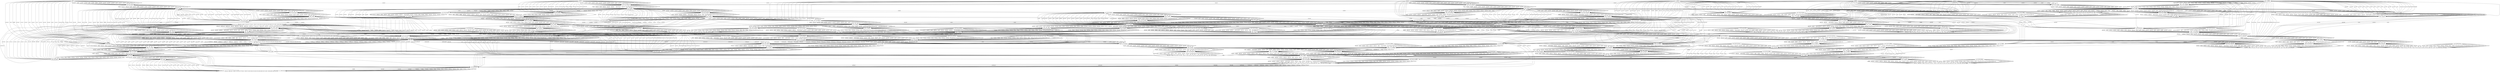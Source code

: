 digraph pds {
    0[label="ff$ = f$ f$@?"];
    1[label="f$ = s$ -> { f0$ = a$ -> { n0$ = {}; r$ = a$ ~ {l} ? a1$ -> { n2$ = {}; ss$ = s$ s$; v$ = a1$.l; r1$ = ss$ v$; n3$ = r1$ } : a2$ -> { r2$ = a2$ }; n1$ = r$ } }@?"];
    0 -> 1[label="a$;[a$]"];
    2[label="ff$ = f$ f$@ff$|?"];
    3[label="f$ = s$ -> { f0$ = a$ -> { n0$ = {}; r$ = a$ ~ {l} ? a1$ -> { n2$ = {}; ss$ = s$ s$; v$ = a1$.l; r1$ = ss$ v$; n3$ = r1$ } : a2$ -> { r2$ = a2$ }; n1$ = r$ } }@ff$|?"];
    2 -> 3[label="a$;[a$]"];
    4[label="ff$ = f$ f$@z$|?"];
    5[label="f$ = s$ -> { f0$ = a$ -> { n0$ = {}; r$ = a$ ~ {l} ? a1$ -> { n2$ = {}; ss$ = s$ s$; v$ = a1$.l; r1$ = ss$ v$; n3$ = r1$ } : a2$ -> { r2$ = a2$ }; n1$ = r$ } }@z$|?"];
    4 -> 5[label="a$;[a$]"];
    6[label="ff$ = f$ f$@r$|?"];
    7[label="f$ = s$ -> { f0$ = a$ -> { n0$ = {}; r$ = a$ ~ {l} ? a1$ -> { n2$ = {}; ss$ = s$ s$; v$ = a1$.l; r1$ = ss$ v$; n3$ = r1$ } : a2$ -> { r2$ = a2$ }; n1$ = r$ } }@r$|?"];
    6 -> 7[label="a$;[a$]"];
    8[label="ff$ = f$ f$@ss$|?"];
    9[label="f$ = s$ -> { f0$ = a$ -> { n0$ = {}; r$ = a$ ~ {l} ? a1$ -> { n2$ = {}; ss$ = s$ s$; v$ = a1$.l; r1$ = ss$ v$; n3$ = r1$ } : a2$ -> { r2$ = a2$ }; n1$ = r$ } }@ss$|?"];
    8 -> 9[label="a$;[a$]"];
    10[label="ff$ = f$ f$@r1$|?"];
    11[label="f$ = s$ -> { f0$ = a$ -> { n0$ = {}; r$ = a$ ~ {l} ? a1$ -> { n2$ = {}; ss$ = s$ s$; v$ = a1$.l; r1$ = ss$ v$; n3$ = r1$ } : a2$ -> { r2$ = a2$ }; n1$ = r$ } }@r1$|?"];
    10 -> 11[label="a$;[a$]"];
    12[label="s$ = f$ @ ff$+@?"];
    12 -> 1[label="a$;[a$]"];
    13[label="s$ = f$ @ ff$+@ff$|?"];
    13 -> 3[label="a$;[a$]"];
    14[label="s$ = f$ @ ff$+@z$|?"];
    14 -> 5[label="a$;[a$]"];
    15[label="s$ = f$ @ ff$+@r$|?"];
    15 -> 7[label="a$;[a$]"];
    16[label="s$ = f$ @ ff$+@ss$|?"];
    16 -> 9[label="a$;[a$]"];
    17[label="s$ = f$ @ ff$+@r1$|?"];
    17 -> 11[label="a$;[a$]"];
    18[label="ff$ = f0$ @ ff$-@?"];
    19[label="f0$ = a$ -> { n0$ = {}; r$ = a$ ~ {l} ? a1$ -> { n2$ = {}; ss$ = s$ s$; v$ = a1$.l; r1$ = ss$ v$; n3$ = r1$ } : a2$ -> { r2$ = a2$ }; n1$ = r$ }@?"];
    18 -> 19[label="a$;[a$]"];
    20[label="ff$ = f0$ @ ff$-@ff$|?"];
    21[label="f0$ = a$ -> { n0$ = {}; r$ = a$ ~ {l} ? a1$ -> { n2$ = {}; ss$ = s$ s$; v$ = a1$.l; r1$ = ss$ v$; n3$ = r1$ } : a2$ -> { r2$ = a2$ }; n1$ = r$ }@ff$|?"];
    20 -> 21[label="a$;[a$]"];
    22[label="ff$ = f0$ @ ff$-@z$|?"];
    23[label="f0$ = a$ -> { n0$ = {}; r$ = a$ ~ {l} ? a1$ -> { n2$ = {}; ss$ = s$ s$; v$ = a1$.l; r1$ = ss$ v$; n3$ = r1$ } : a2$ -> { r2$ = a2$ }; n1$ = r$ }@z$|?"];
    22 -> 23[label="a$;[a$]"];
    24[label="ff$ = f0$ @ ff$-@r$|?"];
    25[label="f0$ = a$ -> { n0$ = {}; r$ = a$ ~ {l} ? a1$ -> { n2$ = {}; ss$ = s$ s$; v$ = a1$.l; r1$ = ss$ v$; n3$ = r1$ } : a2$ -> { r2$ = a2$ }; n1$ = r$ }@r$|?"];
    24 -> 25[label="a$;[a$]"];
    26[label="ff$ = f0$ @ ff$-@ss$|?"];
    27[label="f0$ = a$ -> { n0$ = {}; r$ = a$ ~ {l} ? a1$ -> { n2$ = {}; ss$ = s$ s$; v$ = a1$.l; r1$ = ss$ v$; n3$ = r1$ } : a2$ -> { r2$ = a2$ }; n1$ = r$ }@ss$|?"];
    26 -> 27[label="a$;[a$]"];
    28[label="ff$ = f0$ @ ff$-@r1$|?"];
    29[label="f0$ = a$ -> { n0$ = {}; r$ = a$ ~ {l} ? a1$ -> { n2$ = {}; ss$ = s$ s$; v$ = a1$.l; r1$ = ss$ v$; n3$ = r1$ } : a2$ -> { r2$ = a2$ }; n1$ = r$ }@r1$|?"];
    28 -> 29[label="a$;[a$]"];
    30[label="ss$ = f0$ @ ss$-@?"];
    30 -> 19[label="a$;[a$]"];
    31[label="ss$ = f0$ @ ss$-@ff$|?"];
    31 -> 21[label="a$;[a$]"];
    32[label="ss$ = f0$ @ ss$-@z$|?"];
    32 -> 23[label="a$;[a$]"];
    33[label="ss$ = f0$ @ ss$-@r$|?"];
    33 -> 25[label="a$;[a$]"];
    34[label="ss$ = f0$ @ ss$-@ss$|?"];
    34 -> 27[label="a$;[a$]"];
    35[label="ss$ = f0$ @ ss$-@r1$|?"];
    35 -> 29[label="a$;[a$]"];
    36[label="x1$ = {}@?"];
    36 -> 0[label="a$;[a$]"];
    37[label="x1$ = {}@ff$|?"];
    37 -> 2[label="a$;[a$]"];
    38[label="x1$ = {}@z$|?"];
    38 -> 4[label="a$;[a$]"];
    39[label="x1$ = {}@r$|?"];
    39 -> 6[label="a$;[a$]"];
    40[label="x1$ = {}@ss$|?"];
    40 -> 8[label="a$;[a$]"];
    41[label="x1$ = {}@r1$|?"];
    41 -> 10[label="a$;[a$]"];
    42[label="r$ = a$ ~ {l} ? a1$ -> { n2$ = {}; ss$ = s$ s$; v$ = a1$.l; r1$ = ss$ v$; n3$ = r1$ } : a2$ -> { r2$ = a2$ }@?"];
    43[label="n0$ = {}@?"];
    42 -> 43[label="a$;[a$]"];
    44[label="r$ = a$ ~ {l} ? a1$ -> { n2$ = {}; ss$ = s$ s$; v$ = a1$.l; r1$ = ss$ v$; n3$ = r1$ } : a2$ -> { r2$ = a2$ }@ff$|?"];
    45[label="n0$ = {}@ff$|?"];
    44 -> 45[label="a$;[a$]"];
    46[label="r$ = a$ ~ {l} ? a1$ -> { n2$ = {}; ss$ = s$ s$; v$ = a1$.l; r1$ = ss$ v$; n3$ = r1$ } : a2$ -> { r2$ = a2$ }@z$|?"];
    47[label="n0$ = {}@z$|?"];
    46 -> 47[label="a$;[a$]"];
    48[label="r$ = a$ ~ {l} ? a1$ -> { n2$ = {}; ss$ = s$ s$; v$ = a1$.l; r1$ = ss$ v$; n3$ = r1$ } : a2$ -> { r2$ = a2$ }@r$|?"];
    49[label="n0$ = {}@r$|?"];
    48 -> 49[label="a$;[a$]"];
    50[label="r$ = a$ ~ {l} ? a1$ -> { n2$ = {}; ss$ = s$ s$; v$ = a1$.l; r1$ = ss$ v$; n3$ = r1$ } : a2$ -> { r2$ = a2$ }@ss$|?"];
    51[label="n0$ = {}@ss$|?"];
    50 -> 51[label="a$;[a$]"];
    52[label="r$ = a$ ~ {l} ? a1$ -> { n2$ = {}; ss$ = s$ s$; v$ = a1$.l; r1$ = ss$ v$; n3$ = r1$ } : a2$ -> { r2$ = a2$ }@r1$|?"];
    53[label="n0$ = {}@r1$|?"];
    52 -> 53[label="a$;[a$]"];
    54[label="a1$ = a$ @ r$+@?"];
    54 -> 43[label="a$;[a$]"];
    55[label="a1$ = a$ @ r$+@ff$|?"];
    55 -> 45[label="a$;[a$]"];
    56[label="a1$ = a$ @ r$+@z$|?"];
    56 -> 47[label="a$;[a$]"];
    57[label="a1$ = a$ @ r$+@r$|?"];
    57 -> 49[label="a$;[a$]"];
    58[label="a1$ = a$ @ r$+@ss$|?"];
    58 -> 51[label="a$;[a$]"];
    59[label="a1$ = a$ @ r$+@r1$|?"];
    59 -> 53[label="a$;[a$]"];
    60[label="a2$ = a$ @ r$+@?"];
    60 -> 43[label="a$;[a$]"];
    61[label="a2$ = a$ @ r$+@ff$|?"];
    61 -> 45[label="a$;[a$]"];
    62[label="a2$ = a$ @ r$+@z$|?"];
    62 -> 47[label="a$;[a$]"];
    63[label="a2$ = a$ @ r$+@r$|?"];
    63 -> 49[label="a$;[a$]"];
    64[label="a2$ = a$ @ r$+@ss$|?"];
    64 -> 51[label="a$;[a$]"];
    65[label="a2$ = a$ @ r$+@r1$|?"];
    65 -> 53[label="a$;[a$]"];
    66[label="r1$ = n1$ @ r1$-@?"];
    67[label="n1$ = r$@?"];
    66 -> 67[label="a$;[a$]"];
    68[label="r1$ = n1$ @ r1$-@ff$|?"];
    69[label="n1$ = r$@ff$|?"];
    68 -> 69[label="a$;[a$]"];
    70[label="r1$ = n1$ @ r1$-@z$|?"];
    71[label="n1$ = r$@z$|?"];
    70 -> 71[label="a$;[a$]"];
    72[label="r1$ = n1$ @ r1$-@r$|?"];
    73[label="n1$ = r$@r$|?"];
    72 -> 73[label="a$;[a$]"];
    74[label="r1$ = n1$ @ r1$-@ss$|?"];
    75[label="n1$ = r$@ss$|?"];
    74 -> 75[label="a$;[a$]"];
    76[label="r1$ = n1$ @ r1$-@r1$|?"];
    77[label="n1$ = r$@r1$|?"];
    76 -> 77[label="a$;[a$]"];
    78[label="z$ = n1$ @ z$-@?"];
    78 -> 67[label="a$;[a$]"];
    79[label="z$ = n1$ @ z$-@ff$|?"];
    79 -> 69[label="a$;[a$]"];
    80[label="z$ = n1$ @ z$-@z$|?"];
    80 -> 71[label="a$;[a$]"];
    81[label="z$ = n1$ @ z$-@r$|?"];
    81 -> 73[label="a$;[a$]"];
    82[label="z$ = n1$ @ z$-@ss$|?"];
    82 -> 75[label="a$;[a$]"];
    83[label="z$ = n1$ @ z$-@r1$|?"];
    83 -> 77[label="a$;[a$]"];
    84[label="ss$ = s$ s$@?"];
    85[label="n2$ = {}@?"];
    84 -> 85[label="a$;[a$]"];
    86[label="ss$ = s$ s$@ff$|?"];
    87[label="n2$ = {}@ff$|?"];
    86 -> 87[label="a$;[a$]"];
    88[label="ss$ = s$ s$@z$|?"];
    89[label="n2$ = {}@z$|?"];
    88 -> 89[label="a$;[a$]"];
    90[label="ss$ = s$ s$@r$|?"];
    91[label="n2$ = {}@r$|?"];
    90 -> 91[label="a$;[a$]"];
    92[label="ss$ = s$ s$@ss$|?"];
    93[label="n2$ = {}@ss$|?"];
    92 -> 93[label="a$;[a$]"];
    94[label="ss$ = s$ s$@r1$|?"];
    95[label="n2$ = {}@r1$|?"];
    94 -> 95[label="a$;[a$]"];
    96[label="s$ = s$ @ ss$+@?"];
    96 -> 85[label="a$;[a$]"];
    97[label="s$ = s$ @ ss$+@ff$|?"];
    97 -> 87[label="a$;[a$]"];
    98[label="s$ = s$ @ ss$+@z$|?"];
    98 -> 89[label="a$;[a$]"];
    99[label="s$ = s$ @ ss$+@r$|?"];
    99 -> 91[label="a$;[a$]"];
    100[label="s$ = s$ @ ss$+@ss$|?"];
    100 -> 93[label="a$;[a$]"];
    101[label="s$ = s$ @ ss$+@r1$|?"];
    101 -> 95[label="a$;[a$]"];
    102[label="r$ = n3$ @ r$-@?"];
    103[label="n3$ = r1$@?"];
    102 -> 103[label="a$;[a$]"];
    104[label="r$ = n3$ @ r$-@ff$|?"];
    105[label="n3$ = r1$@ff$|?"];
    104 -> 105[label="a$;[a$]"];
    106[label="r$ = n3$ @ r$-@z$|?"];
    107[label="n3$ = r1$@z$|?"];
    106 -> 107[label="a$;[a$]"];
    108[label="r$ = n3$ @ r$-@r$|?"];
    109[label="n3$ = r1$@r$|?"];
    108 -> 109[label="a$;[a$]"];
    110[label="r$ = n3$ @ r$-@ss$|?"];
    111[label="n3$ = r1$@ss$|?"];
    110 -> 111[label="a$;[a$]"];
    112[label="r$ = n3$ @ r$-@r1$|?"];
    113[label="n3$ = r1$@r1$|?"];
    112 -> 113[label="a$;[a$]"];
    67 -> 42[label="a$;[a$]"];
    69 -> 44[label="a$;[a$]"];
    71 -> 46[label="a$;[a$]"];
    73 -> 48[label="a$;[a$]"];
    75 -> 50[label="a$;[a$]"];
    77 -> 52[label="a$;[a$]"];
    114[label="r1$ = ss$ v$@?"];
    103 -> 114[label="a$;[a$]"];
    115[label="r1$ = ss$ v$@ff$|?"];
    105 -> 115[label="a$;[a$]"];
    116[label="r1$ = ss$ v$@z$|?"];
    107 -> 116[label="a$;[a$]"];
    117[label="r1$ = ss$ v$@r$|?"];
    109 -> 117[label="a$;[a$]"];
    118[label="r1$ = ss$ v$@ss$|?"];
    111 -> 118[label="a$;[a$]"];
    119[label="r1$ = ss$ v$@r1$|?"];
    113 -> 119[label="a$;[a$]"];
    120[label="r$ = r2$ @ r$-@?"];
    121[label="r2$ = a2$@?"];
    120 -> 121[label="a$;[a$]"];
    122[label="r$ = r2$ @ r$-@ff$|?"];
    123[label="r2$ = a2$@ff$|?"];
    122 -> 123[label="a$;[a$]"];
    124[label="r$ = r2$ @ r$-@z$|?"];
    125[label="r2$ = a2$@z$|?"];
    124 -> 125[label="a$;[a$]"];
    126[label="r$ = r2$ @ r$-@r$|?"];
    127[label="r2$ = a2$@r$|?"];
    126 -> 127[label="a$;[a$]"];
    128[label="r$ = r2$ @ r$-@ss$|?"];
    129[label="r2$ = a2$@ss$|?"];
    128 -> 129[label="a$;[a$]"];
    130[label="r$ = r2$ @ r$-@r1$|?"];
    131[label="r2$ = a2$@r1$|?"];
    130 -> 131[label="a$;[a$]"];
    132[label="v$ = a1$.l@?"];
    132 -> 84[label="a$;[a$]"];
    133[label="v$ = a1$.l@ff$|?"];
    133 -> 86[label="a$;[a$]"];
    134[label="v$ = a1$.l@z$|?"];
    134 -> 88[label="a$;[a$]"];
    135[label="v$ = a1$.l@r$|?"];
    135 -> 90[label="a$;[a$]"];
    136[label="v$ = a1$.l@ss$|?"];
    136 -> 92[label="a$;[a$]"];
    137[label="v$ = a1$.l@r1$|?"];
    137 -> 94[label="a$;[a$]"];
    114 -> 132[label="a$;[a$]"];
    115 -> 133[label="a$;[a$]"];
    116 -> 134[label="a$;[a$]"];
    117 -> 135[label="a$;[a$]"];
    118 -> 136[label="a$;[a$]"];
    119 -> 137[label="a$;[a$]"];
    138[label="a$ = v$ @ r1$+@?"];
    138 -> 132[label="a$;[a$]"];
    139[label="a$ = v$ @ r1$+@ff$|?"];
    139 -> 133[label="a$;[a$]"];
    140[label="a$ = v$ @ r1$+@z$|?"];
    140 -> 134[label="a$;[a$]"];
    141[label="a$ = v$ @ r1$+@r$|?"];
    141 -> 135[label="a$;[a$]"];
    142[label="a$ = v$ @ r1$+@ss$|?"];
    142 -> 136[label="a$;[a$]"];
    143[label="a$ = v$ @ r1$+@r1$|?"];
    143 -> 137[label="a$;[a$]"];
    144[label="x2$ = {l = x1$}@?"];
    144 -> 36[label="a$;[a$]"];
    145[label="x2$ = {l = x1$}@ff$|?"];
    145 -> 37[label="a$;[a$]"];
    146[label="x2$ = {l = x1$}@z$|?"];
    146 -> 38[label="a$;[a$]"];
    147[label="x2$ = {l = x1$}@r$|?"];
    147 -> 39[label="a$;[a$]"];
    148[label="x2$ = {l = x1$}@ss$|?"];
    148 -> 40[label="a$;[a$]"];
    149[label="x2$ = {l = x1$}@r1$|?"];
    149 -> 41[label="a$;[a$]"];
    150[label="x3$ = {l = x2$}@?"];
    150 -> 144[label="a$;[a$]"];
    151[label="x3$ = {l = x2$}@ff$|?"];
    151 -> 145[label="a$;[a$]"];
    152[label="x3$ = {l = x2$}@z$|?"];
    152 -> 146[label="a$;[a$]"];
    153[label="x3$ = {l = x2$}@r$|?"];
    153 -> 147[label="a$;[a$]"];
    154[label="x3$ = {l = x2$}@ss$|?"];
    154 -> 148[label="a$;[a$]"];
    155[label="x3$ = {l = x2$}@r1$|?"];
    155 -> 149[label="a$;[a$]"];
    156[label="z$ = ff$ x3$@?"];
    156 -> 150[label="a$;[a$]"];
    157[label="z$ = ff$ x3$@ff$|?"];
    157 -> 151[label="a$;[a$]"];
    158[label="z$ = ff$ x3$@z$|?"];
    158 -> 152[label="a$;[a$]"];
    159[label="z$ = ff$ x3$@r$|?"];
    159 -> 153[label="a$;[a$]"];
    160[label="z$ = ff$ x3$@ss$|?"];
    160 -> 154[label="a$;[a$]"];
    161[label="z$ = ff$ x3$@r1$|?"];
    161 -> 155[label="a$;[a$]"];
    162[label="a$ = x3$ @ z$+@?"];
    162 -> 150[label="a$;[a$]"];
    163[label="a$ = x3$ @ z$+@ff$|?"];
    163 -> 151[label="a$;[a$]"];
    164[label="a$ = x3$ @ z$+@z$|?"];
    164 -> 152[label="a$;[a$]"];
    165[label="a$ = x3$ @ z$+@r$|?"];
    165 -> 153[label="a$;[a$]"];
    166[label="a$ = x3$ @ z$+@ss$|?"];
    166 -> 154[label="a$;[a$]"];
    167[label="a$ = x3$ @ z$+@r1$|?"];
    167 -> 155[label="a$;[a$]"];
    168[label="end@?"];
    168 -> 156[label="a$;[a$]"];
    169[label="end@ff$|?"];
    169 -> 157[label="a$;[a$]"];
    170[label="end@z$|?"];
    170 -> 158[label="a$;[a$]"];
    171[label="end@r$|?"];
    171 -> 159[label="a$;[a$]"];
    172[label="end@ss$|?"];
    172 -> 160[label="a$;[a$]"];
    173[label="end@r1$|?"];
    173 -> 161[label="a$;[a$]"];
    43 -> 138[label="a$;[v$]"];
    53 -> 138[label="a$;[v$]"];
    43 -> 162[label="a$;[x3$]"];
    47 -> 162[label="a$;[x3$]"];
    85 -> 54[label="a$;[a$]"];
    91 -> 54[label="a$;[a$]"];
    121 -> 60[label="a$;[a$]"];
    127 -> 60[label="a$;[a$]"];
    19 -> 12[label="a$;[f$,a$]"];
    21 -> 12[label="a$;[f$,a$]"];
    19 -> 96[label="a$;[s$,a$]"];
    27 -> 96[label="a$;[s$,a$]"];
    36 -> 18[label="a$;[a$]"];
    37 -> 20[label="a$;[a$]"];
    38 -> 22[label="a$;[a$]"];
    39 -> 24[label="a$;[a$]"];
    40 -> 26[label="a$;[a$]"];
    41 -> 28[label="a$;[a$]"];
    67 -> 102[label="a$;[a$]"];
    69 -> 104[label="a$;[a$]"];
    71 -> 106[label="a$;[a$]"];
    73 -> 108[label="a$;[a$]"];
    75 -> 110[label="a$;[a$]"];
    77 -> 112[label="a$;[a$]"];
    67 -> 120[label="a$;[a$]"];
    69 -> 122[label="a$;[a$]"];
    71 -> 124[label="a$;[a$]"];
    73 -> 126[label="a$;[a$]"];
    75 -> 128[label="a$;[a$]"];
    77 -> 130[label="a$;[a$]"];
    103 -> 66[label="a$;[a$]"];
    105 -> 68[label="a$;[a$]"];
    107 -> 70[label="a$;[a$]"];
    109 -> 72[label="a$;[a$]"];
    111 -> 74[label="a$;[a$]"];
    113 -> 76[label="a$;[a$]"];
    132 -> 30[label="a$;[a$]"];
    133 -> 31[label="a$;[a$]"];
    134 -> 32[label="a$;[a$]"];
    135 -> 33[label="a$;[a$]"];
    136 -> 34[label="a$;[a$]"];
    137 -> 35[label="a$;[a$]"];
    168 -> 78[label="a$;[a$]"];
    169 -> 79[label="a$;[a$]"];
    170 -> 80[label="a$;[a$]"];
    171 -> 81[label="a$;[a$]"];
    172 -> 82[label="a$;[a$]"];
    173 -> 83[label="a$;[a$]"];
    0 -> 1[label="a1$;[a1$]"];
    2 -> 3[label="a1$;[a1$]"];
    4 -> 5[label="a1$;[a1$]"];
    6 -> 7[label="a1$;[a1$]"];
    8 -> 9[label="a1$;[a1$]"];
    10 -> 11[label="a1$;[a1$]"];
    12 -> 1[label="a1$;[a1$]"];
    13 -> 3[label="a1$;[a1$]"];
    14 -> 5[label="a1$;[a1$]"];
    15 -> 7[label="a1$;[a1$]"];
    16 -> 9[label="a1$;[a1$]"];
    17 -> 11[label="a1$;[a1$]"];
    18 -> 19[label="a1$;[a1$]"];
    20 -> 21[label="a1$;[a1$]"];
    22 -> 23[label="a1$;[a1$]"];
    24 -> 25[label="a1$;[a1$]"];
    26 -> 27[label="a1$;[a1$]"];
    28 -> 29[label="a1$;[a1$]"];
    30 -> 19[label="a1$;[a1$]"];
    31 -> 21[label="a1$;[a1$]"];
    32 -> 23[label="a1$;[a1$]"];
    33 -> 25[label="a1$;[a1$]"];
    34 -> 27[label="a1$;[a1$]"];
    35 -> 29[label="a1$;[a1$]"];
    36 -> 0[label="a1$;[a1$]"];
    37 -> 2[label="a1$;[a1$]"];
    38 -> 4[label="a1$;[a1$]"];
    39 -> 6[label="a1$;[a1$]"];
    40 -> 8[label="a1$;[a1$]"];
    41 -> 10[label="a1$;[a1$]"];
    42 -> 43[label="a1$;[a1$]"];
    44 -> 45[label="a1$;[a1$]"];
    46 -> 47[label="a1$;[a1$]"];
    48 -> 49[label="a1$;[a1$]"];
    50 -> 51[label="a1$;[a1$]"];
    52 -> 53[label="a1$;[a1$]"];
    54 -> 43[label="a1$;[a1$]"];
    55 -> 45[label="a1$;[a1$]"];
    56 -> 47[label="a1$;[a1$]"];
    57 -> 49[label="a1$;[a1$]"];
    58 -> 51[label="a1$;[a1$]"];
    59 -> 53[label="a1$;[a1$]"];
    60 -> 43[label="a1$;[a1$]"];
    61 -> 45[label="a1$;[a1$]"];
    62 -> 47[label="a1$;[a1$]"];
    63 -> 49[label="a1$;[a1$]"];
    64 -> 51[label="a1$;[a1$]"];
    65 -> 53[label="a1$;[a1$]"];
    66 -> 67[label="a1$;[a1$]"];
    68 -> 69[label="a1$;[a1$]"];
    70 -> 71[label="a1$;[a1$]"];
    72 -> 73[label="a1$;[a1$]"];
    74 -> 75[label="a1$;[a1$]"];
    76 -> 77[label="a1$;[a1$]"];
    78 -> 67[label="a1$;[a1$]"];
    79 -> 69[label="a1$;[a1$]"];
    80 -> 71[label="a1$;[a1$]"];
    81 -> 73[label="a1$;[a1$]"];
    82 -> 75[label="a1$;[a1$]"];
    83 -> 77[label="a1$;[a1$]"];
    84 -> 85[label="a1$;[a1$]"];
    86 -> 87[label="a1$;[a1$]"];
    88 -> 89[label="a1$;[a1$]"];
    90 -> 91[label="a1$;[a1$]"];
    92 -> 93[label="a1$;[a1$]"];
    94 -> 95[label="a1$;[a1$]"];
    96 -> 85[label="a1$;[a1$]"];
    97 -> 87[label="a1$;[a1$]"];
    98 -> 89[label="a1$;[a1$]"];
    99 -> 91[label="a1$;[a1$]"];
    100 -> 93[label="a1$;[a1$]"];
    101 -> 95[label="a1$;[a1$]"];
    102 -> 103[label="a1$;[a1$]"];
    104 -> 105[label="a1$;[a1$]"];
    106 -> 107[label="a1$;[a1$]"];
    108 -> 109[label="a1$;[a1$]"];
    110 -> 111[label="a1$;[a1$]"];
    112 -> 113[label="a1$;[a1$]"];
    67 -> 42[label="a1$;[a1$]"];
    69 -> 44[label="a1$;[a1$]"];
    71 -> 46[label="a1$;[a1$]"];
    73 -> 48[label="a1$;[a1$]"];
    75 -> 50[label="a1$;[a1$]"];
    77 -> 52[label="a1$;[a1$]"];
    103 -> 114[label="a1$;[a1$]"];
    105 -> 115[label="a1$;[a1$]"];
    107 -> 116[label="a1$;[a1$]"];
    109 -> 117[label="a1$;[a1$]"];
    111 -> 118[label="a1$;[a1$]"];
    113 -> 119[label="a1$;[a1$]"];
    120 -> 121[label="a1$;[a1$]"];
    122 -> 123[label="a1$;[a1$]"];
    124 -> 125[label="a1$;[a1$]"];
    126 -> 127[label="a1$;[a1$]"];
    128 -> 129[label="a1$;[a1$]"];
    130 -> 131[label="a1$;[a1$]"];
    132 -> 84[label="a1$;[a1$]"];
    133 -> 86[label="a1$;[a1$]"];
    134 -> 88[label="a1$;[a1$]"];
    135 -> 90[label="a1$;[a1$]"];
    136 -> 92[label="a1$;[a1$]"];
    137 -> 94[label="a1$;[a1$]"];
    114 -> 132[label="a1$;[a1$]"];
    115 -> 133[label="a1$;[a1$]"];
    116 -> 134[label="a1$;[a1$]"];
    117 -> 135[label="a1$;[a1$]"];
    118 -> 136[label="a1$;[a1$]"];
    119 -> 137[label="a1$;[a1$]"];
    138 -> 132[label="a1$;[a1$]"];
    139 -> 133[label="a1$;[a1$]"];
    140 -> 134[label="a1$;[a1$]"];
    141 -> 135[label="a1$;[a1$]"];
    142 -> 136[label="a1$;[a1$]"];
    143 -> 137[label="a1$;[a1$]"];
    144 -> 36[label="a1$;[a1$]"];
    145 -> 37[label="a1$;[a1$]"];
    146 -> 38[label="a1$;[a1$]"];
    147 -> 39[label="a1$;[a1$]"];
    148 -> 40[label="a1$;[a1$]"];
    149 -> 41[label="a1$;[a1$]"];
    150 -> 144[label="a1$;[a1$]"];
    151 -> 145[label="a1$;[a1$]"];
    152 -> 146[label="a1$;[a1$]"];
    153 -> 147[label="a1$;[a1$]"];
    154 -> 148[label="a1$;[a1$]"];
    155 -> 149[label="a1$;[a1$]"];
    156 -> 150[label="a1$;[a1$]"];
    157 -> 151[label="a1$;[a1$]"];
    158 -> 152[label="a1$;[a1$]"];
    159 -> 153[label="a1$;[a1$]"];
    160 -> 154[label="a1$;[a1$]"];
    161 -> 155[label="a1$;[a1$]"];
    162 -> 150[label="a1$;[a1$]"];
    163 -> 151[label="a1$;[a1$]"];
    164 -> 152[label="a1$;[a1$]"];
    165 -> 153[label="a1$;[a1$]"];
    166 -> 154[label="a1$;[a1$]"];
    167 -> 155[label="a1$;[a1$]"];
    168 -> 156[label="a1$;[a1$]"];
    169 -> 157[label="a1$;[a1$]"];
    170 -> 158[label="a1$;[a1$]"];
    171 -> 159[label="a1$;[a1$]"];
    172 -> 160[label="a1$;[a1$]"];
    173 -> 161[label="a1$;[a1$]"];
    43 -> 138[label="a1$;[ss$,a1$]"];
    53 -> 138[label="a1$;[ss$,a1$]"];
    43 -> 162[label="a1$;[ff$,a1$]"];
    47 -> 162[label="a1$;[ff$,a1$]"];
    85 -> 54[label="a1$;[a$]"];
    91 -> 54[label="a1$;[a$]"];
    121 -> 60[label="a1$;[a1$]"];
    127 -> 60[label="a1$;[a1$]"];
    19 -> 12[label="a1$;[f$,a1$]"];
    21 -> 12[label="a1$;[f$,a1$]"];
    19 -> 96[label="a1$;[s$,a1$]"];
    27 -> 96[label="a1$;[s$,a1$]"];
    36 -> 18[label="a1$;[a1$]"];
    37 -> 20[label="a1$;[a1$]"];
    38 -> 22[label="a1$;[a1$]"];
    39 -> 24[label="a1$;[a1$]"];
    40 -> 26[label="a1$;[a1$]"];
    41 -> 28[label="a1$;[a1$]"];
    67 -> 102[label="a1$;[a1$]"];
    69 -> 104[label="a1$;[a1$]"];
    71 -> 106[label="a1$;[a1$]"];
    73 -> 108[label="a1$;[a1$]"];
    75 -> 110[label="a1$;[a1$]"];
    77 -> 112[label="a1$;[a1$]"];
    67 -> 120[label="a1$;[a1$]"];
    69 -> 122[label="a1$;[a1$]"];
    71 -> 124[label="a1$;[a1$]"];
    73 -> 126[label="a1$;[a1$]"];
    75 -> 128[label="a1$;[a1$]"];
    77 -> 130[label="a1$;[a1$]"];
    103 -> 66[label="a1$;[a1$]"];
    105 -> 68[label="a1$;[a1$]"];
    107 -> 70[label="a1$;[a1$]"];
    109 -> 72[label="a1$;[a1$]"];
    111 -> 74[label="a1$;[a1$]"];
    113 -> 76[label="a1$;[a1$]"];
    132 -> 30[label="a1$;[a1$]"];
    133 -> 31[label="a1$;[a1$]"];
    134 -> 32[label="a1$;[a1$]"];
    135 -> 33[label="a1$;[a1$]"];
    136 -> 34[label="a1$;[a1$]"];
    137 -> 35[label="a1$;[a1$]"];
    168 -> 78[label="a1$;[a1$]"];
    169 -> 79[label="a1$;[a1$]"];
    170 -> 80[label="a1$;[a1$]"];
    171 -> 81[label="a1$;[a1$]"];
    172 -> 82[label="a1$;[a1$]"];
    173 -> 83[label="a1$;[a1$]"];
    0 -> 1[label="a2$;[a2$]"];
    2 -> 3[label="a2$;[a2$]"];
    4 -> 5[label="a2$;[a2$]"];
    6 -> 7[label="a2$;[a2$]"];
    8 -> 9[label="a2$;[a2$]"];
    10 -> 11[label="a2$;[a2$]"];
    12 -> 1[label="a2$;[a2$]"];
    13 -> 3[label="a2$;[a2$]"];
    14 -> 5[label="a2$;[a2$]"];
    15 -> 7[label="a2$;[a2$]"];
    16 -> 9[label="a2$;[a2$]"];
    17 -> 11[label="a2$;[a2$]"];
    18 -> 19[label="a2$;[a2$]"];
    20 -> 21[label="a2$;[a2$]"];
    22 -> 23[label="a2$;[a2$]"];
    24 -> 25[label="a2$;[a2$]"];
    26 -> 27[label="a2$;[a2$]"];
    28 -> 29[label="a2$;[a2$]"];
    30 -> 19[label="a2$;[a2$]"];
    31 -> 21[label="a2$;[a2$]"];
    32 -> 23[label="a2$;[a2$]"];
    33 -> 25[label="a2$;[a2$]"];
    34 -> 27[label="a2$;[a2$]"];
    35 -> 29[label="a2$;[a2$]"];
    36 -> 0[label="a2$;[a2$]"];
    37 -> 2[label="a2$;[a2$]"];
    38 -> 4[label="a2$;[a2$]"];
    39 -> 6[label="a2$;[a2$]"];
    40 -> 8[label="a2$;[a2$]"];
    41 -> 10[label="a2$;[a2$]"];
    42 -> 43[label="a2$;[a2$]"];
    44 -> 45[label="a2$;[a2$]"];
    46 -> 47[label="a2$;[a2$]"];
    48 -> 49[label="a2$;[a2$]"];
    50 -> 51[label="a2$;[a2$]"];
    52 -> 53[label="a2$;[a2$]"];
    54 -> 43[label="a2$;[a2$]"];
    55 -> 45[label="a2$;[a2$]"];
    56 -> 47[label="a2$;[a2$]"];
    57 -> 49[label="a2$;[a2$]"];
    58 -> 51[label="a2$;[a2$]"];
    59 -> 53[label="a2$;[a2$]"];
    60 -> 43[label="a2$;[a2$]"];
    61 -> 45[label="a2$;[a2$]"];
    62 -> 47[label="a2$;[a2$]"];
    63 -> 49[label="a2$;[a2$]"];
    64 -> 51[label="a2$;[a2$]"];
    65 -> 53[label="a2$;[a2$]"];
    66 -> 67[label="a2$;[a2$]"];
    68 -> 69[label="a2$;[a2$]"];
    70 -> 71[label="a2$;[a2$]"];
    72 -> 73[label="a2$;[a2$]"];
    74 -> 75[label="a2$;[a2$]"];
    76 -> 77[label="a2$;[a2$]"];
    78 -> 67[label="a2$;[a2$]"];
    79 -> 69[label="a2$;[a2$]"];
    80 -> 71[label="a2$;[a2$]"];
    81 -> 73[label="a2$;[a2$]"];
    82 -> 75[label="a2$;[a2$]"];
    83 -> 77[label="a2$;[a2$]"];
    84 -> 85[label="a2$;[a2$]"];
    86 -> 87[label="a2$;[a2$]"];
    88 -> 89[label="a2$;[a2$]"];
    90 -> 91[label="a2$;[a2$]"];
    92 -> 93[label="a2$;[a2$]"];
    94 -> 95[label="a2$;[a2$]"];
    96 -> 85[label="a2$;[a2$]"];
    97 -> 87[label="a2$;[a2$]"];
    98 -> 89[label="a2$;[a2$]"];
    99 -> 91[label="a2$;[a2$]"];
    100 -> 93[label="a2$;[a2$]"];
    101 -> 95[label="a2$;[a2$]"];
    102 -> 103[label="a2$;[a2$]"];
    104 -> 105[label="a2$;[a2$]"];
    106 -> 107[label="a2$;[a2$]"];
    108 -> 109[label="a2$;[a2$]"];
    110 -> 111[label="a2$;[a2$]"];
    112 -> 113[label="a2$;[a2$]"];
    67 -> 42[label="a2$;[a2$]"];
    69 -> 44[label="a2$;[a2$]"];
    71 -> 46[label="a2$;[a2$]"];
    73 -> 48[label="a2$;[a2$]"];
    75 -> 50[label="a2$;[a2$]"];
    77 -> 52[label="a2$;[a2$]"];
    103 -> 114[label="a2$;[a2$]"];
    105 -> 115[label="a2$;[a2$]"];
    107 -> 116[label="a2$;[a2$]"];
    109 -> 117[label="a2$;[a2$]"];
    111 -> 118[label="a2$;[a2$]"];
    113 -> 119[label="a2$;[a2$]"];
    120 -> 121[label="a2$;[a2$]"];
    122 -> 123[label="a2$;[a2$]"];
    124 -> 125[label="a2$;[a2$]"];
    126 -> 127[label="a2$;[a2$]"];
    128 -> 129[label="a2$;[a2$]"];
    130 -> 131[label="a2$;[a2$]"];
    132 -> 84[label="a2$;[a2$]"];
    133 -> 86[label="a2$;[a2$]"];
    134 -> 88[label="a2$;[a2$]"];
    135 -> 90[label="a2$;[a2$]"];
    136 -> 92[label="a2$;[a2$]"];
    137 -> 94[label="a2$;[a2$]"];
    114 -> 132[label="a2$;[a2$]"];
    115 -> 133[label="a2$;[a2$]"];
    116 -> 134[label="a2$;[a2$]"];
    117 -> 135[label="a2$;[a2$]"];
    118 -> 136[label="a2$;[a2$]"];
    119 -> 137[label="a2$;[a2$]"];
    138 -> 132[label="a2$;[a2$]"];
    139 -> 133[label="a2$;[a2$]"];
    140 -> 134[label="a2$;[a2$]"];
    141 -> 135[label="a2$;[a2$]"];
    142 -> 136[label="a2$;[a2$]"];
    143 -> 137[label="a2$;[a2$]"];
    144 -> 36[label="a2$;[a2$]"];
    145 -> 37[label="a2$;[a2$]"];
    146 -> 38[label="a2$;[a2$]"];
    147 -> 39[label="a2$;[a2$]"];
    148 -> 40[label="a2$;[a2$]"];
    149 -> 41[label="a2$;[a2$]"];
    150 -> 144[label="a2$;[a2$]"];
    151 -> 145[label="a2$;[a2$]"];
    152 -> 146[label="a2$;[a2$]"];
    153 -> 147[label="a2$;[a2$]"];
    154 -> 148[label="a2$;[a2$]"];
    155 -> 149[label="a2$;[a2$]"];
    156 -> 150[label="a2$;[a2$]"];
    157 -> 151[label="a2$;[a2$]"];
    158 -> 152[label="a2$;[a2$]"];
    159 -> 153[label="a2$;[a2$]"];
    160 -> 154[label="a2$;[a2$]"];
    161 -> 155[label="a2$;[a2$]"];
    162 -> 150[label="a2$;[a2$]"];
    163 -> 151[label="a2$;[a2$]"];
    164 -> 152[label="a2$;[a2$]"];
    165 -> 153[label="a2$;[a2$]"];
    166 -> 154[label="a2$;[a2$]"];
    167 -> 155[label="a2$;[a2$]"];
    168 -> 156[label="a2$;[a2$]"];
    169 -> 157[label="a2$;[a2$]"];
    170 -> 158[label="a2$;[a2$]"];
    171 -> 159[label="a2$;[a2$]"];
    172 -> 160[label="a2$;[a2$]"];
    173 -> 161[label="a2$;[a2$]"];
    43 -> 138[label="a2$;[ss$,a2$]"];
    53 -> 138[label="a2$;[ss$,a2$]"];
    43 -> 162[label="a2$;[ff$,a2$]"];
    47 -> 162[label="a2$;[ff$,a2$]"];
    85 -> 54[label="a2$;[a2$]"];
    91 -> 54[label="a2$;[a2$]"];
    121 -> 60[label="a2$;[a$]"];
    127 -> 60[label="a2$;[a$]"];
    19 -> 12[label="a2$;[f$,a2$]"];
    21 -> 12[label="a2$;[f$,a2$]"];
    19 -> 96[label="a2$;[s$,a2$]"];
    27 -> 96[label="a2$;[s$,a2$]"];
    36 -> 18[label="a2$;[a2$]"];
    37 -> 20[label="a2$;[a2$]"];
    38 -> 22[label="a2$;[a2$]"];
    39 -> 24[label="a2$;[a2$]"];
    40 -> 26[label="a2$;[a2$]"];
    41 -> 28[label="a2$;[a2$]"];
    67 -> 102[label="a2$;[a2$]"];
    69 -> 104[label="a2$;[a2$]"];
    71 -> 106[label="a2$;[a2$]"];
    73 -> 108[label="a2$;[a2$]"];
    75 -> 110[label="a2$;[a2$]"];
    77 -> 112[label="a2$;[a2$]"];
    67 -> 120[label="a2$;[a2$]"];
    69 -> 122[label="a2$;[a2$]"];
    71 -> 124[label="a2$;[a2$]"];
    73 -> 126[label="a2$;[a2$]"];
    75 -> 128[label="a2$;[a2$]"];
    77 -> 130[label="a2$;[a2$]"];
    103 -> 66[label="a2$;[a2$]"];
    105 -> 68[label="a2$;[a2$]"];
    107 -> 70[label="a2$;[a2$]"];
    109 -> 72[label="a2$;[a2$]"];
    111 -> 74[label="a2$;[a2$]"];
    113 -> 76[label="a2$;[a2$]"];
    132 -> 30[label="a2$;[a2$]"];
    133 -> 31[label="a2$;[a2$]"];
    134 -> 32[label="a2$;[a2$]"];
    135 -> 33[label="a2$;[a2$]"];
    136 -> 34[label="a2$;[a2$]"];
    137 -> 35[label="a2$;[a2$]"];
    168 -> 78[label="a2$;[a2$]"];
    169 -> 79[label="a2$;[a2$]"];
    170 -> 80[label="a2$;[a2$]"];
    171 -> 81[label="a2$;[a2$]"];
    172 -> 82[label="a2$;[a2$]"];
    173 -> 83[label="a2$;[a2$]"];
    0 -> 1[label="f$;[]"];
    2 -> 3[label="f$;[]"];
    4 -> 5[label="f$;[]"];
    6 -> 7[label="f$;[]"];
    8 -> 9[label="f$;[]"];
    10 -> 11[label="f$;[]"];
    12 -> 1[label="f$;[]"];
    13 -> 3[label="f$;[]"];
    14 -> 5[label="f$;[]"];
    15 -> 7[label="f$;[]"];
    16 -> 9[label="f$;[]"];
    17 -> 11[label="f$;[]"];
    18 -> 19[label="f$;[f$]"];
    20 -> 21[label="f$;[f$]"];
    22 -> 23[label="f$;[f$]"];
    24 -> 25[label="f$;[f$]"];
    26 -> 27[label="f$;[f$]"];
    28 -> 29[label="f$;[f$]"];
    30 -> 19[label="f$;[f$]"];
    31 -> 21[label="f$;[f$]"];
    32 -> 23[label="f$;[f$]"];
    33 -> 25[label="f$;[f$]"];
    34 -> 27[label="f$;[f$]"];
    35 -> 29[label="f$;[f$]"];
    36 -> 0[label="f$;[f$]"];
    37 -> 2[label="f$;[f$]"];
    38 -> 4[label="f$;[f$]"];
    39 -> 6[label="f$;[f$]"];
    40 -> 8[label="f$;[f$]"];
    41 -> 10[label="f$;[f$]"];
    42 -> 43[label="f$;[f$]"];
    44 -> 45[label="f$;[f$]"];
    46 -> 47[label="f$;[f$]"];
    48 -> 49[label="f$;[f$]"];
    50 -> 51[label="f$;[f$]"];
    52 -> 53[label="f$;[f$]"];
    54 -> 43[label="f$;[f$]"];
    55 -> 45[label="f$;[f$]"];
    56 -> 47[label="f$;[f$]"];
    57 -> 49[label="f$;[f$]"];
    58 -> 51[label="f$;[f$]"];
    59 -> 53[label="f$;[f$]"];
    60 -> 43[label="f$;[f$]"];
    61 -> 45[label="f$;[f$]"];
    62 -> 47[label="f$;[f$]"];
    63 -> 49[label="f$;[f$]"];
    64 -> 51[label="f$;[f$]"];
    65 -> 53[label="f$;[f$]"];
    66 -> 67[label="f$;[f$]"];
    68 -> 69[label="f$;[f$]"];
    70 -> 71[label="f$;[f$]"];
    72 -> 73[label="f$;[f$]"];
    74 -> 75[label="f$;[f$]"];
    76 -> 77[label="f$;[f$]"];
    78 -> 67[label="f$;[f$]"];
    79 -> 69[label="f$;[f$]"];
    80 -> 71[label="f$;[f$]"];
    81 -> 73[label="f$;[f$]"];
    82 -> 75[label="f$;[f$]"];
    83 -> 77[label="f$;[f$]"];
    84 -> 85[label="f$;[f$]"];
    86 -> 87[label="f$;[f$]"];
    88 -> 89[label="f$;[f$]"];
    90 -> 91[label="f$;[f$]"];
    92 -> 93[label="f$;[f$]"];
    94 -> 95[label="f$;[f$]"];
    96 -> 85[label="f$;[f$]"];
    97 -> 87[label="f$;[f$]"];
    98 -> 89[label="f$;[f$]"];
    99 -> 91[label="f$;[f$]"];
    100 -> 93[label="f$;[f$]"];
    101 -> 95[label="f$;[f$]"];
    102 -> 103[label="f$;[f$]"];
    104 -> 105[label="f$;[f$]"];
    106 -> 107[label="f$;[f$]"];
    108 -> 109[label="f$;[f$]"];
    110 -> 111[label="f$;[f$]"];
    112 -> 113[label="f$;[f$]"];
    67 -> 42[label="f$;[f$]"];
    69 -> 44[label="f$;[f$]"];
    71 -> 46[label="f$;[f$]"];
    73 -> 48[label="f$;[f$]"];
    75 -> 50[label="f$;[f$]"];
    77 -> 52[label="f$;[f$]"];
    103 -> 114[label="f$;[f$]"];
    105 -> 115[label="f$;[f$]"];
    107 -> 116[label="f$;[f$]"];
    109 -> 117[label="f$;[f$]"];
    111 -> 118[label="f$;[f$]"];
    113 -> 119[label="f$;[f$]"];
    120 -> 121[label="f$;[f$]"];
    122 -> 123[label="f$;[f$]"];
    124 -> 125[label="f$;[f$]"];
    126 -> 127[label="f$;[f$]"];
    128 -> 129[label="f$;[f$]"];
    130 -> 131[label="f$;[f$]"];
    132 -> 84[label="f$;[f$]"];
    133 -> 86[label="f$;[f$]"];
    134 -> 88[label="f$;[f$]"];
    135 -> 90[label="f$;[f$]"];
    136 -> 92[label="f$;[f$]"];
    137 -> 94[label="f$;[f$]"];
    114 -> 132[label="f$;[f$]"];
    115 -> 133[label="f$;[f$]"];
    116 -> 134[label="f$;[f$]"];
    117 -> 135[label="f$;[f$]"];
    118 -> 136[label="f$;[f$]"];
    119 -> 137[label="f$;[f$]"];
    138 -> 132[label="f$;[f$]"];
    139 -> 133[label="f$;[f$]"];
    140 -> 134[label="f$;[f$]"];
    141 -> 135[label="f$;[f$]"];
    142 -> 136[label="f$;[f$]"];
    143 -> 137[label="f$;[f$]"];
    144 -> 36[label="f$;[f$]"];
    145 -> 37[label="f$;[f$]"];
    146 -> 38[label="f$;[f$]"];
    147 -> 39[label="f$;[f$]"];
    148 -> 40[label="f$;[f$]"];
    149 -> 41[label="f$;[f$]"];
    150 -> 144[label="f$;[f$]"];
    151 -> 145[label="f$;[f$]"];
    152 -> 146[label="f$;[f$]"];
    153 -> 147[label="f$;[f$]"];
    154 -> 148[label="f$;[f$]"];
    155 -> 149[label="f$;[f$]"];
    156 -> 150[label="f$;[f$]"];
    157 -> 151[label="f$;[f$]"];
    158 -> 152[label="f$;[f$]"];
    159 -> 153[label="f$;[f$]"];
    160 -> 154[label="f$;[f$]"];
    161 -> 155[label="f$;[f$]"];
    162 -> 150[label="f$;[f$]"];
    163 -> 151[label="f$;[f$]"];
    164 -> 152[label="f$;[f$]"];
    165 -> 153[label="f$;[f$]"];
    166 -> 154[label="f$;[f$]"];
    167 -> 155[label="f$;[f$]"];
    168 -> 156[label="f$;[f$]"];
    169 -> 157[label="f$;[f$]"];
    170 -> 158[label="f$;[f$]"];
    171 -> 159[label="f$;[f$]"];
    172 -> 160[label="f$;[f$]"];
    173 -> 161[label="f$;[f$]"];
    43 -> 138[label="f$;[ss$,f$]"];
    53 -> 138[label="f$;[ss$,f$]"];
    43 -> 162[label="f$;[ff$,f$]"];
    47 -> 162[label="f$;[ff$,f$]"];
    85 -> 54[label="f$;[f$]"];
    91 -> 54[label="f$;[f$]"];
    121 -> 60[label="f$;[f$]"];
    127 -> 60[label="f$;[f$]"];
    19 -> 12[label="f$;[f$,f$]"];
    21 -> 12[label="f$;[f$,f$]"];
    19 -> 96[label="f$;[s$,f$]"];
    27 -> 96[label="f$;[s$,f$]"];
    36 -> 18[label="f$;[f$]"];
    37 -> 20[label="f$;[f$]"];
    38 -> 22[label="f$;[f$]"];
    39 -> 24[label="f$;[f$]"];
    40 -> 26[label="f$;[f$]"];
    41 -> 28[label="f$;[f$]"];
    67 -> 102[label="f$;[f$]"];
    69 -> 104[label="f$;[f$]"];
    71 -> 106[label="f$;[f$]"];
    73 -> 108[label="f$;[f$]"];
    75 -> 110[label="f$;[f$]"];
    77 -> 112[label="f$;[f$]"];
    67 -> 120[label="f$;[f$]"];
    69 -> 122[label="f$;[f$]"];
    71 -> 124[label="f$;[f$]"];
    73 -> 126[label="f$;[f$]"];
    75 -> 128[label="f$;[f$]"];
    77 -> 130[label="f$;[f$]"];
    103 -> 66[label="f$;[f$]"];
    105 -> 68[label="f$;[f$]"];
    107 -> 70[label="f$;[f$]"];
    109 -> 72[label="f$;[f$]"];
    111 -> 74[label="f$;[f$]"];
    113 -> 76[label="f$;[f$]"];
    132 -> 30[label="f$;[f$]"];
    133 -> 31[label="f$;[f$]"];
    134 -> 32[label="f$;[f$]"];
    135 -> 33[label="f$;[f$]"];
    136 -> 34[label="f$;[f$]"];
    137 -> 35[label="f$;[f$]"];
    168 -> 78[label="f$;[f$]"];
    169 -> 79[label="f$;[f$]"];
    170 -> 80[label="f$;[f$]"];
    171 -> 81[label="f$;[f$]"];
    172 -> 82[label="f$;[f$]"];
    173 -> 83[label="f$;[f$]"];
    0 -> 1[label="f0$;[f0$]"];
    2 -> 3[label="f0$;[f0$]"];
    4 -> 5[label="f0$;[f0$]"];
    6 -> 7[label="f0$;[f0$]"];
    8 -> 9[label="f0$;[f0$]"];
    10 -> 11[label="f0$;[f0$]"];
    12 -> 1[label="f0$;[f0$]"];
    13 -> 3[label="f0$;[f0$]"];
    14 -> 5[label="f0$;[f0$]"];
    15 -> 7[label="f0$;[f0$]"];
    16 -> 9[label="f0$;[f0$]"];
    17 -> 11[label="f0$;[f0$]"];
    18 -> 19[label="f0$;[]"];
    20 -> 21[label="f0$;[]"];
    22 -> 23[label="f0$;[]"];
    24 -> 25[label="f0$;[]"];
    26 -> 27[label="f0$;[]"];
    28 -> 29[label="f0$;[]"];
    30 -> 19[label="f0$;[]"];
    31 -> 21[label="f0$;[]"];
    32 -> 23[label="f0$;[]"];
    33 -> 25[label="f0$;[]"];
    34 -> 27[label="f0$;[]"];
    35 -> 29[label="f0$;[]"];
    36 -> 0[label="f0$;[f0$]"];
    37 -> 2[label="f0$;[f0$]"];
    38 -> 4[label="f0$;[f0$]"];
    39 -> 6[label="f0$;[f0$]"];
    40 -> 8[label="f0$;[f0$]"];
    41 -> 10[label="f0$;[f0$]"];
    42 -> 43[label="f0$;[f0$]"];
    44 -> 45[label="f0$;[f0$]"];
    46 -> 47[label="f0$;[f0$]"];
    48 -> 49[label="f0$;[f0$]"];
    50 -> 51[label="f0$;[f0$]"];
    52 -> 53[label="f0$;[f0$]"];
    54 -> 43[label="f0$;[f0$]"];
    55 -> 45[label="f0$;[f0$]"];
    56 -> 47[label="f0$;[f0$]"];
    57 -> 49[label="f0$;[f0$]"];
    58 -> 51[label="f0$;[f0$]"];
    59 -> 53[label="f0$;[f0$]"];
    60 -> 43[label="f0$;[f0$]"];
    61 -> 45[label="f0$;[f0$]"];
    62 -> 47[label="f0$;[f0$]"];
    63 -> 49[label="f0$;[f0$]"];
    64 -> 51[label="f0$;[f0$]"];
    65 -> 53[label="f0$;[f0$]"];
    66 -> 67[label="f0$;[f0$]"];
    68 -> 69[label="f0$;[f0$]"];
    70 -> 71[label="f0$;[f0$]"];
    72 -> 73[label="f0$;[f0$]"];
    74 -> 75[label="f0$;[f0$]"];
    76 -> 77[label="f0$;[f0$]"];
    78 -> 67[label="f0$;[f0$]"];
    79 -> 69[label="f0$;[f0$]"];
    80 -> 71[label="f0$;[f0$]"];
    81 -> 73[label="f0$;[f0$]"];
    82 -> 75[label="f0$;[f0$]"];
    83 -> 77[label="f0$;[f0$]"];
    84 -> 85[label="f0$;[f0$]"];
    86 -> 87[label="f0$;[f0$]"];
    88 -> 89[label="f0$;[f0$]"];
    90 -> 91[label="f0$;[f0$]"];
    92 -> 93[label="f0$;[f0$]"];
    94 -> 95[label="f0$;[f0$]"];
    96 -> 85[label="f0$;[f0$]"];
    97 -> 87[label="f0$;[f0$]"];
    98 -> 89[label="f0$;[f0$]"];
    99 -> 91[label="f0$;[f0$]"];
    100 -> 93[label="f0$;[f0$]"];
    101 -> 95[label="f0$;[f0$]"];
    102 -> 103[label="f0$;[f0$]"];
    104 -> 105[label="f0$;[f0$]"];
    106 -> 107[label="f0$;[f0$]"];
    108 -> 109[label="f0$;[f0$]"];
    110 -> 111[label="f0$;[f0$]"];
    112 -> 113[label="f0$;[f0$]"];
    67 -> 42[label="f0$;[f0$]"];
    69 -> 44[label="f0$;[f0$]"];
    71 -> 46[label="f0$;[f0$]"];
    73 -> 48[label="f0$;[f0$]"];
    75 -> 50[label="f0$;[f0$]"];
    77 -> 52[label="f0$;[f0$]"];
    103 -> 114[label="f0$;[f0$]"];
    105 -> 115[label="f0$;[f0$]"];
    107 -> 116[label="f0$;[f0$]"];
    109 -> 117[label="f0$;[f0$]"];
    111 -> 118[label="f0$;[f0$]"];
    113 -> 119[label="f0$;[f0$]"];
    120 -> 121[label="f0$;[f0$]"];
    122 -> 123[label="f0$;[f0$]"];
    124 -> 125[label="f0$;[f0$]"];
    126 -> 127[label="f0$;[f0$]"];
    128 -> 129[label="f0$;[f0$]"];
    130 -> 131[label="f0$;[f0$]"];
    132 -> 84[label="f0$;[f0$]"];
    133 -> 86[label="f0$;[f0$]"];
    134 -> 88[label="f0$;[f0$]"];
    135 -> 90[label="f0$;[f0$]"];
    136 -> 92[label="f0$;[f0$]"];
    137 -> 94[label="f0$;[f0$]"];
    114 -> 132[label="f0$;[f0$]"];
    115 -> 133[label="f0$;[f0$]"];
    116 -> 134[label="f0$;[f0$]"];
    117 -> 135[label="f0$;[f0$]"];
    118 -> 136[label="f0$;[f0$]"];
    119 -> 137[label="f0$;[f0$]"];
    138 -> 132[label="f0$;[f0$]"];
    139 -> 133[label="f0$;[f0$]"];
    140 -> 134[label="f0$;[f0$]"];
    141 -> 135[label="f0$;[f0$]"];
    142 -> 136[label="f0$;[f0$]"];
    143 -> 137[label="f0$;[f0$]"];
    144 -> 36[label="f0$;[f0$]"];
    145 -> 37[label="f0$;[f0$]"];
    146 -> 38[label="f0$;[f0$]"];
    147 -> 39[label="f0$;[f0$]"];
    148 -> 40[label="f0$;[f0$]"];
    149 -> 41[label="f0$;[f0$]"];
    150 -> 144[label="f0$;[f0$]"];
    151 -> 145[label="f0$;[f0$]"];
    152 -> 146[label="f0$;[f0$]"];
    153 -> 147[label="f0$;[f0$]"];
    154 -> 148[label="f0$;[f0$]"];
    155 -> 149[label="f0$;[f0$]"];
    156 -> 150[label="f0$;[f0$]"];
    157 -> 151[label="f0$;[f0$]"];
    158 -> 152[label="f0$;[f0$]"];
    159 -> 153[label="f0$;[f0$]"];
    160 -> 154[label="f0$;[f0$]"];
    161 -> 155[label="f0$;[f0$]"];
    162 -> 150[label="f0$;[f0$]"];
    163 -> 151[label="f0$;[f0$]"];
    164 -> 152[label="f0$;[f0$]"];
    165 -> 153[label="f0$;[f0$]"];
    166 -> 154[label="f0$;[f0$]"];
    167 -> 155[label="f0$;[f0$]"];
    168 -> 156[label="f0$;[f0$]"];
    169 -> 157[label="f0$;[f0$]"];
    170 -> 158[label="f0$;[f0$]"];
    171 -> 159[label="f0$;[f0$]"];
    172 -> 160[label="f0$;[f0$]"];
    173 -> 161[label="f0$;[f0$]"];
    43 -> 138[label="f0$;[ss$,f0$]"];
    53 -> 138[label="f0$;[ss$,f0$]"];
    43 -> 162[label="f0$;[ff$,f0$]"];
    47 -> 162[label="f0$;[ff$,f0$]"];
    85 -> 54[label="f0$;[f0$]"];
    91 -> 54[label="f0$;[f0$]"];
    121 -> 60[label="f0$;[f0$]"];
    127 -> 60[label="f0$;[f0$]"];
    19 -> 12[label="f0$;[f$,f0$]"];
    21 -> 12[label="f0$;[f$,f0$]"];
    19 -> 96[label="f0$;[s$,f0$]"];
    27 -> 96[label="f0$;[s$,f0$]"];
    36 -> 18[label="f0$;[f0$]"];
    37 -> 20[label="f0$;[f0$]"];
    38 -> 22[label="f0$;[f0$]"];
    39 -> 24[label="f0$;[f0$]"];
    40 -> 26[label="f0$;[f0$]"];
    41 -> 28[label="f0$;[f0$]"];
    67 -> 102[label="f0$;[f0$]"];
    69 -> 104[label="f0$;[f0$]"];
    71 -> 106[label="f0$;[f0$]"];
    73 -> 108[label="f0$;[f0$]"];
    75 -> 110[label="f0$;[f0$]"];
    77 -> 112[label="f0$;[f0$]"];
    67 -> 120[label="f0$;[f0$]"];
    69 -> 122[label="f0$;[f0$]"];
    71 -> 124[label="f0$;[f0$]"];
    73 -> 126[label="f0$;[f0$]"];
    75 -> 128[label="f0$;[f0$]"];
    77 -> 130[label="f0$;[f0$]"];
    103 -> 66[label="f0$;[f0$]"];
    105 -> 68[label="f0$;[f0$]"];
    107 -> 70[label="f0$;[f0$]"];
    109 -> 72[label="f0$;[f0$]"];
    111 -> 74[label="f0$;[f0$]"];
    113 -> 76[label="f0$;[f0$]"];
    132 -> 30[label="f0$;[f0$]"];
    133 -> 31[label="f0$;[f0$]"];
    134 -> 32[label="f0$;[f0$]"];
    135 -> 33[label="f0$;[f0$]"];
    136 -> 34[label="f0$;[f0$]"];
    137 -> 35[label="f0$;[f0$]"];
    168 -> 78[label="f0$;[f0$]"];
    169 -> 79[label="f0$;[f0$]"];
    170 -> 80[label="f0$;[f0$]"];
    171 -> 81[label="f0$;[f0$]"];
    172 -> 82[label="f0$;[f0$]"];
    173 -> 83[label="f0$;[f0$]"];
    0 -> 1[label="ff$;[ff$]"];
    2 -> 3[label="ff$;[ff$]"];
    4 -> 5[label="ff$;[ff$]"];
    6 -> 7[label="ff$;[ff$]"];
    8 -> 9[label="ff$;[ff$]"];
    10 -> 11[label="ff$;[ff$]"];
    12 -> 1[label="ff$;[ff$]"];
    13 -> 3[label="ff$;[ff$]"];
    14 -> 5[label="ff$;[ff$]"];
    15 -> 7[label="ff$;[ff$]"];
    16 -> 9[label="ff$;[ff$]"];
    17 -> 11[label="ff$;[ff$]"];
    18 -> 19[label="ff$;[ff$]"];
    20 -> 21[label="ff$;[ff$]"];
    22 -> 23[label="ff$;[ff$]"];
    24 -> 25[label="ff$;[ff$]"];
    26 -> 27[label="ff$;[ff$]"];
    28 -> 29[label="ff$;[ff$]"];
    30 -> 19[label="ff$;[ff$]"];
    31 -> 21[label="ff$;[ff$]"];
    32 -> 23[label="ff$;[ff$]"];
    33 -> 25[label="ff$;[ff$]"];
    34 -> 27[label="ff$;[ff$]"];
    35 -> 29[label="ff$;[ff$]"];
    42 -> 43[label="ff$;[ff$]"];
    44 -> 45[label="ff$;[ff$]"];
    46 -> 47[label="ff$;[ff$]"];
    48 -> 49[label="ff$;[ff$]"];
    50 -> 51[label="ff$;[ff$]"];
    52 -> 53[label="ff$;[ff$]"];
    54 -> 43[label="ff$;[ff$]"];
    55 -> 45[label="ff$;[ff$]"];
    56 -> 47[label="ff$;[ff$]"];
    57 -> 49[label="ff$;[ff$]"];
    58 -> 51[label="ff$;[ff$]"];
    59 -> 53[label="ff$;[ff$]"];
    60 -> 43[label="ff$;[ff$]"];
    61 -> 45[label="ff$;[ff$]"];
    62 -> 47[label="ff$;[ff$]"];
    63 -> 49[label="ff$;[ff$]"];
    64 -> 51[label="ff$;[ff$]"];
    65 -> 53[label="ff$;[ff$]"];
    66 -> 67[label="ff$;[ff$]"];
    68 -> 69[label="ff$;[ff$]"];
    70 -> 71[label="ff$;[ff$]"];
    72 -> 73[label="ff$;[ff$]"];
    74 -> 75[label="ff$;[ff$]"];
    76 -> 77[label="ff$;[ff$]"];
    78 -> 67[label="ff$;[ff$]"];
    79 -> 69[label="ff$;[ff$]"];
    80 -> 71[label="ff$;[ff$]"];
    81 -> 73[label="ff$;[ff$]"];
    82 -> 75[label="ff$;[ff$]"];
    83 -> 77[label="ff$;[ff$]"];
    84 -> 85[label="ff$;[ff$]"];
    86 -> 87[label="ff$;[ff$]"];
    88 -> 89[label="ff$;[ff$]"];
    90 -> 91[label="ff$;[ff$]"];
    92 -> 93[label="ff$;[ff$]"];
    94 -> 95[label="ff$;[ff$]"];
    96 -> 85[label="ff$;[ff$]"];
    97 -> 87[label="ff$;[ff$]"];
    98 -> 89[label="ff$;[ff$]"];
    99 -> 91[label="ff$;[ff$]"];
    100 -> 93[label="ff$;[ff$]"];
    101 -> 95[label="ff$;[ff$]"];
    102 -> 103[label="ff$;[ff$]"];
    104 -> 105[label="ff$;[ff$]"];
    106 -> 107[label="ff$;[ff$]"];
    108 -> 109[label="ff$;[ff$]"];
    110 -> 111[label="ff$;[ff$]"];
    112 -> 113[label="ff$;[ff$]"];
    67 -> 42[label="ff$;[ff$]"];
    69 -> 44[label="ff$;[ff$]"];
    71 -> 46[label="ff$;[ff$]"];
    73 -> 48[label="ff$;[ff$]"];
    75 -> 50[label="ff$;[ff$]"];
    77 -> 52[label="ff$;[ff$]"];
    103 -> 114[label="ff$;[ff$]"];
    105 -> 115[label="ff$;[ff$]"];
    107 -> 116[label="ff$;[ff$]"];
    109 -> 117[label="ff$;[ff$]"];
    111 -> 118[label="ff$;[ff$]"];
    113 -> 119[label="ff$;[ff$]"];
    120 -> 121[label="ff$;[ff$]"];
    122 -> 123[label="ff$;[ff$]"];
    124 -> 125[label="ff$;[ff$]"];
    126 -> 127[label="ff$;[ff$]"];
    128 -> 129[label="ff$;[ff$]"];
    130 -> 131[label="ff$;[ff$]"];
    132 -> 84[label="ff$;[ff$]"];
    133 -> 86[label="ff$;[ff$]"];
    134 -> 88[label="ff$;[ff$]"];
    135 -> 90[label="ff$;[ff$]"];
    136 -> 92[label="ff$;[ff$]"];
    137 -> 94[label="ff$;[ff$]"];
    114 -> 132[label="ff$;[ff$]"];
    115 -> 133[label="ff$;[ff$]"];
    116 -> 134[label="ff$;[ff$]"];
    117 -> 135[label="ff$;[ff$]"];
    118 -> 136[label="ff$;[ff$]"];
    119 -> 137[label="ff$;[ff$]"];
    138 -> 132[label="ff$;[ff$]"];
    139 -> 133[label="ff$;[ff$]"];
    140 -> 134[label="ff$;[ff$]"];
    141 -> 135[label="ff$;[ff$]"];
    142 -> 136[label="ff$;[ff$]"];
    143 -> 137[label="ff$;[ff$]"];
    144 -> 36[label="ff$;[ff$]"];
    145 -> 37[label="ff$;[ff$]"];
    146 -> 38[label="ff$;[ff$]"];
    147 -> 39[label="ff$;[ff$]"];
    148 -> 40[label="ff$;[ff$]"];
    149 -> 41[label="ff$;[ff$]"];
    150 -> 144[label="ff$;[ff$]"];
    151 -> 145[label="ff$;[ff$]"];
    152 -> 146[label="ff$;[ff$]"];
    153 -> 147[label="ff$;[ff$]"];
    154 -> 148[label="ff$;[ff$]"];
    155 -> 149[label="ff$;[ff$]"];
    156 -> 150[label="ff$;[ff$]"];
    157 -> 151[label="ff$;[ff$]"];
    158 -> 152[label="ff$;[ff$]"];
    159 -> 153[label="ff$;[ff$]"];
    160 -> 154[label="ff$;[ff$]"];
    161 -> 155[label="ff$;[ff$]"];
    162 -> 150[label="ff$;[ff$]"];
    163 -> 151[label="ff$;[ff$]"];
    164 -> 152[label="ff$;[ff$]"];
    165 -> 153[label="ff$;[ff$]"];
    166 -> 154[label="ff$;[ff$]"];
    167 -> 155[label="ff$;[ff$]"];
    168 -> 156[label="ff$;[ff$]"];
    169 -> 157[label="ff$;[ff$]"];
    170 -> 158[label="ff$;[ff$]"];
    171 -> 159[label="ff$;[ff$]"];
    172 -> 160[label="ff$;[ff$]"];
    173 -> 161[label="ff$;[ff$]"];
    43 -> 138[label="ff$;[ss$,ff$]"];
    53 -> 138[label="ff$;[ss$,ff$]"];
    43 -> 162[label="ff$;[ff$,ff$]"];
    47 -> 162[label="ff$;[ff$,ff$]"];
    85 -> 54[label="ff$;[ff$]"];
    91 -> 54[label="ff$;[ff$]"];
    121 -> 60[label="ff$;[ff$]"];
    127 -> 60[label="ff$;[ff$]"];
    19 -> 12[label="ff$;[f$,ff$]"];
    21 -> 12[label="ff$;[f$,ff$]"];
    19 -> 96[label="ff$;[s$,ff$]"];
    27 -> 96[label="ff$;[s$,ff$]"];
    36 -> 20[label="ff$;[f0$]"];
    37 -> 20[label="ff$;[f0$]"];
    38 -> 20[label="ff$;[f0$]"];
    39 -> 20[label="ff$;[f0$]"];
    40 -> 20[label="ff$;[f0$]"];
    41 -> 20[label="ff$;[f0$]"];
    67 -> 102[label="ff$;[ff$]"];
    69 -> 104[label="ff$;[ff$]"];
    71 -> 106[label="ff$;[ff$]"];
    73 -> 108[label="ff$;[ff$]"];
    75 -> 110[label="ff$;[ff$]"];
    77 -> 112[label="ff$;[ff$]"];
    67 -> 120[label="ff$;[ff$]"];
    69 -> 122[label="ff$;[ff$]"];
    71 -> 124[label="ff$;[ff$]"];
    73 -> 126[label="ff$;[ff$]"];
    75 -> 128[label="ff$;[ff$]"];
    77 -> 130[label="ff$;[ff$]"];
    103 -> 66[label="ff$;[ff$]"];
    105 -> 68[label="ff$;[ff$]"];
    107 -> 70[label="ff$;[ff$]"];
    109 -> 72[label="ff$;[ff$]"];
    111 -> 74[label="ff$;[ff$]"];
    113 -> 76[label="ff$;[ff$]"];
    132 -> 30[label="ff$;[ff$]"];
    133 -> 31[label="ff$;[ff$]"];
    134 -> 32[label="ff$;[ff$]"];
    135 -> 33[label="ff$;[ff$]"];
    136 -> 34[label="ff$;[ff$]"];
    137 -> 35[label="ff$;[ff$]"];
    168 -> 78[label="ff$;[ff$]"];
    169 -> 79[label="ff$;[ff$]"];
    170 -> 80[label="ff$;[ff$]"];
    171 -> 81[label="ff$;[ff$]"];
    172 -> 82[label="ff$;[ff$]"];
    173 -> 83[label="ff$;[ff$]"];
    0 -> 1[label="n0$;[n0$]"];
    2 -> 3[label="n0$;[n0$]"];
    4 -> 5[label="n0$;[n0$]"];
    6 -> 7[label="n0$;[n0$]"];
    8 -> 9[label="n0$;[n0$]"];
    10 -> 11[label="n0$;[n0$]"];
    12 -> 1[label="n0$;[n0$]"];
    13 -> 3[label="n0$;[n0$]"];
    14 -> 5[label="n0$;[n0$]"];
    15 -> 7[label="n0$;[n0$]"];
    16 -> 9[label="n0$;[n0$]"];
    17 -> 11[label="n0$;[n0$]"];
    18 -> 19[label="n0$;[n0$]"];
    20 -> 21[label="n0$;[n0$]"];
    22 -> 23[label="n0$;[n0$]"];
    24 -> 25[label="n0$;[n0$]"];
    26 -> 27[label="n0$;[n0$]"];
    28 -> 29[label="n0$;[n0$]"];
    30 -> 19[label="n0$;[n0$]"];
    31 -> 21[label="n0$;[n0$]"];
    32 -> 23[label="n0$;[n0$]"];
    33 -> 25[label="n0$;[n0$]"];
    34 -> 27[label="n0$;[n0$]"];
    35 -> 29[label="n0$;[n0$]"];
    36 -> 0[label="n0$;[n0$]"];
    37 -> 2[label="n0$;[n0$]"];
    38 -> 4[label="n0$;[n0$]"];
    39 -> 6[label="n0$;[n0$]"];
    40 -> 8[label="n0$;[n0$]"];
    41 -> 10[label="n0$;[n0$]"];
    42 -> 43[label="n0$;[]"];
    44 -> 45[label="n0$;[]"];
    46 -> 47[label="n0$;[]"];
    48 -> 49[label="n0$;[]"];
    50 -> 51[label="n0$;[]"];
    52 -> 53[label="n0$;[]"];
    54 -> 43[label="n0$;[]"];
    55 -> 45[label="n0$;[]"];
    56 -> 47[label="n0$;[]"];
    57 -> 49[label="n0$;[]"];
    58 -> 51[label="n0$;[]"];
    59 -> 53[label="n0$;[]"];
    60 -> 43[label="n0$;[]"];
    61 -> 45[label="n0$;[]"];
    62 -> 47[label="n0$;[]"];
    63 -> 49[label="n0$;[]"];
    64 -> 51[label="n0$;[]"];
    65 -> 53[label="n0$;[]"];
    66 -> 67[label="n0$;[n0$]"];
    68 -> 69[label="n0$;[n0$]"];
    70 -> 71[label="n0$;[n0$]"];
    72 -> 73[label="n0$;[n0$]"];
    74 -> 75[label="n0$;[n0$]"];
    76 -> 77[label="n0$;[n0$]"];
    78 -> 67[label="n0$;[n0$]"];
    79 -> 69[label="n0$;[n0$]"];
    80 -> 71[label="n0$;[n0$]"];
    81 -> 73[label="n0$;[n0$]"];
    82 -> 75[label="n0$;[n0$]"];
    83 -> 77[label="n0$;[n0$]"];
    84 -> 85[label="n0$;[n0$]"];
    86 -> 87[label="n0$;[n0$]"];
    88 -> 89[label="n0$;[n0$]"];
    90 -> 91[label="n0$;[n0$]"];
    92 -> 93[label="n0$;[n0$]"];
    94 -> 95[label="n0$;[n0$]"];
    96 -> 85[label="n0$;[n0$]"];
    97 -> 87[label="n0$;[n0$]"];
    98 -> 89[label="n0$;[n0$]"];
    99 -> 91[label="n0$;[n0$]"];
    100 -> 93[label="n0$;[n0$]"];
    101 -> 95[label="n0$;[n0$]"];
    102 -> 103[label="n0$;[n0$]"];
    104 -> 105[label="n0$;[n0$]"];
    106 -> 107[label="n0$;[n0$]"];
    108 -> 109[label="n0$;[n0$]"];
    110 -> 111[label="n0$;[n0$]"];
    112 -> 113[label="n0$;[n0$]"];
    67 -> 42[label="n0$;[n0$]"];
    69 -> 44[label="n0$;[n0$]"];
    71 -> 46[label="n0$;[n0$]"];
    73 -> 48[label="n0$;[n0$]"];
    75 -> 50[label="n0$;[n0$]"];
    77 -> 52[label="n0$;[n0$]"];
    103 -> 114[label="n0$;[n0$]"];
    105 -> 115[label="n0$;[n0$]"];
    107 -> 116[label="n0$;[n0$]"];
    109 -> 117[label="n0$;[n0$]"];
    111 -> 118[label="n0$;[n0$]"];
    113 -> 119[label="n0$;[n0$]"];
    120 -> 121[label="n0$;[n0$]"];
    122 -> 123[label="n0$;[n0$]"];
    124 -> 125[label="n0$;[n0$]"];
    126 -> 127[label="n0$;[n0$]"];
    128 -> 129[label="n0$;[n0$]"];
    130 -> 131[label="n0$;[n0$]"];
    132 -> 84[label="n0$;[n0$]"];
    133 -> 86[label="n0$;[n0$]"];
    134 -> 88[label="n0$;[n0$]"];
    135 -> 90[label="n0$;[n0$]"];
    136 -> 92[label="n0$;[n0$]"];
    137 -> 94[label="n0$;[n0$]"];
    114 -> 132[label="n0$;[n0$]"];
    115 -> 133[label="n0$;[n0$]"];
    116 -> 134[label="n0$;[n0$]"];
    117 -> 135[label="n0$;[n0$]"];
    118 -> 136[label="n0$;[n0$]"];
    119 -> 137[label="n0$;[n0$]"];
    138 -> 132[label="n0$;[n0$]"];
    139 -> 133[label="n0$;[n0$]"];
    140 -> 134[label="n0$;[n0$]"];
    141 -> 135[label="n0$;[n0$]"];
    142 -> 136[label="n0$;[n0$]"];
    143 -> 137[label="n0$;[n0$]"];
    144 -> 36[label="n0$;[n0$]"];
    145 -> 37[label="n0$;[n0$]"];
    146 -> 38[label="n0$;[n0$]"];
    147 -> 39[label="n0$;[n0$]"];
    148 -> 40[label="n0$;[n0$]"];
    149 -> 41[label="n0$;[n0$]"];
    150 -> 144[label="n0$;[n0$]"];
    151 -> 145[label="n0$;[n0$]"];
    152 -> 146[label="n0$;[n0$]"];
    153 -> 147[label="n0$;[n0$]"];
    154 -> 148[label="n0$;[n0$]"];
    155 -> 149[label="n0$;[n0$]"];
    156 -> 150[label="n0$;[n0$]"];
    157 -> 151[label="n0$;[n0$]"];
    158 -> 152[label="n0$;[n0$]"];
    159 -> 153[label="n0$;[n0$]"];
    160 -> 154[label="n0$;[n0$]"];
    161 -> 155[label="n0$;[n0$]"];
    162 -> 150[label="n0$;[n0$]"];
    163 -> 151[label="n0$;[n0$]"];
    164 -> 152[label="n0$;[n0$]"];
    165 -> 153[label="n0$;[n0$]"];
    166 -> 154[label="n0$;[n0$]"];
    167 -> 155[label="n0$;[n0$]"];
    168 -> 156[label="n0$;[n0$]"];
    169 -> 157[label="n0$;[n0$]"];
    170 -> 158[label="n0$;[n0$]"];
    171 -> 159[label="n0$;[n0$]"];
    172 -> 160[label="n0$;[n0$]"];
    173 -> 161[label="n0$;[n0$]"];
    43 -> 138[label="n0$;[ss$,n0$]"];
    53 -> 138[label="n0$;[ss$,n0$]"];
    43 -> 162[label="n0$;[ff$,n0$]"];
    47 -> 162[label="n0$;[ff$,n0$]"];
    85 -> 54[label="n0$;[n0$]"];
    91 -> 54[label="n0$;[n0$]"];
    121 -> 60[label="n0$;[n0$]"];
    127 -> 60[label="n0$;[n0$]"];
    19 -> 12[label="n0$;[f$,n0$]"];
    21 -> 12[label="n0$;[f$,n0$]"];
    19 -> 96[label="n0$;[s$,n0$]"];
    27 -> 96[label="n0$;[s$,n0$]"];
    36 -> 18[label="n0$;[n0$]"];
    37 -> 20[label="n0$;[n0$]"];
    38 -> 22[label="n0$;[n0$]"];
    39 -> 24[label="n0$;[n0$]"];
    40 -> 26[label="n0$;[n0$]"];
    41 -> 28[label="n0$;[n0$]"];
    67 -> 102[label="n0$;[n0$]"];
    69 -> 104[label="n0$;[n0$]"];
    71 -> 106[label="n0$;[n0$]"];
    73 -> 108[label="n0$;[n0$]"];
    75 -> 110[label="n0$;[n0$]"];
    77 -> 112[label="n0$;[n0$]"];
    67 -> 120[label="n0$;[n0$]"];
    69 -> 122[label="n0$;[n0$]"];
    71 -> 124[label="n0$;[n0$]"];
    73 -> 126[label="n0$;[n0$]"];
    75 -> 128[label="n0$;[n0$]"];
    77 -> 130[label="n0$;[n0$]"];
    103 -> 66[label="n0$;[n0$]"];
    105 -> 68[label="n0$;[n0$]"];
    107 -> 70[label="n0$;[n0$]"];
    109 -> 72[label="n0$;[n0$]"];
    111 -> 74[label="n0$;[n0$]"];
    113 -> 76[label="n0$;[n0$]"];
    132 -> 30[label="n0$;[n0$]"];
    133 -> 31[label="n0$;[n0$]"];
    134 -> 32[label="n0$;[n0$]"];
    135 -> 33[label="n0$;[n0$]"];
    136 -> 34[label="n0$;[n0$]"];
    137 -> 35[label="n0$;[n0$]"];
    168 -> 78[label="n0$;[n0$]"];
    169 -> 79[label="n0$;[n0$]"];
    170 -> 80[label="n0$;[n0$]"];
    171 -> 81[label="n0$;[n0$]"];
    172 -> 82[label="n0$;[n0$]"];
    173 -> 83[label="n0$;[n0$]"];
    0 -> 1[label="n1$;[n1$]"];
    2 -> 3[label="n1$;[n1$]"];
    4 -> 5[label="n1$;[n1$]"];
    6 -> 7[label="n1$;[n1$]"];
    8 -> 9[label="n1$;[n1$]"];
    10 -> 11[label="n1$;[n1$]"];
    12 -> 1[label="n1$;[n1$]"];
    13 -> 3[label="n1$;[n1$]"];
    14 -> 5[label="n1$;[n1$]"];
    15 -> 7[label="n1$;[n1$]"];
    16 -> 9[label="n1$;[n1$]"];
    17 -> 11[label="n1$;[n1$]"];
    18 -> 19[label="n1$;[n1$]"];
    20 -> 21[label="n1$;[n1$]"];
    22 -> 23[label="n1$;[n1$]"];
    24 -> 25[label="n1$;[n1$]"];
    26 -> 27[label="n1$;[n1$]"];
    28 -> 29[label="n1$;[n1$]"];
    30 -> 19[label="n1$;[n1$]"];
    31 -> 21[label="n1$;[n1$]"];
    32 -> 23[label="n1$;[n1$]"];
    33 -> 25[label="n1$;[n1$]"];
    34 -> 27[label="n1$;[n1$]"];
    35 -> 29[label="n1$;[n1$]"];
    36 -> 0[label="n1$;[n1$]"];
    37 -> 2[label="n1$;[n1$]"];
    38 -> 4[label="n1$;[n1$]"];
    39 -> 6[label="n1$;[n1$]"];
    40 -> 8[label="n1$;[n1$]"];
    41 -> 10[label="n1$;[n1$]"];
    42 -> 43[label="n1$;[n1$]"];
    44 -> 45[label="n1$;[n1$]"];
    46 -> 47[label="n1$;[n1$]"];
    48 -> 49[label="n1$;[n1$]"];
    50 -> 51[label="n1$;[n1$]"];
    52 -> 53[label="n1$;[n1$]"];
    54 -> 43[label="n1$;[n1$]"];
    55 -> 45[label="n1$;[n1$]"];
    56 -> 47[label="n1$;[n1$]"];
    57 -> 49[label="n1$;[n1$]"];
    58 -> 51[label="n1$;[n1$]"];
    59 -> 53[label="n1$;[n1$]"];
    60 -> 43[label="n1$;[n1$]"];
    61 -> 45[label="n1$;[n1$]"];
    62 -> 47[label="n1$;[n1$]"];
    63 -> 49[label="n1$;[n1$]"];
    64 -> 51[label="n1$;[n1$]"];
    65 -> 53[label="n1$;[n1$]"];
    66 -> 67[label="n1$;[r$]"];
    68 -> 69[label="n1$;[r$]"];
    70 -> 71[label="n1$;[r$]"];
    72 -> 73[label="n1$;[r$]"];
    74 -> 75[label="n1$;[r$]"];
    76 -> 77[label="n1$;[r$]"];
    78 -> 67[label="n1$;[r$]"];
    79 -> 69[label="n1$;[r$]"];
    80 -> 71[label="n1$;[r$]"];
    81 -> 73[label="n1$;[r$]"];
    82 -> 75[label="n1$;[r$]"];
    83 -> 77[label="n1$;[r$]"];
    84 -> 85[label="n1$;[n1$]"];
    86 -> 87[label="n1$;[n1$]"];
    88 -> 89[label="n1$;[n1$]"];
    90 -> 91[label="n1$;[n1$]"];
    92 -> 93[label="n1$;[n1$]"];
    94 -> 95[label="n1$;[n1$]"];
    96 -> 85[label="n1$;[n1$]"];
    97 -> 87[label="n1$;[n1$]"];
    98 -> 89[label="n1$;[n1$]"];
    99 -> 91[label="n1$;[n1$]"];
    100 -> 93[label="n1$;[n1$]"];
    101 -> 95[label="n1$;[n1$]"];
    102 -> 103[label="n1$;[n1$]"];
    104 -> 105[label="n1$;[n1$]"];
    106 -> 107[label="n1$;[n1$]"];
    108 -> 109[label="n1$;[n1$]"];
    110 -> 111[label="n1$;[n1$]"];
    112 -> 113[label="n1$;[n1$]"];
    67 -> 42[label="n1$;[n1$]"];
    69 -> 44[label="n1$;[n1$]"];
    71 -> 46[label="n1$;[n1$]"];
    73 -> 48[label="n1$;[n1$]"];
    75 -> 50[label="n1$;[n1$]"];
    77 -> 52[label="n1$;[n1$]"];
    103 -> 114[label="n1$;[n1$]"];
    105 -> 115[label="n1$;[n1$]"];
    107 -> 116[label="n1$;[n1$]"];
    109 -> 117[label="n1$;[n1$]"];
    111 -> 118[label="n1$;[n1$]"];
    113 -> 119[label="n1$;[n1$]"];
    120 -> 121[label="n1$;[n1$]"];
    122 -> 123[label="n1$;[n1$]"];
    124 -> 125[label="n1$;[n1$]"];
    126 -> 127[label="n1$;[n1$]"];
    128 -> 129[label="n1$;[n1$]"];
    130 -> 131[label="n1$;[n1$]"];
    132 -> 84[label="n1$;[n1$]"];
    133 -> 86[label="n1$;[n1$]"];
    134 -> 88[label="n1$;[n1$]"];
    135 -> 90[label="n1$;[n1$]"];
    136 -> 92[label="n1$;[n1$]"];
    137 -> 94[label="n1$;[n1$]"];
    114 -> 132[label="n1$;[n1$]"];
    115 -> 133[label="n1$;[n1$]"];
    116 -> 134[label="n1$;[n1$]"];
    117 -> 135[label="n1$;[n1$]"];
    118 -> 136[label="n1$;[n1$]"];
    119 -> 137[label="n1$;[n1$]"];
    138 -> 132[label="n1$;[n1$]"];
    139 -> 133[label="n1$;[n1$]"];
    140 -> 134[label="n1$;[n1$]"];
    141 -> 135[label="n1$;[n1$]"];
    142 -> 136[label="n1$;[n1$]"];
    143 -> 137[label="n1$;[n1$]"];
    144 -> 36[label="n1$;[n1$]"];
    145 -> 37[label="n1$;[n1$]"];
    146 -> 38[label="n1$;[n1$]"];
    147 -> 39[label="n1$;[n1$]"];
    148 -> 40[label="n1$;[n1$]"];
    149 -> 41[label="n1$;[n1$]"];
    150 -> 144[label="n1$;[n1$]"];
    151 -> 145[label="n1$;[n1$]"];
    152 -> 146[label="n1$;[n1$]"];
    153 -> 147[label="n1$;[n1$]"];
    154 -> 148[label="n1$;[n1$]"];
    155 -> 149[label="n1$;[n1$]"];
    156 -> 150[label="n1$;[n1$]"];
    157 -> 151[label="n1$;[n1$]"];
    158 -> 152[label="n1$;[n1$]"];
    159 -> 153[label="n1$;[n1$]"];
    160 -> 154[label="n1$;[n1$]"];
    161 -> 155[label="n1$;[n1$]"];
    162 -> 150[label="n1$;[n1$]"];
    163 -> 151[label="n1$;[n1$]"];
    164 -> 152[label="n1$;[n1$]"];
    165 -> 153[label="n1$;[n1$]"];
    166 -> 154[label="n1$;[n1$]"];
    167 -> 155[label="n1$;[n1$]"];
    168 -> 156[label="n1$;[n1$]"];
    169 -> 157[label="n1$;[n1$]"];
    170 -> 158[label="n1$;[n1$]"];
    171 -> 159[label="n1$;[n1$]"];
    172 -> 160[label="n1$;[n1$]"];
    173 -> 161[label="n1$;[n1$]"];
    43 -> 138[label="n1$;[ss$,n1$]"];
    53 -> 138[label="n1$;[ss$,n1$]"];
    43 -> 162[label="n1$;[ff$,n1$]"];
    47 -> 162[label="n1$;[ff$,n1$]"];
    85 -> 54[label="n1$;[n1$]"];
    91 -> 54[label="n1$;[n1$]"];
    121 -> 60[label="n1$;[n1$]"];
    127 -> 60[label="n1$;[n1$]"];
    19 -> 12[label="n1$;[f$,n1$]"];
    21 -> 12[label="n1$;[f$,n1$]"];
    19 -> 96[label="n1$;[s$,n1$]"];
    27 -> 96[label="n1$;[s$,n1$]"];
    36 -> 18[label="n1$;[n1$]"];
    37 -> 20[label="n1$;[n1$]"];
    38 -> 22[label="n1$;[n1$]"];
    39 -> 24[label="n1$;[n1$]"];
    40 -> 26[label="n1$;[n1$]"];
    41 -> 28[label="n1$;[n1$]"];
    67 -> 102[label="n1$;[n1$]"];
    69 -> 104[label="n1$;[n1$]"];
    71 -> 106[label="n1$;[n1$]"];
    73 -> 108[label="n1$;[n1$]"];
    75 -> 110[label="n1$;[n1$]"];
    77 -> 112[label="n1$;[n1$]"];
    67 -> 120[label="n1$;[n1$]"];
    69 -> 122[label="n1$;[n1$]"];
    71 -> 124[label="n1$;[n1$]"];
    73 -> 126[label="n1$;[n1$]"];
    75 -> 128[label="n1$;[n1$]"];
    77 -> 130[label="n1$;[n1$]"];
    103 -> 66[label="n1$;[n1$]"];
    105 -> 68[label="n1$;[n1$]"];
    107 -> 70[label="n1$;[n1$]"];
    109 -> 72[label="n1$;[n1$]"];
    111 -> 74[label="n1$;[n1$]"];
    113 -> 76[label="n1$;[n1$]"];
    132 -> 30[label="n1$;[n1$]"];
    133 -> 31[label="n1$;[n1$]"];
    134 -> 32[label="n1$;[n1$]"];
    135 -> 33[label="n1$;[n1$]"];
    136 -> 34[label="n1$;[n1$]"];
    137 -> 35[label="n1$;[n1$]"];
    168 -> 78[label="n1$;[n1$]"];
    169 -> 79[label="n1$;[n1$]"];
    170 -> 80[label="n1$;[n1$]"];
    171 -> 81[label="n1$;[n1$]"];
    172 -> 82[label="n1$;[n1$]"];
    173 -> 83[label="n1$;[n1$]"];
    0 -> 1[label="n2$;[n2$]"];
    2 -> 3[label="n2$;[n2$]"];
    4 -> 5[label="n2$;[n2$]"];
    6 -> 7[label="n2$;[n2$]"];
    8 -> 9[label="n2$;[n2$]"];
    10 -> 11[label="n2$;[n2$]"];
    12 -> 1[label="n2$;[n2$]"];
    13 -> 3[label="n2$;[n2$]"];
    14 -> 5[label="n2$;[n2$]"];
    15 -> 7[label="n2$;[n2$]"];
    16 -> 9[label="n2$;[n2$]"];
    17 -> 11[label="n2$;[n2$]"];
    18 -> 19[label="n2$;[n2$]"];
    20 -> 21[label="n2$;[n2$]"];
    22 -> 23[label="n2$;[n2$]"];
    24 -> 25[label="n2$;[n2$]"];
    26 -> 27[label="n2$;[n2$]"];
    28 -> 29[label="n2$;[n2$]"];
    30 -> 19[label="n2$;[n2$]"];
    31 -> 21[label="n2$;[n2$]"];
    32 -> 23[label="n2$;[n2$]"];
    33 -> 25[label="n2$;[n2$]"];
    34 -> 27[label="n2$;[n2$]"];
    35 -> 29[label="n2$;[n2$]"];
    36 -> 0[label="n2$;[n2$]"];
    37 -> 2[label="n2$;[n2$]"];
    38 -> 4[label="n2$;[n2$]"];
    39 -> 6[label="n2$;[n2$]"];
    40 -> 8[label="n2$;[n2$]"];
    41 -> 10[label="n2$;[n2$]"];
    42 -> 43[label="n2$;[n2$]"];
    44 -> 45[label="n2$;[n2$]"];
    46 -> 47[label="n2$;[n2$]"];
    48 -> 49[label="n2$;[n2$]"];
    50 -> 51[label="n2$;[n2$]"];
    52 -> 53[label="n2$;[n2$]"];
    54 -> 43[label="n2$;[n2$]"];
    55 -> 45[label="n2$;[n2$]"];
    56 -> 47[label="n2$;[n2$]"];
    57 -> 49[label="n2$;[n2$]"];
    58 -> 51[label="n2$;[n2$]"];
    59 -> 53[label="n2$;[n2$]"];
    60 -> 43[label="n2$;[n2$]"];
    61 -> 45[label="n2$;[n2$]"];
    62 -> 47[label="n2$;[n2$]"];
    63 -> 49[label="n2$;[n2$]"];
    64 -> 51[label="n2$;[n2$]"];
    65 -> 53[label="n2$;[n2$]"];
    66 -> 67[label="n2$;[n2$]"];
    68 -> 69[label="n2$;[n2$]"];
    70 -> 71[label="n2$;[n2$]"];
    72 -> 73[label="n2$;[n2$]"];
    74 -> 75[label="n2$;[n2$]"];
    76 -> 77[label="n2$;[n2$]"];
    78 -> 67[label="n2$;[n2$]"];
    79 -> 69[label="n2$;[n2$]"];
    80 -> 71[label="n2$;[n2$]"];
    81 -> 73[label="n2$;[n2$]"];
    82 -> 75[label="n2$;[n2$]"];
    83 -> 77[label="n2$;[n2$]"];
    84 -> 85[label="n2$;[]"];
    86 -> 87[label="n2$;[]"];
    88 -> 89[label="n2$;[]"];
    90 -> 91[label="n2$;[]"];
    92 -> 93[label="n2$;[]"];
    94 -> 95[label="n2$;[]"];
    96 -> 85[label="n2$;[]"];
    97 -> 87[label="n2$;[]"];
    98 -> 89[label="n2$;[]"];
    99 -> 91[label="n2$;[]"];
    100 -> 93[label="n2$;[]"];
    101 -> 95[label="n2$;[]"];
    102 -> 103[label="n2$;[n2$]"];
    104 -> 105[label="n2$;[n2$]"];
    106 -> 107[label="n2$;[n2$]"];
    108 -> 109[label="n2$;[n2$]"];
    110 -> 111[label="n2$;[n2$]"];
    112 -> 113[label="n2$;[n2$]"];
    67 -> 42[label="n2$;[n2$]"];
    69 -> 44[label="n2$;[n2$]"];
    71 -> 46[label="n2$;[n2$]"];
    73 -> 48[label="n2$;[n2$]"];
    75 -> 50[label="n2$;[n2$]"];
    77 -> 52[label="n2$;[n2$]"];
    103 -> 114[label="n2$;[n2$]"];
    105 -> 115[label="n2$;[n2$]"];
    107 -> 116[label="n2$;[n2$]"];
    109 -> 117[label="n2$;[n2$]"];
    111 -> 118[label="n2$;[n2$]"];
    113 -> 119[label="n2$;[n2$]"];
    120 -> 121[label="n2$;[n2$]"];
    122 -> 123[label="n2$;[n2$]"];
    124 -> 125[label="n2$;[n2$]"];
    126 -> 127[label="n2$;[n2$]"];
    128 -> 129[label="n2$;[n2$]"];
    130 -> 131[label="n2$;[n2$]"];
    132 -> 84[label="n2$;[n2$]"];
    133 -> 86[label="n2$;[n2$]"];
    134 -> 88[label="n2$;[n2$]"];
    135 -> 90[label="n2$;[n2$]"];
    136 -> 92[label="n2$;[n2$]"];
    137 -> 94[label="n2$;[n2$]"];
    114 -> 132[label="n2$;[n2$]"];
    115 -> 133[label="n2$;[n2$]"];
    116 -> 134[label="n2$;[n2$]"];
    117 -> 135[label="n2$;[n2$]"];
    118 -> 136[label="n2$;[n2$]"];
    119 -> 137[label="n2$;[n2$]"];
    138 -> 132[label="n2$;[n2$]"];
    139 -> 133[label="n2$;[n2$]"];
    140 -> 134[label="n2$;[n2$]"];
    141 -> 135[label="n2$;[n2$]"];
    142 -> 136[label="n2$;[n2$]"];
    143 -> 137[label="n2$;[n2$]"];
    144 -> 36[label="n2$;[n2$]"];
    145 -> 37[label="n2$;[n2$]"];
    146 -> 38[label="n2$;[n2$]"];
    147 -> 39[label="n2$;[n2$]"];
    148 -> 40[label="n2$;[n2$]"];
    149 -> 41[label="n2$;[n2$]"];
    150 -> 144[label="n2$;[n2$]"];
    151 -> 145[label="n2$;[n2$]"];
    152 -> 146[label="n2$;[n2$]"];
    153 -> 147[label="n2$;[n2$]"];
    154 -> 148[label="n2$;[n2$]"];
    155 -> 149[label="n2$;[n2$]"];
    156 -> 150[label="n2$;[n2$]"];
    157 -> 151[label="n2$;[n2$]"];
    158 -> 152[label="n2$;[n2$]"];
    159 -> 153[label="n2$;[n2$]"];
    160 -> 154[label="n2$;[n2$]"];
    161 -> 155[label="n2$;[n2$]"];
    162 -> 150[label="n2$;[n2$]"];
    163 -> 151[label="n2$;[n2$]"];
    164 -> 152[label="n2$;[n2$]"];
    165 -> 153[label="n2$;[n2$]"];
    166 -> 154[label="n2$;[n2$]"];
    167 -> 155[label="n2$;[n2$]"];
    168 -> 156[label="n2$;[n2$]"];
    169 -> 157[label="n2$;[n2$]"];
    170 -> 158[label="n2$;[n2$]"];
    171 -> 159[label="n2$;[n2$]"];
    172 -> 160[label="n2$;[n2$]"];
    173 -> 161[label="n2$;[n2$]"];
    43 -> 138[label="n2$;[ss$,n2$]"];
    53 -> 138[label="n2$;[ss$,n2$]"];
    43 -> 162[label="n2$;[ff$,n2$]"];
    47 -> 162[label="n2$;[ff$,n2$]"];
    85 -> 54[label="n2$;[n2$]"];
    91 -> 54[label="n2$;[n2$]"];
    121 -> 60[label="n2$;[n2$]"];
    127 -> 60[label="n2$;[n2$]"];
    19 -> 12[label="n2$;[f$,n2$]"];
    21 -> 12[label="n2$;[f$,n2$]"];
    19 -> 96[label="n2$;[s$,n2$]"];
    27 -> 96[label="n2$;[s$,n2$]"];
    36 -> 18[label="n2$;[n2$]"];
    37 -> 20[label="n2$;[n2$]"];
    38 -> 22[label="n2$;[n2$]"];
    39 -> 24[label="n2$;[n2$]"];
    40 -> 26[label="n2$;[n2$]"];
    41 -> 28[label="n2$;[n2$]"];
    67 -> 102[label="n2$;[n2$]"];
    69 -> 104[label="n2$;[n2$]"];
    71 -> 106[label="n2$;[n2$]"];
    73 -> 108[label="n2$;[n2$]"];
    75 -> 110[label="n2$;[n2$]"];
    77 -> 112[label="n2$;[n2$]"];
    67 -> 120[label="n2$;[n2$]"];
    69 -> 122[label="n2$;[n2$]"];
    71 -> 124[label="n2$;[n2$]"];
    73 -> 126[label="n2$;[n2$]"];
    75 -> 128[label="n2$;[n2$]"];
    77 -> 130[label="n2$;[n2$]"];
    103 -> 66[label="n2$;[n2$]"];
    105 -> 68[label="n2$;[n2$]"];
    107 -> 70[label="n2$;[n2$]"];
    109 -> 72[label="n2$;[n2$]"];
    111 -> 74[label="n2$;[n2$]"];
    113 -> 76[label="n2$;[n2$]"];
    132 -> 30[label="n2$;[n2$]"];
    133 -> 31[label="n2$;[n2$]"];
    134 -> 32[label="n2$;[n2$]"];
    135 -> 33[label="n2$;[n2$]"];
    136 -> 34[label="n2$;[n2$]"];
    137 -> 35[label="n2$;[n2$]"];
    168 -> 78[label="n2$;[n2$]"];
    169 -> 79[label="n2$;[n2$]"];
    170 -> 80[label="n2$;[n2$]"];
    171 -> 81[label="n2$;[n2$]"];
    172 -> 82[label="n2$;[n2$]"];
    173 -> 83[label="n2$;[n2$]"];
    0 -> 1[label="n3$;[n3$]"];
    2 -> 3[label="n3$;[n3$]"];
    4 -> 5[label="n3$;[n3$]"];
    6 -> 7[label="n3$;[n3$]"];
    8 -> 9[label="n3$;[n3$]"];
    10 -> 11[label="n3$;[n3$]"];
    12 -> 1[label="n3$;[n3$]"];
    13 -> 3[label="n3$;[n3$]"];
    14 -> 5[label="n3$;[n3$]"];
    15 -> 7[label="n3$;[n3$]"];
    16 -> 9[label="n3$;[n3$]"];
    17 -> 11[label="n3$;[n3$]"];
    18 -> 19[label="n3$;[n3$]"];
    20 -> 21[label="n3$;[n3$]"];
    22 -> 23[label="n3$;[n3$]"];
    24 -> 25[label="n3$;[n3$]"];
    26 -> 27[label="n3$;[n3$]"];
    28 -> 29[label="n3$;[n3$]"];
    30 -> 19[label="n3$;[n3$]"];
    31 -> 21[label="n3$;[n3$]"];
    32 -> 23[label="n3$;[n3$]"];
    33 -> 25[label="n3$;[n3$]"];
    34 -> 27[label="n3$;[n3$]"];
    35 -> 29[label="n3$;[n3$]"];
    36 -> 0[label="n3$;[n3$]"];
    37 -> 2[label="n3$;[n3$]"];
    38 -> 4[label="n3$;[n3$]"];
    39 -> 6[label="n3$;[n3$]"];
    40 -> 8[label="n3$;[n3$]"];
    41 -> 10[label="n3$;[n3$]"];
    42 -> 43[label="n3$;[n3$]"];
    44 -> 45[label="n3$;[n3$]"];
    46 -> 47[label="n3$;[n3$]"];
    48 -> 49[label="n3$;[n3$]"];
    50 -> 51[label="n3$;[n3$]"];
    52 -> 53[label="n3$;[n3$]"];
    54 -> 43[label="n3$;[n3$]"];
    55 -> 45[label="n3$;[n3$]"];
    56 -> 47[label="n3$;[n3$]"];
    57 -> 49[label="n3$;[n3$]"];
    58 -> 51[label="n3$;[n3$]"];
    59 -> 53[label="n3$;[n3$]"];
    60 -> 43[label="n3$;[n3$]"];
    61 -> 45[label="n3$;[n3$]"];
    62 -> 47[label="n3$;[n3$]"];
    63 -> 49[label="n3$;[n3$]"];
    64 -> 51[label="n3$;[n3$]"];
    65 -> 53[label="n3$;[n3$]"];
    66 -> 67[label="n3$;[n3$]"];
    68 -> 69[label="n3$;[n3$]"];
    70 -> 71[label="n3$;[n3$]"];
    72 -> 73[label="n3$;[n3$]"];
    74 -> 75[label="n3$;[n3$]"];
    76 -> 77[label="n3$;[n3$]"];
    78 -> 67[label="n3$;[n3$]"];
    79 -> 69[label="n3$;[n3$]"];
    80 -> 71[label="n3$;[n3$]"];
    81 -> 73[label="n3$;[n3$]"];
    82 -> 75[label="n3$;[n3$]"];
    83 -> 77[label="n3$;[n3$]"];
    84 -> 85[label="n3$;[n3$]"];
    86 -> 87[label="n3$;[n3$]"];
    88 -> 89[label="n3$;[n3$]"];
    90 -> 91[label="n3$;[n3$]"];
    92 -> 93[label="n3$;[n3$]"];
    94 -> 95[label="n3$;[n3$]"];
    96 -> 85[label="n3$;[n3$]"];
    97 -> 87[label="n3$;[n3$]"];
    98 -> 89[label="n3$;[n3$]"];
    99 -> 91[label="n3$;[n3$]"];
    100 -> 93[label="n3$;[n3$]"];
    101 -> 95[label="n3$;[n3$]"];
    102 -> 103[label="n3$;[r1$]"];
    104 -> 105[label="n3$;[r1$]"];
    106 -> 107[label="n3$;[r1$]"];
    108 -> 109[label="n3$;[r1$]"];
    110 -> 111[label="n3$;[r1$]"];
    112 -> 113[label="n3$;[r1$]"];
    67 -> 42[label="n3$;[n3$]"];
    69 -> 44[label="n3$;[n3$]"];
    71 -> 46[label="n3$;[n3$]"];
    73 -> 48[label="n3$;[n3$]"];
    75 -> 50[label="n3$;[n3$]"];
    77 -> 52[label="n3$;[n3$]"];
    103 -> 114[label="n3$;[n3$]"];
    105 -> 115[label="n3$;[n3$]"];
    107 -> 116[label="n3$;[n3$]"];
    109 -> 117[label="n3$;[n3$]"];
    111 -> 118[label="n3$;[n3$]"];
    113 -> 119[label="n3$;[n3$]"];
    120 -> 121[label="n3$;[n3$]"];
    122 -> 123[label="n3$;[n3$]"];
    124 -> 125[label="n3$;[n3$]"];
    126 -> 127[label="n3$;[n3$]"];
    128 -> 129[label="n3$;[n3$]"];
    130 -> 131[label="n3$;[n3$]"];
    132 -> 84[label="n3$;[n3$]"];
    133 -> 86[label="n3$;[n3$]"];
    134 -> 88[label="n3$;[n3$]"];
    135 -> 90[label="n3$;[n3$]"];
    136 -> 92[label="n3$;[n3$]"];
    137 -> 94[label="n3$;[n3$]"];
    114 -> 132[label="n3$;[n3$]"];
    115 -> 133[label="n3$;[n3$]"];
    116 -> 134[label="n3$;[n3$]"];
    117 -> 135[label="n3$;[n3$]"];
    118 -> 136[label="n3$;[n3$]"];
    119 -> 137[label="n3$;[n3$]"];
    138 -> 132[label="n3$;[n3$]"];
    139 -> 133[label="n3$;[n3$]"];
    140 -> 134[label="n3$;[n3$]"];
    141 -> 135[label="n3$;[n3$]"];
    142 -> 136[label="n3$;[n3$]"];
    143 -> 137[label="n3$;[n3$]"];
    144 -> 36[label="n3$;[n3$]"];
    145 -> 37[label="n3$;[n3$]"];
    146 -> 38[label="n3$;[n3$]"];
    147 -> 39[label="n3$;[n3$]"];
    148 -> 40[label="n3$;[n3$]"];
    149 -> 41[label="n3$;[n3$]"];
    150 -> 144[label="n3$;[n3$]"];
    151 -> 145[label="n3$;[n3$]"];
    152 -> 146[label="n3$;[n3$]"];
    153 -> 147[label="n3$;[n3$]"];
    154 -> 148[label="n3$;[n3$]"];
    155 -> 149[label="n3$;[n3$]"];
    156 -> 150[label="n3$;[n3$]"];
    157 -> 151[label="n3$;[n3$]"];
    158 -> 152[label="n3$;[n3$]"];
    159 -> 153[label="n3$;[n3$]"];
    160 -> 154[label="n3$;[n3$]"];
    161 -> 155[label="n3$;[n3$]"];
    162 -> 150[label="n3$;[n3$]"];
    163 -> 151[label="n3$;[n3$]"];
    164 -> 152[label="n3$;[n3$]"];
    165 -> 153[label="n3$;[n3$]"];
    166 -> 154[label="n3$;[n3$]"];
    167 -> 155[label="n3$;[n3$]"];
    168 -> 156[label="n3$;[n3$]"];
    169 -> 157[label="n3$;[n3$]"];
    170 -> 158[label="n3$;[n3$]"];
    171 -> 159[label="n3$;[n3$]"];
    172 -> 160[label="n3$;[n3$]"];
    173 -> 161[label="n3$;[n3$]"];
    43 -> 138[label="n3$;[ss$,n3$]"];
    53 -> 138[label="n3$;[ss$,n3$]"];
    43 -> 162[label="n3$;[ff$,n3$]"];
    47 -> 162[label="n3$;[ff$,n3$]"];
    85 -> 54[label="n3$;[n3$]"];
    91 -> 54[label="n3$;[n3$]"];
    121 -> 60[label="n3$;[n3$]"];
    127 -> 60[label="n3$;[n3$]"];
    19 -> 12[label="n3$;[f$,n3$]"];
    21 -> 12[label="n3$;[f$,n3$]"];
    19 -> 96[label="n3$;[s$,n3$]"];
    27 -> 96[label="n3$;[s$,n3$]"];
    36 -> 18[label="n3$;[n3$]"];
    37 -> 20[label="n3$;[n3$]"];
    38 -> 22[label="n3$;[n3$]"];
    39 -> 24[label="n3$;[n3$]"];
    40 -> 26[label="n3$;[n3$]"];
    41 -> 28[label="n3$;[n3$]"];
    67 -> 102[label="n3$;[n3$]"];
    69 -> 104[label="n3$;[n3$]"];
    71 -> 106[label="n3$;[n3$]"];
    73 -> 108[label="n3$;[n3$]"];
    75 -> 110[label="n3$;[n3$]"];
    77 -> 112[label="n3$;[n3$]"];
    67 -> 120[label="n3$;[n3$]"];
    69 -> 122[label="n3$;[n3$]"];
    71 -> 124[label="n3$;[n3$]"];
    73 -> 126[label="n3$;[n3$]"];
    75 -> 128[label="n3$;[n3$]"];
    77 -> 130[label="n3$;[n3$]"];
    103 -> 66[label="n3$;[n3$]"];
    105 -> 68[label="n3$;[n3$]"];
    107 -> 70[label="n3$;[n3$]"];
    109 -> 72[label="n3$;[n3$]"];
    111 -> 74[label="n3$;[n3$]"];
    113 -> 76[label="n3$;[n3$]"];
    132 -> 30[label="n3$;[n3$]"];
    133 -> 31[label="n3$;[n3$]"];
    134 -> 32[label="n3$;[n3$]"];
    135 -> 33[label="n3$;[n3$]"];
    136 -> 34[label="n3$;[n3$]"];
    137 -> 35[label="n3$;[n3$]"];
    168 -> 78[label="n3$;[n3$]"];
    169 -> 79[label="n3$;[n3$]"];
    170 -> 80[label="n3$;[n3$]"];
    171 -> 81[label="n3$;[n3$]"];
    172 -> 82[label="n3$;[n3$]"];
    173 -> 83[label="n3$;[n3$]"];
    0 -> 1[label="r$;[r$]"];
    2 -> 3[label="r$;[r$]"];
    4 -> 5[label="r$;[r$]"];
    6 -> 7[label="r$;[r$]"];
    8 -> 9[label="r$;[r$]"];
    10 -> 11[label="r$;[r$]"];
    12 -> 1[label="r$;[r$]"];
    13 -> 3[label="r$;[r$]"];
    14 -> 5[label="r$;[r$]"];
    15 -> 7[label="r$;[r$]"];
    16 -> 9[label="r$;[r$]"];
    17 -> 11[label="r$;[r$]"];
    18 -> 19[label="r$;[r$]"];
    20 -> 21[label="r$;[r$]"];
    22 -> 23[label="r$;[r$]"];
    24 -> 25[label="r$;[r$]"];
    26 -> 27[label="r$;[r$]"];
    28 -> 29[label="r$;[r$]"];
    30 -> 19[label="r$;[r$]"];
    31 -> 21[label="r$;[r$]"];
    32 -> 23[label="r$;[r$]"];
    33 -> 25[label="r$;[r$]"];
    34 -> 27[label="r$;[r$]"];
    35 -> 29[label="r$;[r$]"];
    36 -> 0[label="r$;[r$]"];
    37 -> 2[label="r$;[r$]"];
    38 -> 4[label="r$;[r$]"];
    39 -> 6[label="r$;[r$]"];
    40 -> 8[label="r$;[r$]"];
    41 -> 10[label="r$;[r$]"];
    42 -> 43[label="r$;[r$]"];
    44 -> 45[label="r$;[r$]"];
    46 -> 47[label="r$;[r$]"];
    48 -> 49[label="r$;[r$]"];
    50 -> 51[label="r$;[r$]"];
    52 -> 53[label="r$;[r$]"];
    54 -> 43[label="r$;[r$]"];
    55 -> 45[label="r$;[r$]"];
    56 -> 47[label="r$;[r$]"];
    57 -> 49[label="r$;[r$]"];
    58 -> 51[label="r$;[r$]"];
    59 -> 53[label="r$;[r$]"];
    60 -> 43[label="r$;[r$]"];
    61 -> 45[label="r$;[r$]"];
    62 -> 47[label="r$;[r$]"];
    63 -> 49[label="r$;[r$]"];
    64 -> 51[label="r$;[r$]"];
    65 -> 53[label="r$;[r$]"];
    66 -> 67[label="r$;[r$]"];
    68 -> 69[label="r$;[r$]"];
    70 -> 71[label="r$;[r$]"];
    72 -> 73[label="r$;[r$]"];
    74 -> 75[label="r$;[r$]"];
    76 -> 77[label="r$;[r$]"];
    78 -> 67[label="r$;[r$]"];
    79 -> 69[label="r$;[r$]"];
    80 -> 71[label="r$;[r$]"];
    81 -> 73[label="r$;[r$]"];
    82 -> 75[label="r$;[r$]"];
    83 -> 77[label="r$;[r$]"];
    84 -> 85[label="r$;[r$]"];
    86 -> 87[label="r$;[r$]"];
    88 -> 89[label="r$;[r$]"];
    90 -> 91[label="r$;[r$]"];
    92 -> 93[label="r$;[r$]"];
    94 -> 95[label="r$;[r$]"];
    96 -> 85[label="r$;[r$]"];
    97 -> 87[label="r$;[r$]"];
    98 -> 89[label="r$;[r$]"];
    99 -> 91[label="r$;[r$]"];
    100 -> 93[label="r$;[r$]"];
    101 -> 95[label="r$;[r$]"];
    102 -> 103[label="r$;[r$]"];
    104 -> 105[label="r$;[r$]"];
    106 -> 107[label="r$;[r$]"];
    108 -> 109[label="r$;[r$]"];
    110 -> 111[label="r$;[r$]"];
    112 -> 113[label="r$;[r$]"];
    103 -> 114[label="r$;[r$]"];
    105 -> 115[label="r$;[r$]"];
    107 -> 116[label="r$;[r$]"];
    109 -> 117[label="r$;[r$]"];
    111 -> 118[label="r$;[r$]"];
    113 -> 119[label="r$;[r$]"];
    120 -> 121[label="r$;[r$]"];
    122 -> 123[label="r$;[r$]"];
    124 -> 125[label="r$;[r$]"];
    126 -> 127[label="r$;[r$]"];
    128 -> 129[label="r$;[r$]"];
    130 -> 131[label="r$;[r$]"];
    132 -> 84[label="r$;[r$]"];
    133 -> 86[label="r$;[r$]"];
    134 -> 88[label="r$;[r$]"];
    135 -> 90[label="r$;[r$]"];
    136 -> 92[label="r$;[r$]"];
    137 -> 94[label="r$;[r$]"];
    114 -> 132[label="r$;[r$]"];
    115 -> 133[label="r$;[r$]"];
    116 -> 134[label="r$;[r$]"];
    117 -> 135[label="r$;[r$]"];
    118 -> 136[label="r$;[r$]"];
    119 -> 137[label="r$;[r$]"];
    138 -> 132[label="r$;[r$]"];
    139 -> 133[label="r$;[r$]"];
    140 -> 134[label="r$;[r$]"];
    141 -> 135[label="r$;[r$]"];
    142 -> 136[label="r$;[r$]"];
    143 -> 137[label="r$;[r$]"];
    144 -> 36[label="r$;[r$]"];
    145 -> 37[label="r$;[r$]"];
    146 -> 38[label="r$;[r$]"];
    147 -> 39[label="r$;[r$]"];
    148 -> 40[label="r$;[r$]"];
    149 -> 41[label="r$;[r$]"];
    150 -> 144[label="r$;[r$]"];
    151 -> 145[label="r$;[r$]"];
    152 -> 146[label="r$;[r$]"];
    153 -> 147[label="r$;[r$]"];
    154 -> 148[label="r$;[r$]"];
    155 -> 149[label="r$;[r$]"];
    156 -> 150[label="r$;[r$]"];
    157 -> 151[label="r$;[r$]"];
    158 -> 152[label="r$;[r$]"];
    159 -> 153[label="r$;[r$]"];
    160 -> 154[label="r$;[r$]"];
    161 -> 155[label="r$;[r$]"];
    162 -> 150[label="r$;[r$]"];
    163 -> 151[label="r$;[r$]"];
    164 -> 152[label="r$;[r$]"];
    165 -> 153[label="r$;[r$]"];
    166 -> 154[label="r$;[r$]"];
    167 -> 155[label="r$;[r$]"];
    168 -> 156[label="r$;[r$]"];
    169 -> 157[label="r$;[r$]"];
    170 -> 158[label="r$;[r$]"];
    171 -> 159[label="r$;[r$]"];
    172 -> 160[label="r$;[r$]"];
    173 -> 161[label="r$;[r$]"];
    43 -> 138[label="r$;[ss$,r$]"];
    53 -> 138[label="r$;[ss$,r$]"];
    43 -> 162[label="r$;[ff$,r$]"];
    47 -> 162[label="r$;[ff$,r$]"];
    85 -> 54[label="r$;[r$]"];
    91 -> 54[label="r$;[r$]"];
    121 -> 60[label="r$;[r$]"];
    127 -> 60[label="r$;[r$]"];
    19 -> 12[label="r$;[f$,r$]"];
    21 -> 12[label="r$;[f$,r$]"];
    19 -> 96[label="r$;[s$,r$]"];
    27 -> 96[label="r$;[s$,r$]"];
    36 -> 18[label="r$;[r$]"];
    37 -> 20[label="r$;[r$]"];
    38 -> 22[label="r$;[r$]"];
    39 -> 24[label="r$;[r$]"];
    40 -> 26[label="r$;[r$]"];
    41 -> 28[label="r$;[r$]"];
    67 -> 108[label="r$;[n3$]"];
    69 -> 108[label="r$;[n3$]"];
    71 -> 108[label="r$;[n3$]"];
    73 -> 108[label="r$;[n3$]"];
    75 -> 108[label="r$;[n3$]"];
    77 -> 108[label="r$;[n3$]"];
    67 -> 126[label="r$;[r2$]"];
    69 -> 126[label="r$;[r2$]"];
    71 -> 126[label="r$;[r2$]"];
    73 -> 126[label="r$;[r2$]"];
    75 -> 126[label="r$;[r2$]"];
    77 -> 126[label="r$;[r2$]"];
    103 -> 66[label="r$;[r$]"];
    105 -> 68[label="r$;[r$]"];
    107 -> 70[label="r$;[r$]"];
    109 -> 72[label="r$;[r$]"];
    111 -> 74[label="r$;[r$]"];
    113 -> 76[label="r$;[r$]"];
    132 -> 30[label="r$;[r$]"];
    133 -> 31[label="r$;[r$]"];
    134 -> 32[label="r$;[r$]"];
    135 -> 33[label="r$;[r$]"];
    136 -> 34[label="r$;[r$]"];
    137 -> 35[label="r$;[r$]"];
    168 -> 78[label="r$;[r$]"];
    169 -> 79[label="r$;[r$]"];
    170 -> 80[label="r$;[r$]"];
    171 -> 81[label="r$;[r$]"];
    172 -> 82[label="r$;[r$]"];
    173 -> 83[label="r$;[r$]"];
    0 -> 1[label="r1$;[r1$]"];
    2 -> 3[label="r1$;[r1$]"];
    4 -> 5[label="r1$;[r1$]"];
    6 -> 7[label="r1$;[r1$]"];
    8 -> 9[label="r1$;[r1$]"];
    10 -> 11[label="r1$;[r1$]"];
    12 -> 1[label="r1$;[r1$]"];
    13 -> 3[label="r1$;[r1$]"];
    14 -> 5[label="r1$;[r1$]"];
    15 -> 7[label="r1$;[r1$]"];
    16 -> 9[label="r1$;[r1$]"];
    17 -> 11[label="r1$;[r1$]"];
    18 -> 19[label="r1$;[r1$]"];
    20 -> 21[label="r1$;[r1$]"];
    22 -> 23[label="r1$;[r1$]"];
    24 -> 25[label="r1$;[r1$]"];
    26 -> 27[label="r1$;[r1$]"];
    28 -> 29[label="r1$;[r1$]"];
    30 -> 19[label="r1$;[r1$]"];
    31 -> 21[label="r1$;[r1$]"];
    32 -> 23[label="r1$;[r1$]"];
    33 -> 25[label="r1$;[r1$]"];
    34 -> 27[label="r1$;[r1$]"];
    35 -> 29[label="r1$;[r1$]"];
    36 -> 0[label="r1$;[r1$]"];
    37 -> 2[label="r1$;[r1$]"];
    38 -> 4[label="r1$;[r1$]"];
    39 -> 6[label="r1$;[r1$]"];
    40 -> 8[label="r1$;[r1$]"];
    41 -> 10[label="r1$;[r1$]"];
    42 -> 43[label="r1$;[r1$]"];
    44 -> 45[label="r1$;[r1$]"];
    46 -> 47[label="r1$;[r1$]"];
    48 -> 49[label="r1$;[r1$]"];
    50 -> 51[label="r1$;[r1$]"];
    52 -> 53[label="r1$;[r1$]"];
    54 -> 43[label="r1$;[r1$]"];
    55 -> 45[label="r1$;[r1$]"];
    56 -> 47[label="r1$;[r1$]"];
    57 -> 49[label="r1$;[r1$]"];
    58 -> 51[label="r1$;[r1$]"];
    59 -> 53[label="r1$;[r1$]"];
    60 -> 43[label="r1$;[r1$]"];
    61 -> 45[label="r1$;[r1$]"];
    62 -> 47[label="r1$;[r1$]"];
    63 -> 49[label="r1$;[r1$]"];
    64 -> 51[label="r1$;[r1$]"];
    65 -> 53[label="r1$;[r1$]"];
    66 -> 67[label="r1$;[r1$]"];
    68 -> 69[label="r1$;[r1$]"];
    70 -> 71[label="r1$;[r1$]"];
    72 -> 73[label="r1$;[r1$]"];
    74 -> 75[label="r1$;[r1$]"];
    76 -> 77[label="r1$;[r1$]"];
    78 -> 67[label="r1$;[r1$]"];
    79 -> 69[label="r1$;[r1$]"];
    80 -> 71[label="r1$;[r1$]"];
    81 -> 73[label="r1$;[r1$]"];
    82 -> 75[label="r1$;[r1$]"];
    83 -> 77[label="r1$;[r1$]"];
    84 -> 85[label="r1$;[r1$]"];
    86 -> 87[label="r1$;[r1$]"];
    88 -> 89[label="r1$;[r1$]"];
    90 -> 91[label="r1$;[r1$]"];
    92 -> 93[label="r1$;[r1$]"];
    94 -> 95[label="r1$;[r1$]"];
    96 -> 85[label="r1$;[r1$]"];
    97 -> 87[label="r1$;[r1$]"];
    98 -> 89[label="r1$;[r1$]"];
    99 -> 91[label="r1$;[r1$]"];
    100 -> 93[label="r1$;[r1$]"];
    101 -> 95[label="r1$;[r1$]"];
    102 -> 103[label="r1$;[r1$]"];
    104 -> 105[label="r1$;[r1$]"];
    106 -> 107[label="r1$;[r1$]"];
    108 -> 109[label="r1$;[r1$]"];
    110 -> 111[label="r1$;[r1$]"];
    112 -> 113[label="r1$;[r1$]"];
    67 -> 42[label="r1$;[r1$]"];
    69 -> 44[label="r1$;[r1$]"];
    71 -> 46[label="r1$;[r1$]"];
    73 -> 48[label="r1$;[r1$]"];
    75 -> 50[label="r1$;[r1$]"];
    77 -> 52[label="r1$;[r1$]"];
    120 -> 121[label="r1$;[r1$]"];
    122 -> 123[label="r1$;[r1$]"];
    124 -> 125[label="r1$;[r1$]"];
    126 -> 127[label="r1$;[r1$]"];
    128 -> 129[label="r1$;[r1$]"];
    130 -> 131[label="r1$;[r1$]"];
    132 -> 84[label="r1$;[r1$]"];
    133 -> 86[label="r1$;[r1$]"];
    134 -> 88[label="r1$;[r1$]"];
    135 -> 90[label="r1$;[r1$]"];
    136 -> 92[label="r1$;[r1$]"];
    137 -> 94[label="r1$;[r1$]"];
    114 -> 132[label="r1$;[r1$]"];
    115 -> 133[label="r1$;[r1$]"];
    116 -> 134[label="r1$;[r1$]"];
    117 -> 135[label="r1$;[r1$]"];
    118 -> 136[label="r1$;[r1$]"];
    119 -> 137[label="r1$;[r1$]"];
    138 -> 132[label="r1$;[r1$]"];
    139 -> 133[label="r1$;[r1$]"];
    140 -> 134[label="r1$;[r1$]"];
    141 -> 135[label="r1$;[r1$]"];
    142 -> 136[label="r1$;[r1$]"];
    143 -> 137[label="r1$;[r1$]"];
    144 -> 36[label="r1$;[r1$]"];
    145 -> 37[label="r1$;[r1$]"];
    146 -> 38[label="r1$;[r1$]"];
    147 -> 39[label="r1$;[r1$]"];
    148 -> 40[label="r1$;[r1$]"];
    149 -> 41[label="r1$;[r1$]"];
    150 -> 144[label="r1$;[r1$]"];
    151 -> 145[label="r1$;[r1$]"];
    152 -> 146[label="r1$;[r1$]"];
    153 -> 147[label="r1$;[r1$]"];
    154 -> 148[label="r1$;[r1$]"];
    155 -> 149[label="r1$;[r1$]"];
    156 -> 150[label="r1$;[r1$]"];
    157 -> 151[label="r1$;[r1$]"];
    158 -> 152[label="r1$;[r1$]"];
    159 -> 153[label="r1$;[r1$]"];
    160 -> 154[label="r1$;[r1$]"];
    161 -> 155[label="r1$;[r1$]"];
    162 -> 150[label="r1$;[r1$]"];
    163 -> 151[label="r1$;[r1$]"];
    164 -> 152[label="r1$;[r1$]"];
    165 -> 153[label="r1$;[r1$]"];
    166 -> 154[label="r1$;[r1$]"];
    167 -> 155[label="r1$;[r1$]"];
    168 -> 156[label="r1$;[r1$]"];
    169 -> 157[label="r1$;[r1$]"];
    170 -> 158[label="r1$;[r1$]"];
    171 -> 159[label="r1$;[r1$]"];
    172 -> 160[label="r1$;[r1$]"];
    173 -> 161[label="r1$;[r1$]"];
    43 -> 138[label="r1$;[ss$,r1$]"];
    53 -> 138[label="r1$;[ss$,r1$]"];
    43 -> 162[label="r1$;[ff$,r1$]"];
    47 -> 162[label="r1$;[ff$,r1$]"];
    85 -> 54[label="r1$;[r1$]"];
    91 -> 54[label="r1$;[r1$]"];
    121 -> 60[label="r1$;[r1$]"];
    127 -> 60[label="r1$;[r1$]"];
    19 -> 12[label="r1$;[f$,r1$]"];
    21 -> 12[label="r1$;[f$,r1$]"];
    19 -> 96[label="r1$;[s$,r1$]"];
    27 -> 96[label="r1$;[s$,r1$]"];
    36 -> 18[label="r1$;[r1$]"];
    37 -> 20[label="r1$;[r1$]"];
    38 -> 22[label="r1$;[r1$]"];
    39 -> 24[label="r1$;[r1$]"];
    40 -> 26[label="r1$;[r1$]"];
    41 -> 28[label="r1$;[r1$]"];
    67 -> 102[label="r1$;[r1$]"];
    69 -> 104[label="r1$;[r1$]"];
    71 -> 106[label="r1$;[r1$]"];
    73 -> 108[label="r1$;[r1$]"];
    75 -> 110[label="r1$;[r1$]"];
    77 -> 112[label="r1$;[r1$]"];
    67 -> 120[label="r1$;[r1$]"];
    69 -> 122[label="r1$;[r1$]"];
    71 -> 124[label="r1$;[r1$]"];
    73 -> 126[label="r1$;[r1$]"];
    75 -> 128[label="r1$;[r1$]"];
    77 -> 130[label="r1$;[r1$]"];
    103 -> 76[label="r1$;[n1$]"];
    105 -> 76[label="r1$;[n1$]"];
    107 -> 76[label="r1$;[n1$]"];
    109 -> 76[label="r1$;[n1$]"];
    111 -> 76[label="r1$;[n1$]"];
    113 -> 76[label="r1$;[n1$]"];
    132 -> 30[label="r1$;[r1$]"];
    133 -> 31[label="r1$;[r1$]"];
    134 -> 32[label="r1$;[r1$]"];
    135 -> 33[label="r1$;[r1$]"];
    136 -> 34[label="r1$;[r1$]"];
    137 -> 35[label="r1$;[r1$]"];
    168 -> 78[label="r1$;[r1$]"];
    169 -> 79[label="r1$;[r1$]"];
    170 -> 80[label="r1$;[r1$]"];
    171 -> 81[label="r1$;[r1$]"];
    172 -> 82[label="r1$;[r1$]"];
    173 -> 83[label="r1$;[r1$]"];
    0 -> 1[label="r2$;[r2$]"];
    2 -> 3[label="r2$;[r2$]"];
    4 -> 5[label="r2$;[r2$]"];
    6 -> 7[label="r2$;[r2$]"];
    8 -> 9[label="r2$;[r2$]"];
    10 -> 11[label="r2$;[r2$]"];
    12 -> 1[label="r2$;[r2$]"];
    13 -> 3[label="r2$;[r2$]"];
    14 -> 5[label="r2$;[r2$]"];
    15 -> 7[label="r2$;[r2$]"];
    16 -> 9[label="r2$;[r2$]"];
    17 -> 11[label="r2$;[r2$]"];
    18 -> 19[label="r2$;[r2$]"];
    20 -> 21[label="r2$;[r2$]"];
    22 -> 23[label="r2$;[r2$]"];
    24 -> 25[label="r2$;[r2$]"];
    26 -> 27[label="r2$;[r2$]"];
    28 -> 29[label="r2$;[r2$]"];
    30 -> 19[label="r2$;[r2$]"];
    31 -> 21[label="r2$;[r2$]"];
    32 -> 23[label="r2$;[r2$]"];
    33 -> 25[label="r2$;[r2$]"];
    34 -> 27[label="r2$;[r2$]"];
    35 -> 29[label="r2$;[r2$]"];
    36 -> 0[label="r2$;[r2$]"];
    37 -> 2[label="r2$;[r2$]"];
    38 -> 4[label="r2$;[r2$]"];
    39 -> 6[label="r2$;[r2$]"];
    40 -> 8[label="r2$;[r2$]"];
    41 -> 10[label="r2$;[r2$]"];
    42 -> 43[label="r2$;[r2$]"];
    44 -> 45[label="r2$;[r2$]"];
    46 -> 47[label="r2$;[r2$]"];
    48 -> 49[label="r2$;[r2$]"];
    50 -> 51[label="r2$;[r2$]"];
    52 -> 53[label="r2$;[r2$]"];
    54 -> 43[label="r2$;[r2$]"];
    55 -> 45[label="r2$;[r2$]"];
    56 -> 47[label="r2$;[r2$]"];
    57 -> 49[label="r2$;[r2$]"];
    58 -> 51[label="r2$;[r2$]"];
    59 -> 53[label="r2$;[r2$]"];
    60 -> 43[label="r2$;[r2$]"];
    61 -> 45[label="r2$;[r2$]"];
    62 -> 47[label="r2$;[r2$]"];
    63 -> 49[label="r2$;[r2$]"];
    64 -> 51[label="r2$;[r2$]"];
    65 -> 53[label="r2$;[r2$]"];
    66 -> 67[label="r2$;[r2$]"];
    68 -> 69[label="r2$;[r2$]"];
    70 -> 71[label="r2$;[r2$]"];
    72 -> 73[label="r2$;[r2$]"];
    74 -> 75[label="r2$;[r2$]"];
    76 -> 77[label="r2$;[r2$]"];
    78 -> 67[label="r2$;[r2$]"];
    79 -> 69[label="r2$;[r2$]"];
    80 -> 71[label="r2$;[r2$]"];
    81 -> 73[label="r2$;[r2$]"];
    82 -> 75[label="r2$;[r2$]"];
    83 -> 77[label="r2$;[r2$]"];
    84 -> 85[label="r2$;[r2$]"];
    86 -> 87[label="r2$;[r2$]"];
    88 -> 89[label="r2$;[r2$]"];
    90 -> 91[label="r2$;[r2$]"];
    92 -> 93[label="r2$;[r2$]"];
    94 -> 95[label="r2$;[r2$]"];
    96 -> 85[label="r2$;[r2$]"];
    97 -> 87[label="r2$;[r2$]"];
    98 -> 89[label="r2$;[r2$]"];
    99 -> 91[label="r2$;[r2$]"];
    100 -> 93[label="r2$;[r2$]"];
    101 -> 95[label="r2$;[r2$]"];
    102 -> 103[label="r2$;[r2$]"];
    104 -> 105[label="r2$;[r2$]"];
    106 -> 107[label="r2$;[r2$]"];
    108 -> 109[label="r2$;[r2$]"];
    110 -> 111[label="r2$;[r2$]"];
    112 -> 113[label="r2$;[r2$]"];
    67 -> 42[label="r2$;[r2$]"];
    69 -> 44[label="r2$;[r2$]"];
    71 -> 46[label="r2$;[r2$]"];
    73 -> 48[label="r2$;[r2$]"];
    75 -> 50[label="r2$;[r2$]"];
    77 -> 52[label="r2$;[r2$]"];
    103 -> 114[label="r2$;[r2$]"];
    105 -> 115[label="r2$;[r2$]"];
    107 -> 116[label="r2$;[r2$]"];
    109 -> 117[label="r2$;[r2$]"];
    111 -> 118[label="r2$;[r2$]"];
    113 -> 119[label="r2$;[r2$]"];
    120 -> 121[label="r2$;[a2$]"];
    122 -> 123[label="r2$;[a2$]"];
    124 -> 125[label="r2$;[a2$]"];
    126 -> 127[label="r2$;[a2$]"];
    128 -> 129[label="r2$;[a2$]"];
    130 -> 131[label="r2$;[a2$]"];
    132 -> 84[label="r2$;[r2$]"];
    133 -> 86[label="r2$;[r2$]"];
    134 -> 88[label="r2$;[r2$]"];
    135 -> 90[label="r2$;[r2$]"];
    136 -> 92[label="r2$;[r2$]"];
    137 -> 94[label="r2$;[r2$]"];
    114 -> 132[label="r2$;[r2$]"];
    115 -> 133[label="r2$;[r2$]"];
    116 -> 134[label="r2$;[r2$]"];
    117 -> 135[label="r2$;[r2$]"];
    118 -> 136[label="r2$;[r2$]"];
    119 -> 137[label="r2$;[r2$]"];
    138 -> 132[label="r2$;[r2$]"];
    139 -> 133[label="r2$;[r2$]"];
    140 -> 134[label="r2$;[r2$]"];
    141 -> 135[label="r2$;[r2$]"];
    142 -> 136[label="r2$;[r2$]"];
    143 -> 137[label="r2$;[r2$]"];
    144 -> 36[label="r2$;[r2$]"];
    145 -> 37[label="r2$;[r2$]"];
    146 -> 38[label="r2$;[r2$]"];
    147 -> 39[label="r2$;[r2$]"];
    148 -> 40[label="r2$;[r2$]"];
    149 -> 41[label="r2$;[r2$]"];
    150 -> 144[label="r2$;[r2$]"];
    151 -> 145[label="r2$;[r2$]"];
    152 -> 146[label="r2$;[r2$]"];
    153 -> 147[label="r2$;[r2$]"];
    154 -> 148[label="r2$;[r2$]"];
    155 -> 149[label="r2$;[r2$]"];
    156 -> 150[label="r2$;[r2$]"];
    157 -> 151[label="r2$;[r2$]"];
    158 -> 152[label="r2$;[r2$]"];
    159 -> 153[label="r2$;[r2$]"];
    160 -> 154[label="r2$;[r2$]"];
    161 -> 155[label="r2$;[r2$]"];
    162 -> 150[label="r2$;[r2$]"];
    163 -> 151[label="r2$;[r2$]"];
    164 -> 152[label="r2$;[r2$]"];
    165 -> 153[label="r2$;[r2$]"];
    166 -> 154[label="r2$;[r2$]"];
    167 -> 155[label="r2$;[r2$]"];
    168 -> 156[label="r2$;[r2$]"];
    169 -> 157[label="r2$;[r2$]"];
    170 -> 158[label="r2$;[r2$]"];
    171 -> 159[label="r2$;[r2$]"];
    172 -> 160[label="r2$;[r2$]"];
    173 -> 161[label="r2$;[r2$]"];
    43 -> 138[label="r2$;[ss$,r2$]"];
    53 -> 138[label="r2$;[ss$,r2$]"];
    43 -> 162[label="r2$;[ff$,r2$]"];
    47 -> 162[label="r2$;[ff$,r2$]"];
    85 -> 54[label="r2$;[r2$]"];
    91 -> 54[label="r2$;[r2$]"];
    121 -> 60[label="r2$;[r2$]"];
    127 -> 60[label="r2$;[r2$]"];
    19 -> 12[label="r2$;[f$,r2$]"];
    21 -> 12[label="r2$;[f$,r2$]"];
    19 -> 96[label="r2$;[s$,r2$]"];
    27 -> 96[label="r2$;[s$,r2$]"];
    36 -> 18[label="r2$;[r2$]"];
    37 -> 20[label="r2$;[r2$]"];
    38 -> 22[label="r2$;[r2$]"];
    39 -> 24[label="r2$;[r2$]"];
    40 -> 26[label="r2$;[r2$]"];
    41 -> 28[label="r2$;[r2$]"];
    67 -> 102[label="r2$;[r2$]"];
    69 -> 104[label="r2$;[r2$]"];
    71 -> 106[label="r2$;[r2$]"];
    73 -> 108[label="r2$;[r2$]"];
    75 -> 110[label="r2$;[r2$]"];
    77 -> 112[label="r2$;[r2$]"];
    67 -> 120[label="r2$;[r2$]"];
    69 -> 122[label="r2$;[r2$]"];
    71 -> 124[label="r2$;[r2$]"];
    73 -> 126[label="r2$;[r2$]"];
    75 -> 128[label="r2$;[r2$]"];
    77 -> 130[label="r2$;[r2$]"];
    103 -> 66[label="r2$;[r2$]"];
    105 -> 68[label="r2$;[r2$]"];
    107 -> 70[label="r2$;[r2$]"];
    109 -> 72[label="r2$;[r2$]"];
    111 -> 74[label="r2$;[r2$]"];
    113 -> 76[label="r2$;[r2$]"];
    132 -> 30[label="r2$;[r2$]"];
    133 -> 31[label="r2$;[r2$]"];
    134 -> 32[label="r2$;[r2$]"];
    135 -> 33[label="r2$;[r2$]"];
    136 -> 34[label="r2$;[r2$]"];
    137 -> 35[label="r2$;[r2$]"];
    168 -> 78[label="r2$;[r2$]"];
    169 -> 79[label="r2$;[r2$]"];
    170 -> 80[label="r2$;[r2$]"];
    171 -> 81[label="r2$;[r2$]"];
    172 -> 82[label="r2$;[r2$]"];
    173 -> 83[label="r2$;[r2$]"];
    0 -> 1[label="s$;[s$]"];
    2 -> 3[label="s$;[s$]"];
    4 -> 5[label="s$;[s$]"];
    6 -> 7[label="s$;[s$]"];
    8 -> 9[label="s$;[s$]"];
    10 -> 11[label="s$;[s$]"];
    12 -> 1[label="s$;[s$]"];
    13 -> 3[label="s$;[s$]"];
    14 -> 5[label="s$;[s$]"];
    15 -> 7[label="s$;[s$]"];
    16 -> 9[label="s$;[s$]"];
    17 -> 11[label="s$;[s$]"];
    18 -> 19[label="s$;[s$]"];
    20 -> 21[label="s$;[s$]"];
    22 -> 23[label="s$;[s$]"];
    24 -> 25[label="s$;[s$]"];
    26 -> 27[label="s$;[s$]"];
    28 -> 29[label="s$;[s$]"];
    30 -> 19[label="s$;[s$]"];
    31 -> 21[label="s$;[s$]"];
    32 -> 23[label="s$;[s$]"];
    33 -> 25[label="s$;[s$]"];
    34 -> 27[label="s$;[s$]"];
    35 -> 29[label="s$;[s$]"];
    36 -> 0[label="s$;[s$]"];
    37 -> 2[label="s$;[s$]"];
    38 -> 4[label="s$;[s$]"];
    39 -> 6[label="s$;[s$]"];
    40 -> 8[label="s$;[s$]"];
    41 -> 10[label="s$;[s$]"];
    42 -> 43[label="s$;[s$]"];
    44 -> 45[label="s$;[s$]"];
    46 -> 47[label="s$;[s$]"];
    48 -> 49[label="s$;[s$]"];
    50 -> 51[label="s$;[s$]"];
    52 -> 53[label="s$;[s$]"];
    54 -> 43[label="s$;[s$]"];
    55 -> 45[label="s$;[s$]"];
    56 -> 47[label="s$;[s$]"];
    57 -> 49[label="s$;[s$]"];
    58 -> 51[label="s$;[s$]"];
    59 -> 53[label="s$;[s$]"];
    60 -> 43[label="s$;[s$]"];
    61 -> 45[label="s$;[s$]"];
    62 -> 47[label="s$;[s$]"];
    63 -> 49[label="s$;[s$]"];
    64 -> 51[label="s$;[s$]"];
    65 -> 53[label="s$;[s$]"];
    66 -> 67[label="s$;[s$]"];
    68 -> 69[label="s$;[s$]"];
    70 -> 71[label="s$;[s$]"];
    72 -> 73[label="s$;[s$]"];
    74 -> 75[label="s$;[s$]"];
    76 -> 77[label="s$;[s$]"];
    78 -> 67[label="s$;[s$]"];
    79 -> 69[label="s$;[s$]"];
    80 -> 71[label="s$;[s$]"];
    81 -> 73[label="s$;[s$]"];
    82 -> 75[label="s$;[s$]"];
    83 -> 77[label="s$;[s$]"];
    84 -> 85[label="s$;[s$]"];
    86 -> 87[label="s$;[s$]"];
    88 -> 89[label="s$;[s$]"];
    90 -> 91[label="s$;[s$]"];
    92 -> 93[label="s$;[s$]"];
    94 -> 95[label="s$;[s$]"];
    96 -> 85[label="s$;[s$]"];
    97 -> 87[label="s$;[s$]"];
    98 -> 89[label="s$;[s$]"];
    99 -> 91[label="s$;[s$]"];
    100 -> 93[label="s$;[s$]"];
    101 -> 95[label="s$;[s$]"];
    102 -> 103[label="s$;[s$]"];
    104 -> 105[label="s$;[s$]"];
    106 -> 107[label="s$;[s$]"];
    108 -> 109[label="s$;[s$]"];
    110 -> 111[label="s$;[s$]"];
    112 -> 113[label="s$;[s$]"];
    67 -> 42[label="s$;[s$]"];
    69 -> 44[label="s$;[s$]"];
    71 -> 46[label="s$;[s$]"];
    73 -> 48[label="s$;[s$]"];
    75 -> 50[label="s$;[s$]"];
    77 -> 52[label="s$;[s$]"];
    103 -> 114[label="s$;[s$]"];
    105 -> 115[label="s$;[s$]"];
    107 -> 116[label="s$;[s$]"];
    109 -> 117[label="s$;[s$]"];
    111 -> 118[label="s$;[s$]"];
    113 -> 119[label="s$;[s$]"];
    120 -> 121[label="s$;[s$]"];
    122 -> 123[label="s$;[s$]"];
    124 -> 125[label="s$;[s$]"];
    126 -> 127[label="s$;[s$]"];
    128 -> 129[label="s$;[s$]"];
    130 -> 131[label="s$;[s$]"];
    132 -> 84[label="s$;[s$]"];
    133 -> 86[label="s$;[s$]"];
    134 -> 88[label="s$;[s$]"];
    135 -> 90[label="s$;[s$]"];
    136 -> 92[label="s$;[s$]"];
    137 -> 94[label="s$;[s$]"];
    114 -> 132[label="s$;[s$]"];
    115 -> 133[label="s$;[s$]"];
    116 -> 134[label="s$;[s$]"];
    117 -> 135[label="s$;[s$]"];
    118 -> 136[label="s$;[s$]"];
    119 -> 137[label="s$;[s$]"];
    138 -> 132[label="s$;[s$]"];
    139 -> 133[label="s$;[s$]"];
    140 -> 134[label="s$;[s$]"];
    141 -> 135[label="s$;[s$]"];
    142 -> 136[label="s$;[s$]"];
    143 -> 137[label="s$;[s$]"];
    144 -> 36[label="s$;[s$]"];
    145 -> 37[label="s$;[s$]"];
    146 -> 38[label="s$;[s$]"];
    147 -> 39[label="s$;[s$]"];
    148 -> 40[label="s$;[s$]"];
    149 -> 41[label="s$;[s$]"];
    150 -> 144[label="s$;[s$]"];
    151 -> 145[label="s$;[s$]"];
    152 -> 146[label="s$;[s$]"];
    153 -> 147[label="s$;[s$]"];
    154 -> 148[label="s$;[s$]"];
    155 -> 149[label="s$;[s$]"];
    156 -> 150[label="s$;[s$]"];
    157 -> 151[label="s$;[s$]"];
    158 -> 152[label="s$;[s$]"];
    159 -> 153[label="s$;[s$]"];
    160 -> 154[label="s$;[s$]"];
    161 -> 155[label="s$;[s$]"];
    162 -> 150[label="s$;[s$]"];
    163 -> 151[label="s$;[s$]"];
    164 -> 152[label="s$;[s$]"];
    165 -> 153[label="s$;[s$]"];
    166 -> 154[label="s$;[s$]"];
    167 -> 155[label="s$;[s$]"];
    168 -> 156[label="s$;[s$]"];
    169 -> 157[label="s$;[s$]"];
    170 -> 158[label="s$;[s$]"];
    171 -> 159[label="s$;[s$]"];
    172 -> 160[label="s$;[s$]"];
    173 -> 161[label="s$;[s$]"];
    43 -> 138[label="s$;[ss$,s$]"];
    53 -> 138[label="s$;[ss$,s$]"];
    43 -> 162[label="s$;[ff$,s$]"];
    47 -> 162[label="s$;[ff$,s$]"];
    85 -> 54[label="s$;[s$]"];
    91 -> 54[label="s$;[s$]"];
    121 -> 60[label="s$;[s$]"];
    127 -> 60[label="s$;[s$]"];
    19 -> 12[label="s$;[f$]"];
    21 -> 12[label="s$;[f$]"];
    19 -> 96[label="s$;[s$]"];
    27 -> 96[label="s$;[s$]"];
    36 -> 18[label="s$;[s$]"];
    37 -> 20[label="s$;[s$]"];
    38 -> 22[label="s$;[s$]"];
    39 -> 24[label="s$;[s$]"];
    40 -> 26[label="s$;[s$]"];
    41 -> 28[label="s$;[s$]"];
    67 -> 102[label="s$;[s$]"];
    69 -> 104[label="s$;[s$]"];
    71 -> 106[label="s$;[s$]"];
    73 -> 108[label="s$;[s$]"];
    75 -> 110[label="s$;[s$]"];
    77 -> 112[label="s$;[s$]"];
    67 -> 120[label="s$;[s$]"];
    69 -> 122[label="s$;[s$]"];
    71 -> 124[label="s$;[s$]"];
    73 -> 126[label="s$;[s$]"];
    75 -> 128[label="s$;[s$]"];
    77 -> 130[label="s$;[s$]"];
    103 -> 66[label="s$;[s$]"];
    105 -> 68[label="s$;[s$]"];
    107 -> 70[label="s$;[s$]"];
    109 -> 72[label="s$;[s$]"];
    111 -> 74[label="s$;[s$]"];
    113 -> 76[label="s$;[s$]"];
    132 -> 30[label="s$;[s$]"];
    133 -> 31[label="s$;[s$]"];
    134 -> 32[label="s$;[s$]"];
    135 -> 33[label="s$;[s$]"];
    136 -> 34[label="s$;[s$]"];
    137 -> 35[label="s$;[s$]"];
    168 -> 78[label="s$;[s$]"];
    169 -> 79[label="s$;[s$]"];
    170 -> 80[label="s$;[s$]"];
    171 -> 81[label="s$;[s$]"];
    172 -> 82[label="s$;[s$]"];
    173 -> 83[label="s$;[s$]"];
    0 -> 1[label="ss$;[ss$]"];
    2 -> 3[label="ss$;[ss$]"];
    4 -> 5[label="ss$;[ss$]"];
    6 -> 7[label="ss$;[ss$]"];
    8 -> 9[label="ss$;[ss$]"];
    10 -> 11[label="ss$;[ss$]"];
    12 -> 1[label="ss$;[ss$]"];
    13 -> 3[label="ss$;[ss$]"];
    14 -> 5[label="ss$;[ss$]"];
    15 -> 7[label="ss$;[ss$]"];
    16 -> 9[label="ss$;[ss$]"];
    17 -> 11[label="ss$;[ss$]"];
    18 -> 19[label="ss$;[ss$]"];
    20 -> 21[label="ss$;[ss$]"];
    22 -> 23[label="ss$;[ss$]"];
    24 -> 25[label="ss$;[ss$]"];
    26 -> 27[label="ss$;[ss$]"];
    28 -> 29[label="ss$;[ss$]"];
    30 -> 19[label="ss$;[ss$]"];
    31 -> 21[label="ss$;[ss$]"];
    32 -> 23[label="ss$;[ss$]"];
    33 -> 25[label="ss$;[ss$]"];
    34 -> 27[label="ss$;[ss$]"];
    35 -> 29[label="ss$;[ss$]"];
    36 -> 0[label="ss$;[ss$]"];
    37 -> 2[label="ss$;[ss$]"];
    38 -> 4[label="ss$;[ss$]"];
    39 -> 6[label="ss$;[ss$]"];
    40 -> 8[label="ss$;[ss$]"];
    41 -> 10[label="ss$;[ss$]"];
    42 -> 43[label="ss$;[ss$]"];
    44 -> 45[label="ss$;[ss$]"];
    46 -> 47[label="ss$;[ss$]"];
    48 -> 49[label="ss$;[ss$]"];
    50 -> 51[label="ss$;[ss$]"];
    52 -> 53[label="ss$;[ss$]"];
    54 -> 43[label="ss$;[ss$]"];
    55 -> 45[label="ss$;[ss$]"];
    56 -> 47[label="ss$;[ss$]"];
    57 -> 49[label="ss$;[ss$]"];
    58 -> 51[label="ss$;[ss$]"];
    59 -> 53[label="ss$;[ss$]"];
    60 -> 43[label="ss$;[ss$]"];
    61 -> 45[label="ss$;[ss$]"];
    62 -> 47[label="ss$;[ss$]"];
    63 -> 49[label="ss$;[ss$]"];
    64 -> 51[label="ss$;[ss$]"];
    65 -> 53[label="ss$;[ss$]"];
    66 -> 67[label="ss$;[ss$]"];
    68 -> 69[label="ss$;[ss$]"];
    70 -> 71[label="ss$;[ss$]"];
    72 -> 73[label="ss$;[ss$]"];
    74 -> 75[label="ss$;[ss$]"];
    76 -> 77[label="ss$;[ss$]"];
    78 -> 67[label="ss$;[ss$]"];
    79 -> 69[label="ss$;[ss$]"];
    80 -> 71[label="ss$;[ss$]"];
    81 -> 73[label="ss$;[ss$]"];
    82 -> 75[label="ss$;[ss$]"];
    83 -> 77[label="ss$;[ss$]"];
    84 -> 85[label="ss$;[ss$]"];
    86 -> 87[label="ss$;[ss$]"];
    88 -> 89[label="ss$;[ss$]"];
    90 -> 91[label="ss$;[ss$]"];
    92 -> 93[label="ss$;[ss$]"];
    94 -> 95[label="ss$;[ss$]"];
    96 -> 85[label="ss$;[ss$]"];
    97 -> 87[label="ss$;[ss$]"];
    98 -> 89[label="ss$;[ss$]"];
    99 -> 91[label="ss$;[ss$]"];
    100 -> 93[label="ss$;[ss$]"];
    101 -> 95[label="ss$;[ss$]"];
    102 -> 103[label="ss$;[ss$]"];
    104 -> 105[label="ss$;[ss$]"];
    106 -> 107[label="ss$;[ss$]"];
    108 -> 109[label="ss$;[ss$]"];
    110 -> 111[label="ss$;[ss$]"];
    112 -> 113[label="ss$;[ss$]"];
    67 -> 42[label="ss$;[ss$]"];
    69 -> 44[label="ss$;[ss$]"];
    71 -> 46[label="ss$;[ss$]"];
    73 -> 48[label="ss$;[ss$]"];
    75 -> 50[label="ss$;[ss$]"];
    77 -> 52[label="ss$;[ss$]"];
    103 -> 114[label="ss$;[ss$]"];
    105 -> 115[label="ss$;[ss$]"];
    107 -> 116[label="ss$;[ss$]"];
    109 -> 117[label="ss$;[ss$]"];
    111 -> 118[label="ss$;[ss$]"];
    113 -> 119[label="ss$;[ss$]"];
    120 -> 121[label="ss$;[ss$]"];
    122 -> 123[label="ss$;[ss$]"];
    124 -> 125[label="ss$;[ss$]"];
    126 -> 127[label="ss$;[ss$]"];
    128 -> 129[label="ss$;[ss$]"];
    130 -> 131[label="ss$;[ss$]"];
    114 -> 132[label="ss$;[ss$]"];
    115 -> 133[label="ss$;[ss$]"];
    116 -> 134[label="ss$;[ss$]"];
    117 -> 135[label="ss$;[ss$]"];
    118 -> 136[label="ss$;[ss$]"];
    119 -> 137[label="ss$;[ss$]"];
    138 -> 132[label="ss$;[ss$]"];
    139 -> 133[label="ss$;[ss$]"];
    140 -> 134[label="ss$;[ss$]"];
    141 -> 135[label="ss$;[ss$]"];
    142 -> 136[label="ss$;[ss$]"];
    143 -> 137[label="ss$;[ss$]"];
    144 -> 36[label="ss$;[ss$]"];
    145 -> 37[label="ss$;[ss$]"];
    146 -> 38[label="ss$;[ss$]"];
    147 -> 39[label="ss$;[ss$]"];
    148 -> 40[label="ss$;[ss$]"];
    149 -> 41[label="ss$;[ss$]"];
    150 -> 144[label="ss$;[ss$]"];
    151 -> 145[label="ss$;[ss$]"];
    152 -> 146[label="ss$;[ss$]"];
    153 -> 147[label="ss$;[ss$]"];
    154 -> 148[label="ss$;[ss$]"];
    155 -> 149[label="ss$;[ss$]"];
    156 -> 150[label="ss$;[ss$]"];
    157 -> 151[label="ss$;[ss$]"];
    158 -> 152[label="ss$;[ss$]"];
    159 -> 153[label="ss$;[ss$]"];
    160 -> 154[label="ss$;[ss$]"];
    161 -> 155[label="ss$;[ss$]"];
    162 -> 150[label="ss$;[ss$]"];
    163 -> 151[label="ss$;[ss$]"];
    164 -> 152[label="ss$;[ss$]"];
    165 -> 153[label="ss$;[ss$]"];
    166 -> 154[label="ss$;[ss$]"];
    167 -> 155[label="ss$;[ss$]"];
    168 -> 156[label="ss$;[ss$]"];
    169 -> 157[label="ss$;[ss$]"];
    170 -> 158[label="ss$;[ss$]"];
    171 -> 159[label="ss$;[ss$]"];
    172 -> 160[label="ss$;[ss$]"];
    173 -> 161[label="ss$;[ss$]"];
    43 -> 138[label="ss$;[ss$,ss$]"];
    53 -> 138[label="ss$;[ss$,ss$]"];
    43 -> 162[label="ss$;[ff$,ss$]"];
    47 -> 162[label="ss$;[ff$,ss$]"];
    85 -> 54[label="ss$;[ss$]"];
    91 -> 54[label="ss$;[ss$]"];
    121 -> 60[label="ss$;[ss$]"];
    127 -> 60[label="ss$;[ss$]"];
    19 -> 12[label="ss$;[f$,ss$]"];
    21 -> 12[label="ss$;[f$,ss$]"];
    19 -> 96[label="ss$;[s$,ss$]"];
    27 -> 96[label="ss$;[s$,ss$]"];
    36 -> 18[label="ss$;[ss$]"];
    37 -> 20[label="ss$;[ss$]"];
    38 -> 22[label="ss$;[ss$]"];
    39 -> 24[label="ss$;[ss$]"];
    40 -> 26[label="ss$;[ss$]"];
    41 -> 28[label="ss$;[ss$]"];
    67 -> 102[label="ss$;[ss$]"];
    69 -> 104[label="ss$;[ss$]"];
    71 -> 106[label="ss$;[ss$]"];
    73 -> 108[label="ss$;[ss$]"];
    75 -> 110[label="ss$;[ss$]"];
    77 -> 112[label="ss$;[ss$]"];
    67 -> 120[label="ss$;[ss$]"];
    69 -> 122[label="ss$;[ss$]"];
    71 -> 124[label="ss$;[ss$]"];
    73 -> 126[label="ss$;[ss$]"];
    75 -> 128[label="ss$;[ss$]"];
    77 -> 130[label="ss$;[ss$]"];
    103 -> 66[label="ss$;[ss$]"];
    105 -> 68[label="ss$;[ss$]"];
    107 -> 70[label="ss$;[ss$]"];
    109 -> 72[label="ss$;[ss$]"];
    111 -> 74[label="ss$;[ss$]"];
    113 -> 76[label="ss$;[ss$]"];
    132 -> 34[label="ss$;[f0$]"];
    133 -> 34[label="ss$;[f0$]"];
    134 -> 34[label="ss$;[f0$]"];
    135 -> 34[label="ss$;[f0$]"];
    136 -> 34[label="ss$;[f0$]"];
    137 -> 34[label="ss$;[f0$]"];
    168 -> 78[label="ss$;[ss$]"];
    169 -> 79[label="ss$;[ss$]"];
    170 -> 80[label="ss$;[ss$]"];
    171 -> 81[label="ss$;[ss$]"];
    172 -> 82[label="ss$;[ss$]"];
    173 -> 83[label="ss$;[ss$]"];
    0 -> 1[label="v$;[v$]"];
    2 -> 3[label="v$;[v$]"];
    4 -> 5[label="v$;[v$]"];
    6 -> 7[label="v$;[v$]"];
    8 -> 9[label="v$;[v$]"];
    10 -> 11[label="v$;[v$]"];
    12 -> 1[label="v$;[v$]"];
    13 -> 3[label="v$;[v$]"];
    14 -> 5[label="v$;[v$]"];
    15 -> 7[label="v$;[v$]"];
    16 -> 9[label="v$;[v$]"];
    17 -> 11[label="v$;[v$]"];
    18 -> 19[label="v$;[v$]"];
    20 -> 21[label="v$;[v$]"];
    22 -> 23[label="v$;[v$]"];
    24 -> 25[label="v$;[v$]"];
    26 -> 27[label="v$;[v$]"];
    28 -> 29[label="v$;[v$]"];
    30 -> 19[label="v$;[v$]"];
    31 -> 21[label="v$;[v$]"];
    32 -> 23[label="v$;[v$]"];
    33 -> 25[label="v$;[v$]"];
    34 -> 27[label="v$;[v$]"];
    35 -> 29[label="v$;[v$]"];
    36 -> 0[label="v$;[v$]"];
    37 -> 2[label="v$;[v$]"];
    38 -> 4[label="v$;[v$]"];
    39 -> 6[label="v$;[v$]"];
    40 -> 8[label="v$;[v$]"];
    41 -> 10[label="v$;[v$]"];
    42 -> 43[label="v$;[v$]"];
    44 -> 45[label="v$;[v$]"];
    46 -> 47[label="v$;[v$]"];
    48 -> 49[label="v$;[v$]"];
    50 -> 51[label="v$;[v$]"];
    52 -> 53[label="v$;[v$]"];
    54 -> 43[label="v$;[v$]"];
    55 -> 45[label="v$;[v$]"];
    56 -> 47[label="v$;[v$]"];
    57 -> 49[label="v$;[v$]"];
    58 -> 51[label="v$;[v$]"];
    59 -> 53[label="v$;[v$]"];
    60 -> 43[label="v$;[v$]"];
    61 -> 45[label="v$;[v$]"];
    62 -> 47[label="v$;[v$]"];
    63 -> 49[label="v$;[v$]"];
    64 -> 51[label="v$;[v$]"];
    65 -> 53[label="v$;[v$]"];
    66 -> 67[label="v$;[v$]"];
    68 -> 69[label="v$;[v$]"];
    70 -> 71[label="v$;[v$]"];
    72 -> 73[label="v$;[v$]"];
    74 -> 75[label="v$;[v$]"];
    76 -> 77[label="v$;[v$]"];
    78 -> 67[label="v$;[v$]"];
    79 -> 69[label="v$;[v$]"];
    80 -> 71[label="v$;[v$]"];
    81 -> 73[label="v$;[v$]"];
    82 -> 75[label="v$;[v$]"];
    83 -> 77[label="v$;[v$]"];
    84 -> 85[label="v$;[v$]"];
    86 -> 87[label="v$;[v$]"];
    88 -> 89[label="v$;[v$]"];
    90 -> 91[label="v$;[v$]"];
    92 -> 93[label="v$;[v$]"];
    94 -> 95[label="v$;[v$]"];
    96 -> 85[label="v$;[v$]"];
    97 -> 87[label="v$;[v$]"];
    98 -> 89[label="v$;[v$]"];
    99 -> 91[label="v$;[v$]"];
    100 -> 93[label="v$;[v$]"];
    101 -> 95[label="v$;[v$]"];
    102 -> 103[label="v$;[v$]"];
    104 -> 105[label="v$;[v$]"];
    106 -> 107[label="v$;[v$]"];
    108 -> 109[label="v$;[v$]"];
    110 -> 111[label="v$;[v$]"];
    112 -> 113[label="v$;[v$]"];
    67 -> 42[label="v$;[v$]"];
    69 -> 44[label="v$;[v$]"];
    71 -> 46[label="v$;[v$]"];
    73 -> 48[label="v$;[v$]"];
    75 -> 50[label="v$;[v$]"];
    77 -> 52[label="v$;[v$]"];
    103 -> 114[label="v$;[v$]"];
    105 -> 115[label="v$;[v$]"];
    107 -> 116[label="v$;[v$]"];
    109 -> 117[label="v$;[v$]"];
    111 -> 118[label="v$;[v$]"];
    113 -> 119[label="v$;[v$]"];
    120 -> 121[label="v$;[v$]"];
    122 -> 123[label="v$;[v$]"];
    124 -> 125[label="v$;[v$]"];
    126 -> 127[label="v$;[v$]"];
    128 -> 129[label="v$;[v$]"];
    130 -> 131[label="v$;[v$]"];
    132 -> 84[label="v$;[v$]"];
    133 -> 86[label="v$;[v$]"];
    134 -> 88[label="v$;[v$]"];
    135 -> 90[label="v$;[v$]"];
    136 -> 92[label="v$;[v$]"];
    137 -> 94[label="v$;[v$]"];
    114 -> 132[label="v$;[a1$,.l]"];
    115 -> 133[label="v$;[a1$,.l]"];
    116 -> 134[label="v$;[a1$,.l]"];
    117 -> 135[label="v$;[a1$,.l]"];
    118 -> 136[label="v$;[a1$,.l]"];
    119 -> 137[label="v$;[a1$,.l]"];
    138 -> 132[label="v$;[a1$,.l]"];
    139 -> 133[label="v$;[a1$,.l]"];
    140 -> 134[label="v$;[a1$,.l]"];
    141 -> 135[label="v$;[a1$,.l]"];
    142 -> 136[label="v$;[a1$,.l]"];
    143 -> 137[label="v$;[a1$,.l]"];
    144 -> 36[label="v$;[v$]"];
    145 -> 37[label="v$;[v$]"];
    146 -> 38[label="v$;[v$]"];
    147 -> 39[label="v$;[v$]"];
    148 -> 40[label="v$;[v$]"];
    149 -> 41[label="v$;[v$]"];
    150 -> 144[label="v$;[v$]"];
    151 -> 145[label="v$;[v$]"];
    152 -> 146[label="v$;[v$]"];
    153 -> 147[label="v$;[v$]"];
    154 -> 148[label="v$;[v$]"];
    155 -> 149[label="v$;[v$]"];
    156 -> 150[label="v$;[v$]"];
    157 -> 151[label="v$;[v$]"];
    158 -> 152[label="v$;[v$]"];
    159 -> 153[label="v$;[v$]"];
    160 -> 154[label="v$;[v$]"];
    161 -> 155[label="v$;[v$]"];
    162 -> 150[label="v$;[v$]"];
    163 -> 151[label="v$;[v$]"];
    164 -> 152[label="v$;[v$]"];
    165 -> 153[label="v$;[v$]"];
    166 -> 154[label="v$;[v$]"];
    167 -> 155[label="v$;[v$]"];
    168 -> 156[label="v$;[v$]"];
    169 -> 157[label="v$;[v$]"];
    170 -> 158[label="v$;[v$]"];
    171 -> 159[label="v$;[v$]"];
    172 -> 160[label="v$;[v$]"];
    173 -> 161[label="v$;[v$]"];
    43 -> 138[label="v$;[ss$,v$]"];
    53 -> 138[label="v$;[ss$,v$]"];
    43 -> 162[label="v$;[ff$,v$]"];
    47 -> 162[label="v$;[ff$,v$]"];
    85 -> 54[label="v$;[v$]"];
    91 -> 54[label="v$;[v$]"];
    121 -> 60[label="v$;[v$]"];
    127 -> 60[label="v$;[v$]"];
    19 -> 12[label="v$;[f$,v$]"];
    21 -> 12[label="v$;[f$,v$]"];
    19 -> 96[label="v$;[s$,v$]"];
    27 -> 96[label="v$;[s$,v$]"];
    36 -> 18[label="v$;[v$]"];
    37 -> 20[label="v$;[v$]"];
    38 -> 22[label="v$;[v$]"];
    39 -> 24[label="v$;[v$]"];
    40 -> 26[label="v$;[v$]"];
    41 -> 28[label="v$;[v$]"];
    67 -> 102[label="v$;[v$]"];
    69 -> 104[label="v$;[v$]"];
    71 -> 106[label="v$;[v$]"];
    73 -> 108[label="v$;[v$]"];
    75 -> 110[label="v$;[v$]"];
    77 -> 112[label="v$;[v$]"];
    67 -> 120[label="v$;[v$]"];
    69 -> 122[label="v$;[v$]"];
    71 -> 124[label="v$;[v$]"];
    73 -> 126[label="v$;[v$]"];
    75 -> 128[label="v$;[v$]"];
    77 -> 130[label="v$;[v$]"];
    103 -> 66[label="v$;[v$]"];
    105 -> 68[label="v$;[v$]"];
    107 -> 70[label="v$;[v$]"];
    109 -> 72[label="v$;[v$]"];
    111 -> 74[label="v$;[v$]"];
    113 -> 76[label="v$;[v$]"];
    132 -> 30[label="v$;[v$]"];
    133 -> 31[label="v$;[v$]"];
    134 -> 32[label="v$;[v$]"];
    135 -> 33[label="v$;[v$]"];
    136 -> 34[label="v$;[v$]"];
    137 -> 35[label="v$;[v$]"];
    168 -> 78[label="v$;[v$]"];
    169 -> 79[label="v$;[v$]"];
    170 -> 80[label="v$;[v$]"];
    171 -> 81[label="v$;[v$]"];
    172 -> 82[label="v$;[v$]"];
    173 -> 83[label="v$;[v$]"];
    0 -> 1[label="x1$;[x1$]"];
    2 -> 3[label="x1$;[x1$]"];
    4 -> 5[label="x1$;[x1$]"];
    6 -> 7[label="x1$;[x1$]"];
    8 -> 9[label="x1$;[x1$]"];
    10 -> 11[label="x1$;[x1$]"];
    12 -> 1[label="x1$;[x1$]"];
    13 -> 3[label="x1$;[x1$]"];
    14 -> 5[label="x1$;[x1$]"];
    15 -> 7[label="x1$;[x1$]"];
    16 -> 9[label="x1$;[x1$]"];
    17 -> 11[label="x1$;[x1$]"];
    18 -> 19[label="x1$;[x1$]"];
    20 -> 21[label="x1$;[x1$]"];
    22 -> 23[label="x1$;[x1$]"];
    24 -> 25[label="x1$;[x1$]"];
    26 -> 27[label="x1$;[x1$]"];
    28 -> 29[label="x1$;[x1$]"];
    30 -> 19[label="x1$;[x1$]"];
    31 -> 21[label="x1$;[x1$]"];
    32 -> 23[label="x1$;[x1$]"];
    33 -> 25[label="x1$;[x1$]"];
    34 -> 27[label="x1$;[x1$]"];
    35 -> 29[label="x1$;[x1$]"];
    36 -> 0[label="x1$;[x1$]"];
    37 -> 2[label="x1$;[x1$]"];
    38 -> 4[label="x1$;[x1$]"];
    39 -> 6[label="x1$;[x1$]"];
    40 -> 8[label="x1$;[x1$]"];
    41 -> 10[label="x1$;[x1$]"];
    42 -> 43[label="x1$;[x1$]"];
    44 -> 45[label="x1$;[x1$]"];
    46 -> 47[label="x1$;[x1$]"];
    48 -> 49[label="x1$;[x1$]"];
    50 -> 51[label="x1$;[x1$]"];
    52 -> 53[label="x1$;[x1$]"];
    54 -> 43[label="x1$;[x1$]"];
    55 -> 45[label="x1$;[x1$]"];
    56 -> 47[label="x1$;[x1$]"];
    57 -> 49[label="x1$;[x1$]"];
    58 -> 51[label="x1$;[x1$]"];
    59 -> 53[label="x1$;[x1$]"];
    60 -> 43[label="x1$;[x1$]"];
    61 -> 45[label="x1$;[x1$]"];
    62 -> 47[label="x1$;[x1$]"];
    63 -> 49[label="x1$;[x1$]"];
    64 -> 51[label="x1$;[x1$]"];
    65 -> 53[label="x1$;[x1$]"];
    66 -> 67[label="x1$;[x1$]"];
    68 -> 69[label="x1$;[x1$]"];
    70 -> 71[label="x1$;[x1$]"];
    72 -> 73[label="x1$;[x1$]"];
    74 -> 75[label="x1$;[x1$]"];
    76 -> 77[label="x1$;[x1$]"];
    78 -> 67[label="x1$;[x1$]"];
    79 -> 69[label="x1$;[x1$]"];
    80 -> 71[label="x1$;[x1$]"];
    81 -> 73[label="x1$;[x1$]"];
    82 -> 75[label="x1$;[x1$]"];
    83 -> 77[label="x1$;[x1$]"];
    84 -> 85[label="x1$;[x1$]"];
    86 -> 87[label="x1$;[x1$]"];
    88 -> 89[label="x1$;[x1$]"];
    90 -> 91[label="x1$;[x1$]"];
    92 -> 93[label="x1$;[x1$]"];
    94 -> 95[label="x1$;[x1$]"];
    96 -> 85[label="x1$;[x1$]"];
    97 -> 87[label="x1$;[x1$]"];
    98 -> 89[label="x1$;[x1$]"];
    99 -> 91[label="x1$;[x1$]"];
    100 -> 93[label="x1$;[x1$]"];
    101 -> 95[label="x1$;[x1$]"];
    102 -> 103[label="x1$;[x1$]"];
    104 -> 105[label="x1$;[x1$]"];
    106 -> 107[label="x1$;[x1$]"];
    108 -> 109[label="x1$;[x1$]"];
    110 -> 111[label="x1$;[x1$]"];
    112 -> 113[label="x1$;[x1$]"];
    67 -> 42[label="x1$;[x1$]"];
    69 -> 44[label="x1$;[x1$]"];
    71 -> 46[label="x1$;[x1$]"];
    73 -> 48[label="x1$;[x1$]"];
    75 -> 50[label="x1$;[x1$]"];
    77 -> 52[label="x1$;[x1$]"];
    103 -> 114[label="x1$;[x1$]"];
    105 -> 115[label="x1$;[x1$]"];
    107 -> 116[label="x1$;[x1$]"];
    109 -> 117[label="x1$;[x1$]"];
    111 -> 118[label="x1$;[x1$]"];
    113 -> 119[label="x1$;[x1$]"];
    120 -> 121[label="x1$;[x1$]"];
    122 -> 123[label="x1$;[x1$]"];
    124 -> 125[label="x1$;[x1$]"];
    126 -> 127[label="x1$;[x1$]"];
    128 -> 129[label="x1$;[x1$]"];
    130 -> 131[label="x1$;[x1$]"];
    132 -> 84[label="x1$;[x1$]"];
    133 -> 86[label="x1$;[x1$]"];
    134 -> 88[label="x1$;[x1$]"];
    135 -> 90[label="x1$;[x1$]"];
    136 -> 92[label="x1$;[x1$]"];
    137 -> 94[label="x1$;[x1$]"];
    114 -> 132[label="x1$;[x1$]"];
    115 -> 133[label="x1$;[x1$]"];
    116 -> 134[label="x1$;[x1$]"];
    117 -> 135[label="x1$;[x1$]"];
    118 -> 136[label="x1$;[x1$]"];
    119 -> 137[label="x1$;[x1$]"];
    138 -> 132[label="x1$;[x1$]"];
    139 -> 133[label="x1$;[x1$]"];
    140 -> 134[label="x1$;[x1$]"];
    141 -> 135[label="x1$;[x1$]"];
    142 -> 136[label="x1$;[x1$]"];
    143 -> 137[label="x1$;[x1$]"];
    144 -> 36[label="x1$;[]"];
    145 -> 37[label="x1$;[]"];
    146 -> 38[label="x1$;[]"];
    147 -> 39[label="x1$;[]"];
    148 -> 40[label="x1$;[]"];
    149 -> 41[label="x1$;[]"];
    150 -> 144[label="x1$;[x1$]"];
    151 -> 145[label="x1$;[x1$]"];
    152 -> 146[label="x1$;[x1$]"];
    153 -> 147[label="x1$;[x1$]"];
    154 -> 148[label="x1$;[x1$]"];
    155 -> 149[label="x1$;[x1$]"];
    156 -> 150[label="x1$;[x1$]"];
    157 -> 151[label="x1$;[x1$]"];
    158 -> 152[label="x1$;[x1$]"];
    159 -> 153[label="x1$;[x1$]"];
    160 -> 154[label="x1$;[x1$]"];
    161 -> 155[label="x1$;[x1$]"];
    162 -> 150[label="x1$;[x1$]"];
    163 -> 151[label="x1$;[x1$]"];
    164 -> 152[label="x1$;[x1$]"];
    165 -> 153[label="x1$;[x1$]"];
    166 -> 154[label="x1$;[x1$]"];
    167 -> 155[label="x1$;[x1$]"];
    168 -> 156[label="x1$;[x1$]"];
    169 -> 157[label="x1$;[x1$]"];
    170 -> 158[label="x1$;[x1$]"];
    171 -> 159[label="x1$;[x1$]"];
    172 -> 160[label="x1$;[x1$]"];
    173 -> 161[label="x1$;[x1$]"];
    43 -> 138[label="x1$;[ss$,x1$]"];
    53 -> 138[label="x1$;[ss$,x1$]"];
    43 -> 162[label="x1$;[ff$,x1$]"];
    47 -> 162[label="x1$;[ff$,x1$]"];
    85 -> 54[label="x1$;[x1$]"];
    91 -> 54[label="x1$;[x1$]"];
    121 -> 60[label="x1$;[x1$]"];
    127 -> 60[label="x1$;[x1$]"];
    19 -> 12[label="x1$;[f$,x1$]"];
    21 -> 12[label="x1$;[f$,x1$]"];
    19 -> 96[label="x1$;[s$,x1$]"];
    27 -> 96[label="x1$;[s$,x1$]"];
    36 -> 18[label="x1$;[x1$]"];
    37 -> 20[label="x1$;[x1$]"];
    38 -> 22[label="x1$;[x1$]"];
    39 -> 24[label="x1$;[x1$]"];
    40 -> 26[label="x1$;[x1$]"];
    41 -> 28[label="x1$;[x1$]"];
    67 -> 102[label="x1$;[x1$]"];
    69 -> 104[label="x1$;[x1$]"];
    71 -> 106[label="x1$;[x1$]"];
    73 -> 108[label="x1$;[x1$]"];
    75 -> 110[label="x1$;[x1$]"];
    77 -> 112[label="x1$;[x1$]"];
    67 -> 120[label="x1$;[x1$]"];
    69 -> 122[label="x1$;[x1$]"];
    71 -> 124[label="x1$;[x1$]"];
    73 -> 126[label="x1$;[x1$]"];
    75 -> 128[label="x1$;[x1$]"];
    77 -> 130[label="x1$;[x1$]"];
    103 -> 66[label="x1$;[x1$]"];
    105 -> 68[label="x1$;[x1$]"];
    107 -> 70[label="x1$;[x1$]"];
    109 -> 72[label="x1$;[x1$]"];
    111 -> 74[label="x1$;[x1$]"];
    113 -> 76[label="x1$;[x1$]"];
    132 -> 30[label="x1$;[x1$]"];
    133 -> 31[label="x1$;[x1$]"];
    134 -> 32[label="x1$;[x1$]"];
    135 -> 33[label="x1$;[x1$]"];
    136 -> 34[label="x1$;[x1$]"];
    137 -> 35[label="x1$;[x1$]"];
    168 -> 78[label="x1$;[x1$]"];
    169 -> 79[label="x1$;[x1$]"];
    170 -> 80[label="x1$;[x1$]"];
    171 -> 81[label="x1$;[x1$]"];
    172 -> 82[label="x1$;[x1$]"];
    173 -> 83[label="x1$;[x1$]"];
    0 -> 1[label="x2$;[x2$]"];
    2 -> 3[label="x2$;[x2$]"];
    4 -> 5[label="x2$;[x2$]"];
    6 -> 7[label="x2$;[x2$]"];
    8 -> 9[label="x2$;[x2$]"];
    10 -> 11[label="x2$;[x2$]"];
    12 -> 1[label="x2$;[x2$]"];
    13 -> 3[label="x2$;[x2$]"];
    14 -> 5[label="x2$;[x2$]"];
    15 -> 7[label="x2$;[x2$]"];
    16 -> 9[label="x2$;[x2$]"];
    17 -> 11[label="x2$;[x2$]"];
    18 -> 19[label="x2$;[x2$]"];
    20 -> 21[label="x2$;[x2$]"];
    22 -> 23[label="x2$;[x2$]"];
    24 -> 25[label="x2$;[x2$]"];
    26 -> 27[label="x2$;[x2$]"];
    28 -> 29[label="x2$;[x2$]"];
    30 -> 19[label="x2$;[x2$]"];
    31 -> 21[label="x2$;[x2$]"];
    32 -> 23[label="x2$;[x2$]"];
    33 -> 25[label="x2$;[x2$]"];
    34 -> 27[label="x2$;[x2$]"];
    35 -> 29[label="x2$;[x2$]"];
    36 -> 0[label="x2$;[x2$]"];
    37 -> 2[label="x2$;[x2$]"];
    38 -> 4[label="x2$;[x2$]"];
    39 -> 6[label="x2$;[x2$]"];
    40 -> 8[label="x2$;[x2$]"];
    41 -> 10[label="x2$;[x2$]"];
    42 -> 43[label="x2$;[x2$]"];
    44 -> 45[label="x2$;[x2$]"];
    46 -> 47[label="x2$;[x2$]"];
    48 -> 49[label="x2$;[x2$]"];
    50 -> 51[label="x2$;[x2$]"];
    52 -> 53[label="x2$;[x2$]"];
    54 -> 43[label="x2$;[x2$]"];
    55 -> 45[label="x2$;[x2$]"];
    56 -> 47[label="x2$;[x2$]"];
    57 -> 49[label="x2$;[x2$]"];
    58 -> 51[label="x2$;[x2$]"];
    59 -> 53[label="x2$;[x2$]"];
    60 -> 43[label="x2$;[x2$]"];
    61 -> 45[label="x2$;[x2$]"];
    62 -> 47[label="x2$;[x2$]"];
    63 -> 49[label="x2$;[x2$]"];
    64 -> 51[label="x2$;[x2$]"];
    65 -> 53[label="x2$;[x2$]"];
    66 -> 67[label="x2$;[x2$]"];
    68 -> 69[label="x2$;[x2$]"];
    70 -> 71[label="x2$;[x2$]"];
    72 -> 73[label="x2$;[x2$]"];
    74 -> 75[label="x2$;[x2$]"];
    76 -> 77[label="x2$;[x2$]"];
    78 -> 67[label="x2$;[x2$]"];
    79 -> 69[label="x2$;[x2$]"];
    80 -> 71[label="x2$;[x2$]"];
    81 -> 73[label="x2$;[x2$]"];
    82 -> 75[label="x2$;[x2$]"];
    83 -> 77[label="x2$;[x2$]"];
    84 -> 85[label="x2$;[x2$]"];
    86 -> 87[label="x2$;[x2$]"];
    88 -> 89[label="x2$;[x2$]"];
    90 -> 91[label="x2$;[x2$]"];
    92 -> 93[label="x2$;[x2$]"];
    94 -> 95[label="x2$;[x2$]"];
    96 -> 85[label="x2$;[x2$]"];
    97 -> 87[label="x2$;[x2$]"];
    98 -> 89[label="x2$;[x2$]"];
    99 -> 91[label="x2$;[x2$]"];
    100 -> 93[label="x2$;[x2$]"];
    101 -> 95[label="x2$;[x2$]"];
    102 -> 103[label="x2$;[x2$]"];
    104 -> 105[label="x2$;[x2$]"];
    106 -> 107[label="x2$;[x2$]"];
    108 -> 109[label="x2$;[x2$]"];
    110 -> 111[label="x2$;[x2$]"];
    112 -> 113[label="x2$;[x2$]"];
    67 -> 42[label="x2$;[x2$]"];
    69 -> 44[label="x2$;[x2$]"];
    71 -> 46[label="x2$;[x2$]"];
    73 -> 48[label="x2$;[x2$]"];
    75 -> 50[label="x2$;[x2$]"];
    77 -> 52[label="x2$;[x2$]"];
    103 -> 114[label="x2$;[x2$]"];
    105 -> 115[label="x2$;[x2$]"];
    107 -> 116[label="x2$;[x2$]"];
    109 -> 117[label="x2$;[x2$]"];
    111 -> 118[label="x2$;[x2$]"];
    113 -> 119[label="x2$;[x2$]"];
    120 -> 121[label="x2$;[x2$]"];
    122 -> 123[label="x2$;[x2$]"];
    124 -> 125[label="x2$;[x2$]"];
    126 -> 127[label="x2$;[x2$]"];
    128 -> 129[label="x2$;[x2$]"];
    130 -> 131[label="x2$;[x2$]"];
    132 -> 84[label="x2$;[x2$]"];
    133 -> 86[label="x2$;[x2$]"];
    134 -> 88[label="x2$;[x2$]"];
    135 -> 90[label="x2$;[x2$]"];
    136 -> 92[label="x2$;[x2$]"];
    137 -> 94[label="x2$;[x2$]"];
    114 -> 132[label="x2$;[x2$]"];
    115 -> 133[label="x2$;[x2$]"];
    116 -> 134[label="x2$;[x2$]"];
    117 -> 135[label="x2$;[x2$]"];
    118 -> 136[label="x2$;[x2$]"];
    119 -> 137[label="x2$;[x2$]"];
    138 -> 132[label="x2$;[x2$]"];
    139 -> 133[label="x2$;[x2$]"];
    140 -> 134[label="x2$;[x2$]"];
    141 -> 135[label="x2$;[x2$]"];
    142 -> 136[label="x2$;[x2$]"];
    143 -> 137[label="x2$;[x2$]"];
    144 -> 36[label="x2$;[x2$]"];
    145 -> 37[label="x2$;[x2$]"];
    146 -> 38[label="x2$;[x2$]"];
    147 -> 39[label="x2$;[x2$]"];
    148 -> 40[label="x2$;[x2$]"];
    149 -> 41[label="x2$;[x2$]"];
    150 -> 144[label="x2$;[]"];
    151 -> 145[label="x2$;[]"];
    152 -> 146[label="x2$;[]"];
    153 -> 147[label="x2$;[]"];
    154 -> 148[label="x2$;[]"];
    155 -> 149[label="x2$;[]"];
    156 -> 150[label="x2$;[x2$]"];
    157 -> 151[label="x2$;[x2$]"];
    158 -> 152[label="x2$;[x2$]"];
    159 -> 153[label="x2$;[x2$]"];
    160 -> 154[label="x2$;[x2$]"];
    161 -> 155[label="x2$;[x2$]"];
    162 -> 150[label="x2$;[x2$]"];
    163 -> 151[label="x2$;[x2$]"];
    164 -> 152[label="x2$;[x2$]"];
    165 -> 153[label="x2$;[x2$]"];
    166 -> 154[label="x2$;[x2$]"];
    167 -> 155[label="x2$;[x2$]"];
    168 -> 156[label="x2$;[x2$]"];
    169 -> 157[label="x2$;[x2$]"];
    170 -> 158[label="x2$;[x2$]"];
    171 -> 159[label="x2$;[x2$]"];
    172 -> 160[label="x2$;[x2$]"];
    173 -> 161[label="x2$;[x2$]"];
    43 -> 138[label="x2$;[ss$,x2$]"];
    53 -> 138[label="x2$;[ss$,x2$]"];
    43 -> 162[label="x2$;[ff$,x2$]"];
    47 -> 162[label="x2$;[ff$,x2$]"];
    85 -> 54[label="x2$;[x2$]"];
    91 -> 54[label="x2$;[x2$]"];
    121 -> 60[label="x2$;[x2$]"];
    127 -> 60[label="x2$;[x2$]"];
    19 -> 12[label="x2$;[f$,x2$]"];
    21 -> 12[label="x2$;[f$,x2$]"];
    19 -> 96[label="x2$;[s$,x2$]"];
    27 -> 96[label="x2$;[s$,x2$]"];
    36 -> 18[label="x2$;[x2$]"];
    37 -> 20[label="x2$;[x2$]"];
    38 -> 22[label="x2$;[x2$]"];
    39 -> 24[label="x2$;[x2$]"];
    40 -> 26[label="x2$;[x2$]"];
    41 -> 28[label="x2$;[x2$]"];
    67 -> 102[label="x2$;[x2$]"];
    69 -> 104[label="x2$;[x2$]"];
    71 -> 106[label="x2$;[x2$]"];
    73 -> 108[label="x2$;[x2$]"];
    75 -> 110[label="x2$;[x2$]"];
    77 -> 112[label="x2$;[x2$]"];
    67 -> 120[label="x2$;[x2$]"];
    69 -> 122[label="x2$;[x2$]"];
    71 -> 124[label="x2$;[x2$]"];
    73 -> 126[label="x2$;[x2$]"];
    75 -> 128[label="x2$;[x2$]"];
    77 -> 130[label="x2$;[x2$]"];
    103 -> 66[label="x2$;[x2$]"];
    105 -> 68[label="x2$;[x2$]"];
    107 -> 70[label="x2$;[x2$]"];
    109 -> 72[label="x2$;[x2$]"];
    111 -> 74[label="x2$;[x2$]"];
    113 -> 76[label="x2$;[x2$]"];
    132 -> 30[label="x2$;[x2$]"];
    133 -> 31[label="x2$;[x2$]"];
    134 -> 32[label="x2$;[x2$]"];
    135 -> 33[label="x2$;[x2$]"];
    136 -> 34[label="x2$;[x2$]"];
    137 -> 35[label="x2$;[x2$]"];
    168 -> 78[label="x2$;[x2$]"];
    169 -> 79[label="x2$;[x2$]"];
    170 -> 80[label="x2$;[x2$]"];
    171 -> 81[label="x2$;[x2$]"];
    172 -> 82[label="x2$;[x2$]"];
    173 -> 83[label="x2$;[x2$]"];
    0 -> 1[label="x3$;[x3$]"];
    2 -> 3[label="x3$;[x3$]"];
    4 -> 5[label="x3$;[x3$]"];
    6 -> 7[label="x3$;[x3$]"];
    8 -> 9[label="x3$;[x3$]"];
    10 -> 11[label="x3$;[x3$]"];
    12 -> 1[label="x3$;[x3$]"];
    13 -> 3[label="x3$;[x3$]"];
    14 -> 5[label="x3$;[x3$]"];
    15 -> 7[label="x3$;[x3$]"];
    16 -> 9[label="x3$;[x3$]"];
    17 -> 11[label="x3$;[x3$]"];
    18 -> 19[label="x3$;[x3$]"];
    20 -> 21[label="x3$;[x3$]"];
    22 -> 23[label="x3$;[x3$]"];
    24 -> 25[label="x3$;[x3$]"];
    26 -> 27[label="x3$;[x3$]"];
    28 -> 29[label="x3$;[x3$]"];
    30 -> 19[label="x3$;[x3$]"];
    31 -> 21[label="x3$;[x3$]"];
    32 -> 23[label="x3$;[x3$]"];
    33 -> 25[label="x3$;[x3$]"];
    34 -> 27[label="x3$;[x3$]"];
    35 -> 29[label="x3$;[x3$]"];
    36 -> 0[label="x3$;[x3$]"];
    37 -> 2[label="x3$;[x3$]"];
    38 -> 4[label="x3$;[x3$]"];
    39 -> 6[label="x3$;[x3$]"];
    40 -> 8[label="x3$;[x3$]"];
    41 -> 10[label="x3$;[x3$]"];
    42 -> 43[label="x3$;[x3$]"];
    44 -> 45[label="x3$;[x3$]"];
    46 -> 47[label="x3$;[x3$]"];
    48 -> 49[label="x3$;[x3$]"];
    50 -> 51[label="x3$;[x3$]"];
    52 -> 53[label="x3$;[x3$]"];
    54 -> 43[label="x3$;[x3$]"];
    55 -> 45[label="x3$;[x3$]"];
    56 -> 47[label="x3$;[x3$]"];
    57 -> 49[label="x3$;[x3$]"];
    58 -> 51[label="x3$;[x3$]"];
    59 -> 53[label="x3$;[x3$]"];
    60 -> 43[label="x3$;[x3$]"];
    61 -> 45[label="x3$;[x3$]"];
    62 -> 47[label="x3$;[x3$]"];
    63 -> 49[label="x3$;[x3$]"];
    64 -> 51[label="x3$;[x3$]"];
    65 -> 53[label="x3$;[x3$]"];
    66 -> 67[label="x3$;[x3$]"];
    68 -> 69[label="x3$;[x3$]"];
    70 -> 71[label="x3$;[x3$]"];
    72 -> 73[label="x3$;[x3$]"];
    74 -> 75[label="x3$;[x3$]"];
    76 -> 77[label="x3$;[x3$]"];
    78 -> 67[label="x3$;[x3$]"];
    79 -> 69[label="x3$;[x3$]"];
    80 -> 71[label="x3$;[x3$]"];
    81 -> 73[label="x3$;[x3$]"];
    82 -> 75[label="x3$;[x3$]"];
    83 -> 77[label="x3$;[x3$]"];
    84 -> 85[label="x3$;[x3$]"];
    86 -> 87[label="x3$;[x3$]"];
    88 -> 89[label="x3$;[x3$]"];
    90 -> 91[label="x3$;[x3$]"];
    92 -> 93[label="x3$;[x3$]"];
    94 -> 95[label="x3$;[x3$]"];
    96 -> 85[label="x3$;[x3$]"];
    97 -> 87[label="x3$;[x3$]"];
    98 -> 89[label="x3$;[x3$]"];
    99 -> 91[label="x3$;[x3$]"];
    100 -> 93[label="x3$;[x3$]"];
    101 -> 95[label="x3$;[x3$]"];
    102 -> 103[label="x3$;[x3$]"];
    104 -> 105[label="x3$;[x3$]"];
    106 -> 107[label="x3$;[x3$]"];
    108 -> 109[label="x3$;[x3$]"];
    110 -> 111[label="x3$;[x3$]"];
    112 -> 113[label="x3$;[x3$]"];
    67 -> 42[label="x3$;[x3$]"];
    69 -> 44[label="x3$;[x3$]"];
    71 -> 46[label="x3$;[x3$]"];
    73 -> 48[label="x3$;[x3$]"];
    75 -> 50[label="x3$;[x3$]"];
    77 -> 52[label="x3$;[x3$]"];
    103 -> 114[label="x3$;[x3$]"];
    105 -> 115[label="x3$;[x3$]"];
    107 -> 116[label="x3$;[x3$]"];
    109 -> 117[label="x3$;[x3$]"];
    111 -> 118[label="x3$;[x3$]"];
    113 -> 119[label="x3$;[x3$]"];
    120 -> 121[label="x3$;[x3$]"];
    122 -> 123[label="x3$;[x3$]"];
    124 -> 125[label="x3$;[x3$]"];
    126 -> 127[label="x3$;[x3$]"];
    128 -> 129[label="x3$;[x3$]"];
    130 -> 131[label="x3$;[x3$]"];
    132 -> 84[label="x3$;[x3$]"];
    133 -> 86[label="x3$;[x3$]"];
    134 -> 88[label="x3$;[x3$]"];
    135 -> 90[label="x3$;[x3$]"];
    136 -> 92[label="x3$;[x3$]"];
    137 -> 94[label="x3$;[x3$]"];
    114 -> 132[label="x3$;[x3$]"];
    115 -> 133[label="x3$;[x3$]"];
    116 -> 134[label="x3$;[x3$]"];
    117 -> 135[label="x3$;[x3$]"];
    118 -> 136[label="x3$;[x3$]"];
    119 -> 137[label="x3$;[x3$]"];
    138 -> 132[label="x3$;[x3$]"];
    139 -> 133[label="x3$;[x3$]"];
    140 -> 134[label="x3$;[x3$]"];
    141 -> 135[label="x3$;[x3$]"];
    142 -> 136[label="x3$;[x3$]"];
    143 -> 137[label="x3$;[x3$]"];
    144 -> 36[label="x3$;[x3$]"];
    145 -> 37[label="x3$;[x3$]"];
    146 -> 38[label="x3$;[x3$]"];
    147 -> 39[label="x3$;[x3$]"];
    148 -> 40[label="x3$;[x3$]"];
    149 -> 41[label="x3$;[x3$]"];
    150 -> 144[label="x3$;[x3$]"];
    151 -> 145[label="x3$;[x3$]"];
    152 -> 146[label="x3$;[x3$]"];
    153 -> 147[label="x3$;[x3$]"];
    154 -> 148[label="x3$;[x3$]"];
    155 -> 149[label="x3$;[x3$]"];
    156 -> 150[label="x3$;[]"];
    157 -> 151[label="x3$;[]"];
    158 -> 152[label="x3$;[]"];
    159 -> 153[label="x3$;[]"];
    160 -> 154[label="x3$;[]"];
    161 -> 155[label="x3$;[]"];
    162 -> 150[label="x3$;[]"];
    163 -> 151[label="x3$;[]"];
    164 -> 152[label="x3$;[]"];
    165 -> 153[label="x3$;[]"];
    166 -> 154[label="x3$;[]"];
    167 -> 155[label="x3$;[]"];
    168 -> 156[label="x3$;[x3$]"];
    169 -> 157[label="x3$;[x3$]"];
    170 -> 158[label="x3$;[x3$]"];
    171 -> 159[label="x3$;[x3$]"];
    172 -> 160[label="x3$;[x3$]"];
    173 -> 161[label="x3$;[x3$]"];
    43 -> 138[label="x3$;[ss$,x3$]"];
    53 -> 138[label="x3$;[ss$,x3$]"];
    43 -> 162[label="x3$;[ff$,x3$]"];
    47 -> 162[label="x3$;[ff$,x3$]"];
    85 -> 54[label="x3$;[x3$]"];
    91 -> 54[label="x3$;[x3$]"];
    121 -> 60[label="x3$;[x3$]"];
    127 -> 60[label="x3$;[x3$]"];
    19 -> 12[label="x3$;[f$,x3$]"];
    21 -> 12[label="x3$;[f$,x3$]"];
    19 -> 96[label="x3$;[s$,x3$]"];
    27 -> 96[label="x3$;[s$,x3$]"];
    36 -> 18[label="x3$;[x3$]"];
    37 -> 20[label="x3$;[x3$]"];
    38 -> 22[label="x3$;[x3$]"];
    39 -> 24[label="x3$;[x3$]"];
    40 -> 26[label="x3$;[x3$]"];
    41 -> 28[label="x3$;[x3$]"];
    67 -> 102[label="x3$;[x3$]"];
    69 -> 104[label="x3$;[x3$]"];
    71 -> 106[label="x3$;[x3$]"];
    73 -> 108[label="x3$;[x3$]"];
    75 -> 110[label="x3$;[x3$]"];
    77 -> 112[label="x3$;[x3$]"];
    67 -> 120[label="x3$;[x3$]"];
    69 -> 122[label="x3$;[x3$]"];
    71 -> 124[label="x3$;[x3$]"];
    73 -> 126[label="x3$;[x3$]"];
    75 -> 128[label="x3$;[x3$]"];
    77 -> 130[label="x3$;[x3$]"];
    103 -> 66[label="x3$;[x3$]"];
    105 -> 68[label="x3$;[x3$]"];
    107 -> 70[label="x3$;[x3$]"];
    109 -> 72[label="x3$;[x3$]"];
    111 -> 74[label="x3$;[x3$]"];
    113 -> 76[label="x3$;[x3$]"];
    132 -> 30[label="x3$;[x3$]"];
    133 -> 31[label="x3$;[x3$]"];
    134 -> 32[label="x3$;[x3$]"];
    135 -> 33[label="x3$;[x3$]"];
    136 -> 34[label="x3$;[x3$]"];
    137 -> 35[label="x3$;[x3$]"];
    168 -> 78[label="x3$;[x3$]"];
    169 -> 79[label="x3$;[x3$]"];
    170 -> 80[label="x3$;[x3$]"];
    171 -> 81[label="x3$;[x3$]"];
    172 -> 82[label="x3$;[x3$]"];
    173 -> 83[label="x3$;[x3$]"];
    0 -> 1[label="z$;[z$]"];
    2 -> 3[label="z$;[z$]"];
    4 -> 5[label="z$;[z$]"];
    6 -> 7[label="z$;[z$]"];
    8 -> 9[label="z$;[z$]"];
    10 -> 11[label="z$;[z$]"];
    12 -> 1[label="z$;[z$]"];
    13 -> 3[label="z$;[z$]"];
    14 -> 5[label="z$;[z$]"];
    15 -> 7[label="z$;[z$]"];
    16 -> 9[label="z$;[z$]"];
    17 -> 11[label="z$;[z$]"];
    18 -> 19[label="z$;[z$]"];
    20 -> 21[label="z$;[z$]"];
    22 -> 23[label="z$;[z$]"];
    24 -> 25[label="z$;[z$]"];
    26 -> 27[label="z$;[z$]"];
    28 -> 29[label="z$;[z$]"];
    30 -> 19[label="z$;[z$]"];
    31 -> 21[label="z$;[z$]"];
    32 -> 23[label="z$;[z$]"];
    33 -> 25[label="z$;[z$]"];
    34 -> 27[label="z$;[z$]"];
    35 -> 29[label="z$;[z$]"];
    36 -> 0[label="z$;[z$]"];
    37 -> 2[label="z$;[z$]"];
    38 -> 4[label="z$;[z$]"];
    39 -> 6[label="z$;[z$]"];
    40 -> 8[label="z$;[z$]"];
    41 -> 10[label="z$;[z$]"];
    42 -> 43[label="z$;[z$]"];
    44 -> 45[label="z$;[z$]"];
    46 -> 47[label="z$;[z$]"];
    48 -> 49[label="z$;[z$]"];
    50 -> 51[label="z$;[z$]"];
    52 -> 53[label="z$;[z$]"];
    54 -> 43[label="z$;[z$]"];
    55 -> 45[label="z$;[z$]"];
    56 -> 47[label="z$;[z$]"];
    57 -> 49[label="z$;[z$]"];
    58 -> 51[label="z$;[z$]"];
    59 -> 53[label="z$;[z$]"];
    60 -> 43[label="z$;[z$]"];
    61 -> 45[label="z$;[z$]"];
    62 -> 47[label="z$;[z$]"];
    63 -> 49[label="z$;[z$]"];
    64 -> 51[label="z$;[z$]"];
    65 -> 53[label="z$;[z$]"];
    66 -> 67[label="z$;[z$]"];
    68 -> 69[label="z$;[z$]"];
    70 -> 71[label="z$;[z$]"];
    72 -> 73[label="z$;[z$]"];
    74 -> 75[label="z$;[z$]"];
    76 -> 77[label="z$;[z$]"];
    78 -> 67[label="z$;[z$]"];
    79 -> 69[label="z$;[z$]"];
    80 -> 71[label="z$;[z$]"];
    81 -> 73[label="z$;[z$]"];
    82 -> 75[label="z$;[z$]"];
    83 -> 77[label="z$;[z$]"];
    84 -> 85[label="z$;[z$]"];
    86 -> 87[label="z$;[z$]"];
    88 -> 89[label="z$;[z$]"];
    90 -> 91[label="z$;[z$]"];
    92 -> 93[label="z$;[z$]"];
    94 -> 95[label="z$;[z$]"];
    96 -> 85[label="z$;[z$]"];
    97 -> 87[label="z$;[z$]"];
    98 -> 89[label="z$;[z$]"];
    99 -> 91[label="z$;[z$]"];
    100 -> 93[label="z$;[z$]"];
    101 -> 95[label="z$;[z$]"];
    102 -> 103[label="z$;[z$]"];
    104 -> 105[label="z$;[z$]"];
    106 -> 107[label="z$;[z$]"];
    108 -> 109[label="z$;[z$]"];
    110 -> 111[label="z$;[z$]"];
    112 -> 113[label="z$;[z$]"];
    67 -> 42[label="z$;[z$]"];
    69 -> 44[label="z$;[z$]"];
    71 -> 46[label="z$;[z$]"];
    73 -> 48[label="z$;[z$]"];
    75 -> 50[label="z$;[z$]"];
    77 -> 52[label="z$;[z$]"];
    103 -> 114[label="z$;[z$]"];
    105 -> 115[label="z$;[z$]"];
    107 -> 116[label="z$;[z$]"];
    109 -> 117[label="z$;[z$]"];
    111 -> 118[label="z$;[z$]"];
    113 -> 119[label="z$;[z$]"];
    120 -> 121[label="z$;[z$]"];
    122 -> 123[label="z$;[z$]"];
    124 -> 125[label="z$;[z$]"];
    126 -> 127[label="z$;[z$]"];
    128 -> 129[label="z$;[z$]"];
    130 -> 131[label="z$;[z$]"];
    132 -> 84[label="z$;[z$]"];
    133 -> 86[label="z$;[z$]"];
    134 -> 88[label="z$;[z$]"];
    135 -> 90[label="z$;[z$]"];
    136 -> 92[label="z$;[z$]"];
    137 -> 94[label="z$;[z$]"];
    114 -> 132[label="z$;[z$]"];
    115 -> 133[label="z$;[z$]"];
    116 -> 134[label="z$;[z$]"];
    117 -> 135[label="z$;[z$]"];
    118 -> 136[label="z$;[z$]"];
    119 -> 137[label="z$;[z$]"];
    138 -> 132[label="z$;[z$]"];
    139 -> 133[label="z$;[z$]"];
    140 -> 134[label="z$;[z$]"];
    141 -> 135[label="z$;[z$]"];
    142 -> 136[label="z$;[z$]"];
    143 -> 137[label="z$;[z$]"];
    144 -> 36[label="z$;[z$]"];
    145 -> 37[label="z$;[z$]"];
    146 -> 38[label="z$;[z$]"];
    147 -> 39[label="z$;[z$]"];
    148 -> 40[label="z$;[z$]"];
    149 -> 41[label="z$;[z$]"];
    150 -> 144[label="z$;[z$]"];
    151 -> 145[label="z$;[z$]"];
    152 -> 146[label="z$;[z$]"];
    153 -> 147[label="z$;[z$]"];
    154 -> 148[label="z$;[z$]"];
    155 -> 149[label="z$;[z$]"];
    156 -> 150[label="z$;[z$]"];
    157 -> 151[label="z$;[z$]"];
    158 -> 152[label="z$;[z$]"];
    159 -> 153[label="z$;[z$]"];
    160 -> 154[label="z$;[z$]"];
    161 -> 155[label="z$;[z$]"];
    162 -> 150[label="z$;[z$]"];
    163 -> 151[label="z$;[z$]"];
    164 -> 152[label="z$;[z$]"];
    165 -> 153[label="z$;[z$]"];
    166 -> 154[label="z$;[z$]"];
    167 -> 155[label="z$;[z$]"];
    43 -> 138[label="z$;[ss$,z$]"];
    53 -> 138[label="z$;[ss$,z$]"];
    43 -> 162[label="z$;[ff$,z$]"];
    47 -> 162[label="z$;[ff$,z$]"];
    85 -> 54[label="z$;[z$]"];
    91 -> 54[label="z$;[z$]"];
    121 -> 60[label="z$;[z$]"];
    127 -> 60[label="z$;[z$]"];
    19 -> 12[label="z$;[f$,z$]"];
    21 -> 12[label="z$;[f$,z$]"];
    19 -> 96[label="z$;[s$,z$]"];
    27 -> 96[label="z$;[s$,z$]"];
    36 -> 18[label="z$;[z$]"];
    37 -> 20[label="z$;[z$]"];
    38 -> 22[label="z$;[z$]"];
    39 -> 24[label="z$;[z$]"];
    40 -> 26[label="z$;[z$]"];
    41 -> 28[label="z$;[z$]"];
    67 -> 102[label="z$;[z$]"];
    69 -> 104[label="z$;[z$]"];
    71 -> 106[label="z$;[z$]"];
    73 -> 108[label="z$;[z$]"];
    75 -> 110[label="z$;[z$]"];
    77 -> 112[label="z$;[z$]"];
    67 -> 120[label="z$;[z$]"];
    69 -> 122[label="z$;[z$]"];
    71 -> 124[label="z$;[z$]"];
    73 -> 126[label="z$;[z$]"];
    75 -> 128[label="z$;[z$]"];
    77 -> 130[label="z$;[z$]"];
    103 -> 66[label="z$;[z$]"];
    105 -> 68[label="z$;[z$]"];
    107 -> 70[label="z$;[z$]"];
    109 -> 72[label="z$;[z$]"];
    111 -> 74[label="z$;[z$]"];
    113 -> 76[label="z$;[z$]"];
    132 -> 30[label="z$;[z$]"];
    133 -> 31[label="z$;[z$]"];
    134 -> 32[label="z$;[z$]"];
    135 -> 33[label="z$;[z$]"];
    136 -> 34[label="z$;[z$]"];
    137 -> 35[label="z$;[z$]"];
    168 -> 80[label="z$;[n1$]"];
    169 -> 80[label="z$;[n1$]"];
    170 -> 80[label="z$;[n1$]"];
    171 -> 80[label="z$;[n1$]"];
    172 -> 80[label="z$;[n1$]"];
    173 -> 80[label="z$;[n1$]"];
    144 -> 144[label=".l;[x1$]"];
    145 -> 145[label=".l;[x1$]"];
    146 -> 146[label=".l;[x1$]"];
    147 -> 147[label=".l;[x1$]"];
    148 -> 148[label=".l;[x1$]"];
    149 -> 149[label=".l;[x1$]"];
    150 -> 150[label=".l;[x2$]"];
    151 -> 151[label=".l;[x2$]"];
    152 -> 152[label=".l;[x2$]"];
    153 -> 153[label=".l;[x2$]"];
    154 -> 154[label=".l;[x2$]"];
    155 -> 155[label=".l;[x2$]"];
}

